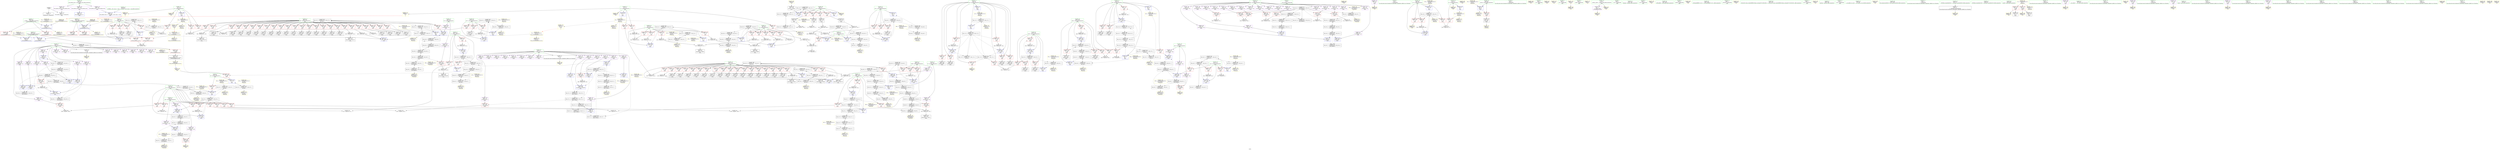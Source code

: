digraph "SVFG" {
	label="SVFG";

	Node0x55e8d4fe2a20 [shape=record,color=grey,label="{NodeID: 0\nNullPtr}"];
	Node0x55e8d4fe2a20 -> Node0x55e8d502abb0[style=solid];
	Node0x55e8d4fe2a20 -> Node0x55e8d503d350[style=solid];
	Node0x55e8d506a580 [shape=record,color=yellow,style=double,label="{NodeID: 692\n30V_1 = ENCHI(MR_30V_0)\npts\{98 \}\nFun[main]}"];
	Node0x55e8d506a580 -> Node0x55e8d5075dd0[style=dashed];
	Node0x55e8d50717d0 [shape=record,color=black,label="{NodeID: 609\nMR_40V_8 = PHI(MR_40V_4, MR_40V_3, )\npts\{108 \}\n}"];
	Node0x55e8d50717d0 -> Node0x55e8d50642c0[style=dashed];
	Node0x55e8d504aad0 [shape=record,color=grey,label="{NodeID: 526\n478 = Binary(477, 134, )\n}"];
	Node0x55e8d504aad0 -> Node0x55e8d5033330[style=solid];
	Node0x55e8d5042ae0 [shape=record,color=yellow,style=double,label="{NodeID: 443\nAPARM(16)\nCS[]}"];
	Node0x55e8d503c5a0 [shape=record,color=red,label="{NodeID: 360\n674\<--654\n\<--retval\n_ZSt3minIiERKT_S2_S2_\n}"];
	Node0x55e8d503c5a0 -> Node0x55e8d502f570[style=solid];
	Node0x55e8d5038230 [shape=record,color=red,label="{NodeID: 277\n304\<--99\n\<--i46\nmain\n}"];
	Node0x55e8d5038230 -> Node0x55e8d502bd80[style=solid];
	Node0x55e8d502bff0 [shape=record,color=purple,label="{NodeID: 194\n363\<--20\narrayidx113\<--ok\nmain\n}"];
	Node0x55e8d4fe9a40 [shape=record,color=black,label="{NodeID: 111\n375\<--374\nidxprom120\<--\nmain\n}"];
	Node0x55e8d4feb640 [shape=record,color=green,label="{NodeID: 28\n13\<--14\nm\<--m_field_insensitive\nGlob }"];
	Node0x55e8d4feb640 -> Node0x55e8d502d670[style=solid];
	Node0x55e8d4feb640 -> Node0x55e8d502d740[style=solid];
	Node0x55e8d4feb640 -> Node0x55e8d502d810[style=solid];
	Node0x55e8d4feb640 -> Node0x55e8d503cd50[style=solid];
	Node0x55e8d4feb640 -> Node0x55e8d5042ef0[style=solid];
	Node0x55e8d4feb640 -> Node0x55e8d5043230[style=solid];
	Node0x55e8d508a5f0 [shape=record,color=yellow,style=double,label="{NodeID: 720\nRETMU(12V_2)\npts\{34 \}\nFun[main]}"];
	Node0x55e8d507a3d0 [shape=record,color=black,label="{NodeID: 637\nMR_58V_2 = PHI(MR_58V_3, MR_58V_1, )\npts\{260000 \}\n}"];
	Node0x55e8d507a3d0 -> Node0x55e8d5065bc0[style=dashed];
	Node0x55e8d507a3d0 -> Node0x55e8d508ba10[style=dashed];
	Node0x55e8d504d4d0 [shape=record,color=grey,label="{NodeID: 554\n563 = cmp(561, 562, )\n}"];
	Node0x55e8d50441a0 [shape=record,color=yellow,style=double,label="{NodeID: 471\nAPARM(611)\nCS[]}"];
	Node0x55e8d5031fb0 [shape=record,color=blue,label="{NodeID: 388\n91\<--236\nj\<--inc\nmain\n}"];
	Node0x55e8d5031fb0 -> Node0x55e8d506d6d0[style=dashed];
	Node0x55e8d50398f0 [shape=record,color=red,label="{NodeID: 305\n356\<--101\n\<--j66\nmain\n}"];
	Node0x55e8d50398f0 -> Node0x55e8d4fe97d0[style=solid];
	Node0x55e8d502d740 [shape=record,color=red,label="{NodeID: 222\n261\<--13\n\<--m\nmain\n}"];
	Node0x55e8d502d740 -> Node0x55e8d504be50[style=solid];
	Node0x55e8d502f160 [shape=record,color=black,label="{NodeID: 139\n601\<--600\nidxprom252\<--\nmain\n}"];
	Node0x55e8d5029bc0 [shape=record,color=green,label="{NodeID: 56\n105\<--106\ni194\<--i194_field_insensitive\nmain\n}"];
	Node0x55e8d5029bc0 -> Node0x55e8d503a5f0[style=solid];
	Node0x55e8d5029bc0 -> Node0x55e8d503a6c0[style=solid];
	Node0x55e8d5029bc0 -> Node0x55e8d503a790[style=solid];
	Node0x55e8d5029bc0 -> Node0x55e8d503a860[style=solid];
	Node0x55e8d5029bc0 -> Node0x55e8d5033740[style=solid];
	Node0x55e8d5029bc0 -> Node0x55e8d5041ae0[style=solid];
	Node0x55e8d508bef0 [shape=record,color=yellow,style=double,label="{NodeID: 748\nCSMU(8V_1)\npts\{14 \}\nCS[]|{<s0>8}}"];
	Node0x55e8d508bef0:s0 -> Node0x55e8d50862f0[style=dashed,color=red];
	Node0x55e8d5082fd0 [shape=record,color=black,label="{NodeID: 665\nMR_68V_3 = PHI(MR_68V_4, MR_68V_2, )\npts\{655 \}\n}"];
	Node0x55e8d5082fd0 -> Node0x55e8d503c5a0[style=dashed];
	Node0x55e8d5082fd0 -> Node0x55e8d5089de0[style=dashed];
	Node0x55e8d50688c0 [shape=record,color=black,label="{NodeID: 582\nMR_36V_8 = PHI(MR_36V_9, MR_36V_7, )\npts\{104 \}\n}"];
	Node0x55e8d50688c0 -> Node0x55e8d503a380[style=dashed];
	Node0x55e8d50688c0 -> Node0x55e8d503a450[style=dashed];
	Node0x55e8d50688c0 -> Node0x55e8d503a520[style=dashed];
	Node0x55e8d50688c0 -> Node0x55e8d5033260[style=dashed];
	Node0x55e8d50688c0 -> Node0x55e8d50606c0[style=dashed];
	Node0x55e8d5034420 [shape=record,color=grey,label="{NodeID: 499\n392 = Binary(391, 134, )\n}"];
	Node0x55e8d5034420 -> Node0x55e8d4fe9d80[style=solid];
	Node0x55e8d5033670 [shape=record,color=blue,label="{NodeID: 416\n500\<--497\narrayidx193\<--\nmain\n}"];
	Node0x55e8d5033670 -> Node0x55e8d5072bd0[style=dashed];
	Node0x55e8d503afb0 [shape=record,color=red,label="{NodeID: 333\n604\<--111\n\<--cou\nmain\n}"];
	Node0x55e8d503afb0 -> Node0x55e8d50422c0[style=solid];
	Node0x55e8d5036c40 [shape=record,color=red,label="{NodeID: 250\n199\<--89\n\<--i\nmain\n}"];
	Node0x55e8d5036c40 -> Node0x55e8d502b490[style=solid];
	Node0x55e8d5030820 [shape=record,color=purple,label="{NodeID: 167\n272\<--18\narrayidx55\<--ma\nmain\n}"];
	Node0x55e8d5030820 -> Node0x55e8d503b970[style=solid];
	Node0x55e8d502b490 [shape=record,color=black,label="{NodeID: 84\n200\<--199\nidxprom\<--\nmain\n}"];
	Node0x55e8d4fe7d70 [shape=record,color=green,label="{NodeID: 1\n7\<--1\n__dso_handle\<--dummyObj\nGlob }"];
	Node0x55e8d506a660 [shape=record,color=yellow,style=double,label="{NodeID: 693\n32V_1 = ENCHI(MR_32V_0)\npts\{100 \}\nFun[main]}"];
	Node0x55e8d506a660 -> Node0x55e8d50762d0[style=dashed];
	Node0x55e8d5071cd0 [shape=record,color=black,label="{NodeID: 610\nMR_42V_9 = PHI(MR_42V_4, MR_42V_3, )\npts\{110 \}\n}"];
	Node0x55e8d5071cd0 -> Node0x55e8d50647c0[style=dashed];
	Node0x55e8d504ac50 [shape=record,color=grey,label="{NodeID: 527\n151 = cmp(149, 150, )\n}"];
	Node0x55e8d5042bb0 [shape=record,color=yellow,style=double,label="{NodeID: 444\nAPARM(36)\nCS[]}"];
	Node0x55e8d503c670 [shape=record,color=red,label="{NodeID: 361\n664\<--656\n\<--__a.addr\n_ZSt3minIiERKT_S2_S2_\n}"];
	Node0x55e8d503c670 -> Node0x55e8d503ca80[style=solid];
	Node0x55e8d5038300 [shape=record,color=red,label="{NodeID: 278\n311\<--99\n\<--i46\nmain\n}"];
	Node0x55e8d5038300 -> Node0x55e8d4fe8ee0[style=solid];
	Node0x55e8d502c0c0 [shape=record,color=purple,label="{NodeID: 195\n366\<--20\narrayidx115\<--ok\nmain\n}"];
	Node0x55e8d502c0c0 -> Node0x55e8d503bd80[style=solid];
	Node0x55e8d4fe9b10 [shape=record,color=black,label="{NodeID: 112\n378\<--377\nidxprom122\<--\nmain\n}"];
	Node0x55e8d4feb740 [shape=record,color=green,label="{NodeID: 29\n15\<--17\nf\<--f_field_insensitive\nGlob }"];
	Node0x55e8d4feb740 -> Node0x55e8d502acb0[style=solid];
	Node0x55e8d4feb740 -> Node0x55e8d502f710[style=solid];
	Node0x55e8d4feb740 -> Node0x55e8d502f7e0[style=solid];
	Node0x55e8d4feb740 -> Node0x55e8d502f8b0[style=solid];
	Node0x55e8d4feb740 -> Node0x55e8d502f980[style=solid];
	Node0x55e8d4feb740 -> Node0x55e8d502fa50[style=solid];
	Node0x55e8d4feb740 -> Node0x55e8d502fb20[style=solid];
	Node0x55e8d4feb740 -> Node0x55e8d502fbf0[style=solid];
	Node0x55e8d4feb740 -> Node0x55e8d502fcc0[style=solid];
	Node0x55e8d4feb740 -> Node0x55e8d502fd90[style=solid];
	Node0x55e8d4feb740 -> Node0x55e8d502fe60[style=solid];
	Node0x55e8d4feb740 -> Node0x55e8d502ff30[style=solid];
	Node0x55e8d4feb740 -> Node0x55e8d5030000[style=solid];
	Node0x55e8d4feb740 -> Node0x55e8d50300d0[style=solid];
	Node0x55e8d4feb740 -> Node0x55e8d50301a0[style=solid];
	Node0x55e8d4feb740 -> Node0x55e8d5030270[style=solid];
	Node0x55e8d4feb740 -> Node0x55e8d5030340[style=solid];
	Node0x55e8d508a6d0 [shape=record,color=yellow,style=double,label="{NodeID: 721\nRETMU(14V_2)\npts\{37 \}\nFun[main]}"];
	Node0x55e8d507a8d0 [shape=record,color=black,label="{NodeID: 638\nMR_60V_2 = PHI(MR_60V_3, MR_60V_1, )\npts\{280000 \}\n}"];
	Node0x55e8d507a8d0 -> Node0x55e8d50660c0[style=dashed];
	Node0x55e8d507a8d0 -> Node0x55e8d508baf0[style=dashed];
	Node0x55e8d50605d0 [shape=record,color=black,label="{NodeID: 555\nMR_10V_9 = PHI(MR_10V_8, MR_10V_6, )\npts\{24 \}\n}"];
	Node0x55e8d50605d0 -> Node0x55e8d50834d0[style=dashed];
	Node0x55e8d5044270 [shape=record,color=yellow,style=double,label="{NodeID: 472\nAPARM(630)\nCS[]}"];
	Node0x55e8d5032080 [shape=record,color=blue,label="{NodeID: 389\n89\<--241\ni\<--inc41\nmain\n}"];
	Node0x55e8d5032080 -> Node0x55e8d507d0d0[style=dashed];
	Node0x55e8d50399c0 [shape=record,color=red,label="{NodeID: 306\n364\<--101\n\<--j66\nmain\n}"];
	Node0x55e8d50399c0 -> Node0x55e8d4fe9970[style=solid];
	Node0x55e8d502d810 [shape=record,color=red,label="{NodeID: 223\n562\<--13\n\<--m\nmain\n}"];
	Node0x55e8d502d810 -> Node0x55e8d504d4d0[style=solid];
	Node0x55e8d502f230 [shape=record,color=black,label="{NodeID: 140\n606\<--605\nidxprom254\<--\nmain\n}"];
	Node0x55e8d5029c90 [shape=record,color=green,label="{NodeID: 57\n107\<--108\nx\<--x_field_insensitive\nmain\n}"];
	Node0x55e8d5029c90 -> Node0x55e8d503a930[style=solid];
	Node0x55e8d5029c90 -> Node0x55e8d503aa00[style=solid];
	Node0x55e8d5029c90 -> Node0x55e8d503aad0[style=solid];
	Node0x55e8d5029c90 -> Node0x55e8d5033810[style=solid];
	Node0x55e8d5029c90 -> Node0x55e8d5033b50[style=solid];
	Node0x55e8d50834d0 [shape=record,color=black,label="{NodeID: 666\nMR_10V_7 = PHI(MR_10V_9, MR_10V_6, )\npts\{24 \}\n}"];
	Node0x55e8d50834d0 -> Node0x55e8d50602c0[style=dashed];
	Node0x55e8d5068dc0 [shape=record,color=black,label="{NodeID: 583\nMR_52V_13 = PHI(MR_52V_14, MR_52V_12, )\npts\{170000 \}\n}"];
	Node0x55e8d5068dc0 -> Node0x55e8d5033190[style=dashed];
	Node0x55e8d5068dc0 -> Node0x55e8d5060bc0[style=dashed];
	Node0x55e8d50345a0 [shape=record,color=grey,label="{NodeID: 500\n591 = Binary(590, 134, )\n}"];
	Node0x55e8d50345a0 -> Node0x55e8d5042050[style=solid];
	Node0x55e8d5033740 [shape=record,color=blue,label="{NodeID: 417\n105\<--134\ni194\<--\nmain\n}"];
	Node0x55e8d5033740 -> Node0x55e8d507b7d0[style=dashed];
	Node0x55e8d503b080 [shape=record,color=red,label="{NodeID: 334\n561\<--113\n\<--i227\nmain\n}"];
	Node0x55e8d503b080 -> Node0x55e8d504d4d0[style=solid];
	Node0x55e8d5036d10 [shape=record,color=red,label="{NodeID: 251\n211\<--89\n\<--i\nmain\n}"];
	Node0x55e8d5036d10 -> Node0x55e8d502b630[style=solid];
	Node0x55e8d50308f0 [shape=record,color=purple,label="{NodeID: 168\n297\<--18\narrayidx71\<--ma\nmain\n}"];
	Node0x55e8d502b560 [shape=record,color=black,label="{NodeID: 85\n207\<--206\nidxprom25\<--add24\nmain\n}"];
	Node0x55e8d4fe7b50 [shape=record,color=green,label="{NodeID: 2\n9\<--1\n\<--dummyObj\nCan only get source location for instruction, argument, global var or function.}"];
	Node0x55e8d506a740 [shape=record,color=yellow,style=double,label="{NodeID: 694\n34V_1 = ENCHI(MR_34V_0)\npts\{102 \}\nFun[main]}"];
	Node0x55e8d506a740 -> Node0x55e8d50767d0[style=dashed];
	Node0x55e8d50721d0 [shape=record,color=black,label="{NodeID: 611\nMR_54V_14 = PHI(MR_54V_10, MR_54V_9, )\npts\{190000 \}\n}"];
	Node0x55e8d50721d0 -> Node0x55e8d50651c0[style=dashed];
	Node0x55e8d504add0 [shape=record,color=grey,label="{NodeID: 528\n138 = cmp(136, 137, )\n}"];
	Node0x55e8d5042c80 [shape=record,color=yellow,style=double,label="{NodeID: 445\nAPARM(253)\nCS[]}"];
	Node0x55e8d503c740 [shape=record,color=red,label="{NodeID: 362\n671\<--656\n\<--__a.addr\n_ZSt3minIiERKT_S2_S2_\n}"];
	Node0x55e8d503c740 -> Node0x55e8d5042870[style=solid];
	Node0x55e8d50383d0 [shape=record,color=red,label="{NodeID: 279\n319\<--99\n\<--i46\nmain\n}"];
	Node0x55e8d50383d0 -> Node0x55e8d4fe9080[style=solid];
	Node0x55e8d502c190 [shape=record,color=purple,label="{NodeID: 196\n450\<--20\narrayidx165\<--ok\nmain\n}"];
	Node0x55e8d4fe9be0 [shape=record,color=black,label="{NodeID: 113\n383\<--382\nidxprom125\<--sub124\nmain\n}"];
	Node0x55e8d4feb840 [shape=record,color=green,label="{NodeID: 30\n18\<--19\nma\<--ma_field_insensitive\nGlob }"];
	Node0x55e8d4feb840 -> Node0x55e8d5030410[style=solid];
	Node0x55e8d4feb840 -> Node0x55e8d50304e0[style=solid];
	Node0x55e8d4feb840 -> Node0x55e8d50305b0[style=solid];
	Node0x55e8d4feb840 -> Node0x55e8d5030680[style=solid];
	Node0x55e8d4feb840 -> Node0x55e8d5030750[style=solid];
	Node0x55e8d4feb840 -> Node0x55e8d5030820[style=solid];
	Node0x55e8d4feb840 -> Node0x55e8d50308f0[style=solid];
	Node0x55e8d4feb840 -> Node0x55e8d50309c0[style=solid];
	Node0x55e8d4feb840 -> Node0x55e8d5030a90[style=solid];
	Node0x55e8d4feb840 -> Node0x55e8d5030b60[style=solid];
	Node0x55e8d4feb840 -> Node0x55e8d5030c30[style=solid];
	Node0x55e8d4feb840 -> Node0x55e8d5030d00[style=solid];
	Node0x55e8d4feb840 -> Node0x55e8d5030dd0[style=solid];
	Node0x55e8d4feb840 -> Node0x55e8d5030ea0[style=solid];
	Node0x55e8d4feb840 -> Node0x55e8d5030f70[style=solid];
	Node0x55e8d4feb840 -> Node0x55e8d5031040[style=solid];
	Node0x55e8d4feb840 -> Node0x55e8d5031110[style=solid];
	Node0x55e8d4feb840 -> Node0x55e8d50311e0[style=solid];
	Node0x55e8d4feb840 -> Node0x55e8d50312b0[style=solid];
	Node0x55e8d4feb840 -> Node0x55e8d5031380[style=solid];
	Node0x55e8d508a7b0 [shape=record,color=yellow,style=double,label="{NodeID: 722\nRETMU(16V_2)\npts\{84 \}\nFun[main]}"];
	Node0x55e8d507add0 [shape=record,color=black,label="{NodeID: 639\nMR_62V_2 = PHI(MR_62V_7, MR_62V_1, )\npts\{300000 \}\n}"];
	Node0x55e8d507add0 -> Node0x55e8d50665c0[style=dashed];
	Node0x55e8d507add0 -> Node0x55e8d508bbd0[style=dashed];
	Node0x55e8d50606c0 [shape=record,color=black,label="{NodeID: 556\nMR_36V_10 = PHI(MR_36V_8, MR_36V_5, )\npts\{104 \}\n}"];
	Node0x55e8d50606c0 -> Node0x55e8d50839d0[style=dashed];
	Node0x55e8d5044340 [shape=record,color=yellow,style=double,label="{NodeID: 473\nAPARM(625)\nCS[]}"];
	Node0x55e8d5032150 [shape=record,color=blue,label="{NodeID: 390\n33\<--9\nall\<--\nmain\n}"];
	Node0x55e8d5032150 -> Node0x55e8d50624c0[style=dashed];
	Node0x55e8d5039a90 [shape=record,color=red,label="{NodeID: 307\n377\<--101\n\<--j66\nmain\n}"];
	Node0x55e8d5039a90 -> Node0x55e8d4fe9b10[style=solid];
	Node0x55e8d502d8e0 [shape=record,color=red,label="{NodeID: 224\n435\<--23\n\<--tot\nmain\n}"];
	Node0x55e8d502d8e0 -> Node0x55e8d5049d50[style=solid];
	Node0x55e8d502f300 [shape=record,color=black,label="{NodeID: 141\n623\<--622\nidxprom262\<--\nmain\n}"];
	Node0x55e8d5029d60 [shape=record,color=green,label="{NodeID: 58\n109\<--110\ny\<--y_field_insensitive\nmain\n}"];
	Node0x55e8d5029d60 -> Node0x55e8d503aba0[style=solid];
	Node0x55e8d5029d60 -> Node0x55e8d503ac70[style=solid];
	Node0x55e8d5029d60 -> Node0x55e8d503ad40[style=solid];
	Node0x55e8d5029d60 -> Node0x55e8d50338e0[style=solid];
	Node0x55e8d5029d60 -> Node0x55e8d5033a80[style=solid];
	Node0x55e8d50839d0 [shape=record,color=black,label="{NodeID: 667\nMR_36V_6 = PHI(MR_36V_10, MR_36V_5, )\npts\{104 \}\n}"];
	Node0x55e8d50839d0 -> Node0x55e8d50604a0[style=dashed];
	Node0x55e8d50692c0 [shape=record,color=black,label="{NodeID: 584\nMR_44V_4 = PHI(MR_44V_5, MR_44V_3, )\npts\{112 \}\n}"];
	Node0x55e8d50692c0 -> Node0x55e8d503aee0[style=dashed];
	Node0x55e8d50692c0 -> Node0x55e8d503afb0[style=dashed];
	Node0x55e8d50692c0 -> Node0x55e8d5067ec0[style=dashed];
	Node0x55e8d50692c0 -> Node0x55e8d50780d0[style=dashed];
	Node0x55e8d5034720 [shape=record,color=grey,label="{NodeID: 501\n215 = Binary(214, 161, )\n}"];
	Node0x55e8d5034720 -> Node0x55e8d5033e20[style=solid];
	Node0x55e8d5033810 [shape=record,color=blue,label="{NodeID: 418\n107\<--9\nx\<--\nmain\n}"];
	Node0x55e8d5033810 -> Node0x55e8d506ead0[style=dashed];
	Node0x55e8d503b150 [shape=record,color=red,label="{NodeID: 335\n571\<--113\n\<--i227\nmain\n}"];
	Node0x55e8d503b150 -> Node0x55e8d502efc0[style=solid];
	Node0x55e8d5036de0 [shape=record,color=red,label="{NodeID: 252\n240\<--89\n\<--i\nmain\n}"];
	Node0x55e8d5036de0 -> Node0x55e8d5034ea0[style=solid];
	Node0x55e8d50309c0 [shape=record,color=purple,label="{NodeID: 169\n300\<--18\narrayidx73\<--ma\nmain\n}"];
	Node0x55e8d50309c0 -> Node0x55e8d503ba40[style=solid];
	Node0x55e8d502b630 [shape=record,color=black,label="{NodeID: 86\n212\<--211\nidxprom28\<--\nmain\n}"];
	Node0x55e8d4fe7be0 [shape=record,color=green,label="{NodeID: 3\n36\<--1\n\<--dummyObj\nCan only get source location for instruction, argument, global var or function.}"];
	Node0x55e8d506a820 [shape=record,color=yellow,style=double,label="{NodeID: 695\n36V_1 = ENCHI(MR_36V_0)\npts\{104 \}\nFun[main]}"];
	Node0x55e8d506a820 -> Node0x55e8d5076cd0[style=dashed];
	Node0x55e8d50726d0 [shape=record,color=black,label="{NodeID: 612\nMR_62V_5 = PHI(MR_62V_4, MR_62V_3, )\npts\{300000 \}\n}"];
	Node0x55e8d50726d0 -> Node0x55e8d50665c0[style=dashed];
	Node0x55e8d504af50 [shape=record,color=grey,label="{NodeID: 529\n666 = cmp(663, 665, )\n}"];
	Node0x55e8d5042d50 [shape=record,color=yellow,style=double,label="{NodeID: 446\nAPARM(254)\nCS[]}"];
	Node0x55e8d503c810 [shape=record,color=red,label="{NodeID: 363\n662\<--658\n\<--__b.addr\n_ZSt3minIiERKT_S2_S2_\n}"];
	Node0x55e8d503c810 -> Node0x55e8d503c9b0[style=solid];
	Node0x55e8d50384a0 [shape=record,color=red,label="{NodeID: 280\n326\<--99\n\<--i46\nmain\n}"];
	Node0x55e8d50384a0 -> Node0x55e8d4fe9220[style=solid];
	Node0x55e8d502c260 [shape=record,color=purple,label="{NodeID: 197\n453\<--20\narrayidx167\<--ok\nmain\n}"];
	Node0x55e8d502c260 -> Node0x55e8d5032ff0[style=solid];
	Node0x55e8d4fe9cb0 [shape=record,color=black,label="{NodeID: 114\n386\<--385\nidxprom127\<--\nmain\n}"];
	Node0x55e8d4feb940 [shape=record,color=green,label="{NodeID: 31\n20\<--22\nok\<--ok_field_insensitive\nGlob }"];
	Node0x55e8d4feb940 -> Node0x55e8d502adb0[style=solid];
	Node0x55e8d4feb940 -> Node0x55e8d5031450[style=solid];
	Node0x55e8d4feb940 -> Node0x55e8d5031520[style=solid];
	Node0x55e8d4feb940 -> Node0x55e8d50315f0[style=solid];
	Node0x55e8d4feb940 -> Node0x55e8d50316c0[style=solid];
	Node0x55e8d4feb940 -> Node0x55e8d5031790[style=solid];
	Node0x55e8d4feb940 -> Node0x55e8d5031860[style=solid];
	Node0x55e8d4feb940 -> Node0x55e8d5031930[style=solid];
	Node0x55e8d4feb940 -> Node0x55e8d5031a00[style=solid];
	Node0x55e8d4feb940 -> Node0x55e8d5031ad0[style=solid];
	Node0x55e8d4feb940 -> Node0x55e8d5031ba0[style=solid];
	Node0x55e8d4feb940 -> Node0x55e8d502be50[style=solid];
	Node0x55e8d4feb940 -> Node0x55e8d502bf20[style=solid];
	Node0x55e8d4feb940 -> Node0x55e8d502bff0[style=solid];
	Node0x55e8d4feb940 -> Node0x55e8d502c0c0[style=solid];
	Node0x55e8d4feb940 -> Node0x55e8d502c190[style=solid];
	Node0x55e8d4feb940 -> Node0x55e8d502c260[style=solid];
	Node0x55e8d508a890 [shape=record,color=yellow,style=double,label="{NodeID: 723\nRETMU(18V_3)\npts\{86 \}\nFun[main]}"];
	Node0x55e8d507b2d0 [shape=record,color=black,label="{NodeID: 640\nMR_64V_2 = PHI(MR_64V_7, MR_64V_1, )\npts\{320000 \}\n}"];
	Node0x55e8d507b2d0 -> Node0x55e8d5066ac0[style=dashed];
	Node0x55e8d507b2d0 -> Node0x55e8d508bcb0[style=dashed];
	Node0x55e8d5060bc0 [shape=record,color=black,label="{NodeID: 557\nMR_52V_15 = PHI(MR_52V_13, MR_52V_12, )\npts\{170000 \}\n}"];
	Node0x55e8d5060bc0 -> Node0x55e8d5083ed0[style=dashed];
	Node0x55e8d5044410 [shape=record,color=yellow,style=double,label="{NodeID: 474\nAPARM(629)\nCS[]}"];
	Node0x55e8d5032220 [shape=record,color=blue,label="{NodeID: 391\n97\<--245\nle\<--\nmain\n}"];
	Node0x55e8d5032220 -> Node0x55e8d50629c0[style=dashed];
	Node0x55e8d5039b60 [shape=record,color=red,label="{NodeID: 308\n385\<--101\n\<--j66\nmain\n}"];
	Node0x55e8d5039b60 -> Node0x55e8d4fe9cb0[style=solid];
	Node0x55e8d502d9b0 [shape=record,color=red,label="{NodeID: 225\n439\<--23\n\<--tot\nmain\n}"];
	Node0x55e8d502d9b0 -> Node0x55e8d502e600[style=solid];
	Node0x55e8d502f3d0 [shape=record,color=black,label="{NodeID: 142\n627\<--626\nidxprom264\<--\nmain\n}"];
	Node0x55e8d5029e30 [shape=record,color=green,label="{NodeID: 59\n111\<--112\ncou\<--cou_field_insensitive\nmain\n}"];
	Node0x55e8d5029e30 -> Node0x55e8d503ae10[style=solid];
	Node0x55e8d5029e30 -> Node0x55e8d503aee0[style=solid];
	Node0x55e8d5029e30 -> Node0x55e8d503afb0[style=solid];
	Node0x55e8d5029e30 -> Node0x55e8d5041c40[style=solid];
	Node0x55e8d5029e30 -> Node0x55e8d5041eb0[style=solid];
	Node0x55e8d5083ed0 [shape=record,color=black,label="{NodeID: 668\nMR_52V_8 = PHI(MR_52V_15, MR_52V_7, )\npts\{170000 \}\n}"];
	Node0x55e8d5083ed0 -> Node0x55e8d506b900[style=dashed];
	Node0x55e8d50697c0 [shape=record,color=black,label="{NodeID: 585\nMR_46V_4 = PHI(MR_46V_5, MR_46V_3, )\npts\{114 \}\n}"];
	Node0x55e8d50697c0 -> Node0x55e8d503b080[style=dashed];
	Node0x55e8d50697c0 -> Node0x55e8d503b150[style=dashed];
	Node0x55e8d50697c0 -> Node0x55e8d503b220[style=dashed];
	Node0x55e8d50697c0 -> Node0x55e8d5042050[style=dashed];
	Node0x55e8d50697c0 -> Node0x55e8d50785d0[style=dashed];
	Node0x55e8d50348a0 [shape=record,color=grey,label="{NodeID: 502\n598 = Binary(597, 134, )\n}"];
	Node0x55e8d50348a0 -> Node0x55e8d5042120[style=solid];
	Node0x55e8d50338e0 [shape=record,color=blue,label="{NodeID: 419\n109\<--9\ny\<--\nmain\n}"];
	Node0x55e8d50338e0 -> Node0x55e8d50674c0[style=dashed];
	Node0x55e8d503b220 [shape=record,color=red,label="{NodeID: 336\n590\<--113\n\<--i227\nmain\n}"];
	Node0x55e8d503b220 -> Node0x55e8d50345a0[style=solid];
	Node0x55e8d5036eb0 [shape=record,color=red,label="{NodeID: 253\n158\<--91\n\<--j\nmain\n}"];
	Node0x55e8d5036eb0 -> Node0x55e8d504d1d0[style=solid];
	Node0x55e8d5030a90 [shape=record,color=purple,label="{NodeID: 170\n321\<--18\narrayidx86\<--ma\nmain\n}"];
	Node0x55e8d502b700 [shape=record,color=black,label="{NodeID: 87\n219\<--218\nidxprom33\<--add32\nmain\n}"];
	Node0x55e8d4fe7e60 [shape=record,color=green,label="{NodeID: 4\n38\<--1\n.str\<--dummyObj\nGlob }"];
	Node0x55e8d506a900 [shape=record,color=yellow,style=double,label="{NodeID: 696\n38V_1 = ENCHI(MR_38V_0)\npts\{106 \}\nFun[main]}"];
	Node0x55e8d506a900 -> Node0x55e8d50771d0[style=dashed];
	Node0x55e8d5072bd0 [shape=record,color=black,label="{NodeID: 613\nMR_64V_5 = PHI(MR_64V_4, MR_64V_3, )\npts\{320000 \}\n}"];
	Node0x55e8d5072bd0 -> Node0x55e8d5066ac0[style=dashed];
	Node0x55e8d504b0d0 [shape=record,color=grey,label="{NodeID: 530\n197 = cmp(196, 9, )\n}"];
	Node0x55e8d5042e20 [shape=record,color=yellow,style=double,label="{NodeID: 447\nAPARM(48)\nCS[]}"];
	Node0x55e8d503c8e0 [shape=record,color=red,label="{NodeID: 364\n668\<--658\n\<--__b.addr\n_ZSt3minIiERKT_S2_S2_\n}"];
	Node0x55e8d503c8e0 -> Node0x55e8d50427a0[style=solid];
	Node0x55e8d5038570 [shape=record,color=red,label="{NodeID: 281\n336\<--99\n\<--i46\nmain\n}"];
	Node0x55e8d5038570 -> Node0x55e8d4fe93c0[style=solid];
	Node0x55e8d502c330 [shape=record,color=purple,label="{NodeID: 198\n441\<--25\narrayidx161\<--fx\nmain\n}"];
	Node0x55e8d502c330 -> Node0x55e8d5032e50[style=solid];
	Node0x55e8d4fe9d80 [shape=record,color=black,label="{NodeID: 115\n393\<--392\nidxprom132\<--sub131\nmain\n}"];
	Node0x55e8d4feba40 [shape=record,color=green,label="{NodeID: 32\n23\<--24\ntot\<--tot_field_insensitive\nGlob }"];
	Node0x55e8d4feba40 -> Node0x55e8d502d8e0[style=solid];
	Node0x55e8d4feba40 -> Node0x55e8d502d9b0[style=solid];
	Node0x55e8d4feba40 -> Node0x55e8d502da80[style=solid];
	Node0x55e8d4feba40 -> Node0x55e8d502db50[style=solid];
	Node0x55e8d4feba40 -> Node0x55e8d502dc20[style=solid];
	Node0x55e8d4feba40 -> Node0x55e8d502dcf0[style=solid];
	Node0x55e8d4feba40 -> Node0x55e8d503ce50[style=solid];
	Node0x55e8d4feba40 -> Node0x55e8d50322f0[style=solid];
	Node0x55e8d4feba40 -> Node0x55e8d5032d80[style=solid];
	Node0x55e8d508a970 [shape=record,color=yellow,style=double,label="{NodeID: 724\nRETMU(20V_2)\npts\{88 \}\nFun[main]}"];
	Node0x55e8d507b7d0 [shape=record,color=black,label="{NodeID: 641\nMR_38V_5 = PHI(MR_38V_6, MR_38V_4, )\npts\{106 \}\n}"];
	Node0x55e8d507b7d0 -> Node0x55e8d503a5f0[style=dashed];
	Node0x55e8d507b7d0 -> Node0x55e8d503a6c0[style=dashed];
	Node0x55e8d507b7d0 -> Node0x55e8d503a790[style=dashed];
	Node0x55e8d507b7d0 -> Node0x55e8d503a860[style=dashed];
	Node0x55e8d507b7d0 -> Node0x55e8d5041ae0[style=dashed];
	Node0x55e8d507b7d0 -> Node0x55e8d50712d0[style=dashed];
	Node0x55e8d50610c0 [shape=record,color=black,label="{NodeID: 558\nMR_56V_13 = PHI(MR_56V_12, MR_56V_11, )\npts\{220000 \}\n}"];
	Node0x55e8d50610c0 -> Node0x55e8d50843d0[style=dashed];
	Node0x55e8d50444e0 [shape=record,color=yellow,style=double,label="{NodeID: 475\nARet(130)\nCS[]}"];
	Node0x55e8d50322f0 [shape=record,color=blue,label="{NodeID: 392\n23\<--9\ntot\<--\nmain\n}"];
	Node0x55e8d50322f0 -> Node0x55e8d507f8d0[style=dashed];
	Node0x55e8d5039c30 [shape=record,color=red,label="{NodeID: 309\n395\<--101\n\<--j66\nmain\n}"];
	Node0x55e8d5039c30 -> Node0x55e8d502deb0[style=solid];
	Node0x55e8d502da80 [shape=record,color=red,label="{NodeID: 226\n444\<--23\n\<--tot\nmain\n}"];
	Node0x55e8d502da80 -> Node0x55e8d502e6d0[style=solid];
	Node0x55e8d502f4a0 [shape=record,color=black,label="{NodeID: 143\n82\<--642\nmain_ret\<--\nmain\n}"];
	Node0x55e8d502f4a0 -> Node0x55e8d5045100[style=solid];
	Node0x55e8d5029f00 [shape=record,color=green,label="{NodeID: 60\n113\<--114\ni227\<--i227_field_insensitive\nmain\n}"];
	Node0x55e8d5029f00 -> Node0x55e8d503b080[style=solid];
	Node0x55e8d5029f00 -> Node0x55e8d503b150[style=solid];
	Node0x55e8d5029f00 -> Node0x55e8d503b220[style=solid];
	Node0x55e8d5029f00 -> Node0x55e8d5041d10[style=solid];
	Node0x55e8d5029f00 -> Node0x55e8d5042050[style=solid];
	Node0x55e8d50843d0 [shape=record,color=black,label="{NodeID: 669\nMR_56V_9 = PHI(MR_56V_13, MR_56V_8, )\npts\{220000 \}\n}"];
	Node0x55e8d50843d0 -> Node0x55e8d506bdd0[style=dashed];
	Node0x55e8d505fdc0 [shape=record,color=black,label="{NodeID: 586\nMR_48V_3 = PHI(MR_48V_5, MR_48V_2, )\npts\{116 \}\n}"];
	Node0x55e8d505fdc0 -> Node0x55e8d5041de0[style=dashed];
	Node0x55e8d505fdc0 -> Node0x55e8d5078ad0[style=dashed];
	Node0x55e8d5034a20 [shape=record,color=grey,label="{NodeID: 503\n217 = Binary(188, 216, )\n}"];
	Node0x55e8d5034a20 -> Node0x55e8d5033e20[style=solid];
	Node0x55e8d50339b0 [shape=record,color=blue,label="{NodeID: 420\n535\<--275\narrayidx213\<--\nmain\n}"];
	Node0x55e8d50339b0 -> Node0x55e8d50679c0[style=dashed];
	Node0x55e8d503b2f0 [shape=record,color=red,label="{NodeID: 337\n567\<--115\n\<--j231\nmain\n}"];
	Node0x55e8d503b2f0 -> Node0x55e8d504d350[style=solid];
	Node0x55e8d5036f80 [shape=record,color=red,label="{NodeID: 254\n202\<--91\n\<--j\nmain\n}"];
	Node0x55e8d5036f80 -> Node0x55e8d50454c0[style=solid];
	Node0x55e8d5030b60 [shape=record,color=purple,label="{NodeID: 171\n324\<--18\narrayidx88\<--ma\nmain\n}"];
	Node0x55e8d5030b60 -> Node0x55e8d503bb10[style=solid];
	Node0x55e8d502b7d0 [shape=record,color=black,label="{NodeID: 88\n232\<--229\nconv37\<--call36\nmain\n}"];
	Node0x55e8d502b7d0 -> Node0x55e8d5031ee0[style=solid];
	Node0x55e8d4fe7ef0 [shape=record,color=green,label="{NodeID: 5\n40\<--1\n.str.1\<--dummyObj\nGlob }"];
	Node0x55e8d506a9e0 [shape=record,color=yellow,style=double,label="{NodeID: 697\n40V_1 = ENCHI(MR_40V_0)\npts\{108 \}\nFun[main]}"];
	Node0x55e8d506a9e0 -> Node0x55e8d50776d0[style=dashed];
	Node0x55e8d50730d0 [shape=record,color=black,label="{NodeID: 614\nMR_10V_2 = PHI(MR_10V_3, MR_10V_1, )\npts\{24 \}\n}"];
	Node0x55e8d50730d0 -> Node0x55e8d5061fc0[style=dashed];
	Node0x55e8d50730d0 -> Node0x55e8d508a510[style=dashed];
	Node0x55e8d504b250 [shape=record,color=grey,label="{NodeID: 531\n620 = cmp(618, 619, )\n}"];
	Node0x55e8d5042ef0 [shape=record,color=yellow,style=double,label="{NodeID: 448\nAPARM(13)\nCS[]}"];
	Node0x55e8d503c9b0 [shape=record,color=red,label="{NodeID: 365\n663\<--662\n\<--\n_ZSt3minIiERKT_S2_S2_\n}"];
	Node0x55e8d503c9b0 -> Node0x55e8d504af50[style=solid];
	Node0x55e8d5038640 [shape=record,color=red,label="{NodeID: 282\n345\<--99\n\<--i46\nmain\n}"];
	Node0x55e8d5038640 -> Node0x55e8d4fe9560[style=solid];
	Node0x55e8d502c400 [shape=record,color=purple,label="{NodeID: 199\n522\<--25\narrayidx205\<--fx\nmain\n}"];
	Node0x55e8d502c400 -> Node0x55e8d503c190[style=solid];
	Node0x55e8d502deb0 [shape=record,color=black,label="{NodeID: 116\n396\<--395\nidxprom134\<--\nmain\n}"];
	Node0x55e8d4febb40 [shape=record,color=green,label="{NodeID: 33\n25\<--26\nfx\<--fx_field_insensitive\nGlob }"];
	Node0x55e8d4febb40 -> Node0x55e8d502c330[style=solid];
	Node0x55e8d4febb40 -> Node0x55e8d502c400[style=solid];
	Node0x55e8d508aa50 [shape=record,color=yellow,style=double,label="{NodeID: 725\nRETMU(22V_2)\npts\{90 \}\nFun[main]}"];
	Node0x55e8d507bcd0 [shape=record,color=black,label="{NodeID: 642\nMR_40V_4 = PHI(MR_40V_6, MR_40V_3, )\npts\{108 \}\n}"];
	Node0x55e8d507bcd0 -> Node0x55e8d5033810[style=dashed];
	Node0x55e8d507bcd0 -> Node0x55e8d50717d0[style=dashed];
	Node0x55e8d50615c0 [shape=record,color=black,label="{NodeID: 559\nMR_58V_8 = PHI(MR_58V_7, MR_58V_5, )\npts\{260000 \}\n}"];
	Node0x55e8d50615c0 -> Node0x55e8d50848d0[style=dashed];
	Node0x55e8d5044570 [shape=record,color=yellow,style=double,label="{NodeID: 476\nARet(140)\nCS[]}"];
	Node0x55e8d5044570 -> Node0x55e8d5042fc0[style=solid];
	Node0x55e8d50323c0 [shape=record,color=blue,label="{NodeID: 393\n99\<--9\ni46\<--\nmain\n}"];
	Node0x55e8d50323c0 -> Node0x55e8d507fdd0[style=dashed];
	Node0x55e8d5039d00 [shape=record,color=red,label="{NodeID: 310\n403\<--101\n\<--j66\nmain\n}"];
	Node0x55e8d5039d00 -> Node0x55e8d502e050[style=solid];
	Node0x55e8d502db50 [shape=record,color=red,label="{NodeID: 227\n486\<--23\n\<--tot\nmain\n}"];
	Node0x55e8d502db50 -> Node0x55e8d504c8d0[style=solid];
	Node0x55e8d502f570 [shape=record,color=black,label="{NodeID: 144\n651\<--674\n_ZSt3minIiERKT_S2_S2__ret\<--\n_ZSt3minIiERKT_S2_S2_\n}"];
	Node0x55e8d502f570 -> Node0x55e8d5044c00[style=solid];
	Node0x55e8d5029fd0 [shape=record,color=green,label="{NodeID: 61\n115\<--116\nj231\<--j231_field_insensitive\nmain\n}"];
	Node0x55e8d5029fd0 -> Node0x55e8d503b2f0[style=solid];
	Node0x55e8d5029fd0 -> Node0x55e8d503b3c0[style=solid];
	Node0x55e8d5029fd0 -> Node0x55e8d503b490[style=solid];
	Node0x55e8d5029fd0 -> Node0x55e8d5041de0[style=solid];
	Node0x55e8d5029fd0 -> Node0x55e8d5041f80[style=solid];
	Node0x55e8d50848d0 [shape=record,color=black,label="{NodeID: 670\nMR_58V_6 = PHI(MR_58V_8, MR_58V_5, )\npts\{260000 \}\n}"];
	Node0x55e8d50848d0 -> Node0x55e8d506c2d0[style=dashed];
	Node0x55e8d50602c0 [shape=record,color=black,label="{NodeID: 587\nMR_10V_6 = PHI(MR_10V_7, MR_10V_5, )\npts\{24 \}\n}"];
	Node0x55e8d50602c0 -> Node0x55e8d502d8e0[style=dashed];
	Node0x55e8d50602c0 -> Node0x55e8d5032d80[style=dashed];
	Node0x55e8d50602c0 -> Node0x55e8d50605d0[style=dashed];
	Node0x55e8d50602c0 -> Node0x55e8d507f8d0[style=dashed];
	Node0x55e8d50602c0 -> Node0x55e8d50834d0[style=dashed];
	Node0x55e8d5034ba0 [shape=record,color=grey,label="{NodeID: 504\n344 = Binary(343, 134, )\n}"];
	Node0x55e8d5034ba0 -> Node0x55e8d5032970[style=solid];
	Node0x55e8d5033a80 [shape=record,color=blue,label="{NodeID: 421\n109\<--539\ny\<--inc215\nmain\n}"];
	Node0x55e8d5033a80 -> Node0x55e8d50674c0[style=dashed];
	Node0x55e8d503b3c0 [shape=record,color=red,label="{NodeID: 338\n574\<--115\n\<--j231\nmain\n}"];
	Node0x55e8d503b3c0 -> Node0x55e8d502f090[style=solid];
	Node0x55e8d5037050 [shape=record,color=red,label="{NodeID: 255\n214\<--91\n\<--j\nmain\n}"];
	Node0x55e8d5037050 -> Node0x55e8d5034720[style=solid];
	Node0x55e8d5030c30 [shape=record,color=purple,label="{NodeID: 172\n328\<--18\narrayidx90\<--ma\nmain\n}"];
	Node0x55e8d502b8a0 [shape=record,color=black,label="{NodeID: 89\n265\<--264\nidxprom50\<--\nmain\n}"];
	Node0x55e8d4fe7f80 [shape=record,color=green,label="{NodeID: 6\n42\<--1\nstdin\<--dummyObj\nGlob }"];
	Node0x55e8d506aac0 [shape=record,color=yellow,style=double,label="{NodeID: 698\n42V_1 = ENCHI(MR_42V_0)\npts\{110 \}\nFun[main]}"];
	Node0x55e8d506aac0 -> Node0x55e8d5077bd0[style=dashed];
	Node0x55e8d50735d0 [shape=record,color=black,label="{NodeID: 615\nMR_12V_2 = PHI(MR_12V_8, MR_12V_1, )\npts\{34 \}\n}"];
	Node0x55e8d50735d0 -> Node0x55e8d5032150[style=dashed];
	Node0x55e8d50735d0 -> Node0x55e8d508a5f0[style=dashed];
	Node0x55e8d504b3d0 [shape=record,color=grey,label="{NodeID: 532\n512 = cmp(510, 511, )\n}"];
	Node0x55e8d5042fc0 [shape=record,color=yellow,style=double,label="{NodeID: 449\nAPARM(140)\nCS[]}"];
	Node0x55e8d503ca80 [shape=record,color=red,label="{NodeID: 366\n665\<--664\n\<--\n_ZSt3minIiERKT_S2_S2_\n}"];
	Node0x55e8d503ca80 -> Node0x55e8d504af50[style=solid];
	Node0x55e8d5038710 [shape=record,color=red,label="{NodeID: 283\n353\<--99\n\<--i46\nmain\n}"];
	Node0x55e8d5038710 -> Node0x55e8d4fe9700[style=solid];
	Node0x55e8d502c4d0 [shape=record,color=purple,label="{NodeID: 200\n446\<--27\narrayidx163\<--fy\nmain\n}"];
	Node0x55e8d502c4d0 -> Node0x55e8d5032f20[style=solid];
	Node0x55e8d502df80 [shape=record,color=black,label="{NodeID: 117\n401\<--400\nidxprom137\<--\nmain\n}"];
	Node0x55e8d4febc40 [shape=record,color=green,label="{NodeID: 34\n27\<--28\nfy\<--fy_field_insensitive\nGlob }"];
	Node0x55e8d4febc40 -> Node0x55e8d502c4d0[style=solid];
	Node0x55e8d4febc40 -> Node0x55e8d502c5a0[style=solid];
	Node0x55e8d508ab30 [shape=record,color=yellow,style=double,label="{NodeID: 726\nRETMU(24V_2)\npts\{92 \}\nFun[main]}"];
	Node0x55e8d507c1d0 [shape=record,color=black,label="{NodeID: 643\nMR_42V_4 = PHI(MR_42V_5, MR_42V_3, )\npts\{110 \}\n}"];
	Node0x55e8d507c1d0 -> Node0x55e8d506efd0[style=dashed];
	Node0x55e8d507c1d0 -> Node0x55e8d5071cd0[style=dashed];
	Node0x55e8d5061ac0 [shape=record,color=black,label="{NodeID: 560\nMR_60V_8 = PHI(MR_60V_7, MR_60V_5, )\npts\{280000 \}\n}"];
	Node0x55e8d5061ac0 -> Node0x55e8d5084dd0[style=dashed];
	Node0x55e8d5044600 [shape=record,color=yellow,style=double,label="{NodeID: 477\nARet(141)\nCS[]}"];
	Node0x55e8d5032490 [shape=record,color=blue,label="{NodeID: 394\n267\<--9\narrayidx52\<--\nmain\n}"];
	Node0x55e8d5032490 -> Node0x55e8d506b900[style=dashed];
	Node0x55e8d5039dd0 [shape=record,color=red,label="{NodeID: 311\n411\<--101\n\<--j66\nmain\n}"];
	Node0x55e8d5039dd0 -> Node0x55e8d502e1f0[style=solid];
	Node0x55e8d502dc20 [shape=record,color=red,label="{NodeID: 228\n497\<--23\n\<--tot\nmain\n}"];
	Node0x55e8d502dc20 -> Node0x55e8d5033670[style=solid];
	Node0x55e8d502f640 [shape=record,color=purple,label="{NodeID: 145\n64\<--4\n\<--_ZStL8__ioinit\n__cxx_global_var_init\n}"];
	Node0x55e8d502f640 -> Node0x55e8d5043640[style=solid];
	Node0x55e8d502a0a0 [shape=record,color=green,label="{NodeID: 62\n117\<--118\ni258\<--i258_field_insensitive\nmain\n}"];
	Node0x55e8d502a0a0 -> Node0x55e8d503b560[style=solid];
	Node0x55e8d502a0a0 -> Node0x55e8d503b630[style=solid];
	Node0x55e8d502a0a0 -> Node0x55e8d503b700[style=solid];
	Node0x55e8d502a0a0 -> Node0x55e8d503b7d0[style=solid];
	Node0x55e8d502a0a0 -> Node0x55e8d5042390[style=solid];
	Node0x55e8d502a0a0 -> Node0x55e8d5042460[style=solid];
	Node0x55e8d5084dd0 [shape=record,color=black,label="{NodeID: 671\nMR_60V_6 = PHI(MR_60V_8, MR_60V_5, )\npts\{280000 \}\n}"];
	Node0x55e8d5084dd0 -> Node0x55e8d506c7d0[style=dashed];
	Node0x55e8d50603b0 [shape=record,color=black,label="{NodeID: 588\nMR_34V_6 = PHI(MR_34V_7, MR_34V_5, )\npts\{102 \}\n}"];
	Node0x55e8d50603b0 -> Node0x55e8d5039270[style=dashed];
	Node0x55e8d50603b0 -> Node0x55e8d5039340[style=dashed];
	Node0x55e8d50603b0 -> Node0x55e8d5039410[style=dashed];
	Node0x55e8d50603b0 -> Node0x55e8d50394e0[style=dashed];
	Node0x55e8d50603b0 -> Node0x55e8d50395b0[style=dashed];
	Node0x55e8d50603b0 -> Node0x55e8d5039680[style=dashed];
	Node0x55e8d50603b0 -> Node0x55e8d5039750[style=dashed];
	Node0x55e8d50603b0 -> Node0x55e8d5039820[style=dashed];
	Node0x55e8d50603b0 -> Node0x55e8d50398f0[style=dashed];
	Node0x55e8d50603b0 -> Node0x55e8d50399c0[style=dashed];
	Node0x55e8d50603b0 -> Node0x55e8d5039a90[style=dashed];
	Node0x55e8d50603b0 -> Node0x55e8d5039b60[style=dashed];
	Node0x55e8d50603b0 -> Node0x55e8d5039c30[style=dashed];
	Node0x55e8d50603b0 -> Node0x55e8d5039d00[style=dashed];
	Node0x55e8d50603b0 -> Node0x55e8d5039dd0[style=dashed];
	Node0x55e8d50603b0 -> Node0x55e8d5039ea0[style=dashed];
	Node0x55e8d50603b0 -> Node0x55e8d5039f70[style=dashed];
	Node0x55e8d50603b0 -> Node0x55e8d503a040[style=dashed];
	Node0x55e8d50603b0 -> Node0x55e8d503a110[style=dashed];
	Node0x55e8d50603b0 -> Node0x55e8d503a1e0[style=dashed];
	Node0x55e8d50603b0 -> Node0x55e8d503a2b0[style=dashed];
	Node0x55e8d50603b0 -> Node0x55e8d5033330[style=dashed];
	Node0x55e8d50603b0 -> Node0x55e8d50802d0[style=dashed];
	Node0x55e8d5034d20 [shape=record,color=grey,label="{NodeID: 505\n330 = Binary(329, 134, )\n}"];
	Node0x55e8d5034d20 -> Node0x55e8d4fe92f0[style=solid];
	Node0x55e8d5033b50 [shape=record,color=blue,label="{NodeID: 422\n107\<--544\nx\<--inc218\nmain\n}"];
	Node0x55e8d5033b50 -> Node0x55e8d506ead0[style=dashed];
	Node0x55e8d503b490 [shape=record,color=red,label="{NodeID: 339\n585\<--115\n\<--j231\nmain\n}"];
	Node0x55e8d503b490 -> Node0x55e8d50342a0[style=solid];
	Node0x55e8d5037120 [shape=record,color=red,label="{NodeID: 256\n235\<--91\n\<--j\nmain\n}"];
	Node0x55e8d5037120 -> Node0x55e8d5035020[style=solid];
	Node0x55e8d5030d00 [shape=record,color=purple,label="{NodeID: 173\n332\<--18\narrayidx93\<--ma\nmain\n}"];
	Node0x55e8d5030d00 -> Node0x55e8d503bbe0[style=solid];
	Node0x55e8d502b970 [shape=record,color=black,label="{NodeID: 90\n270\<--269\nidxprom53\<--\nmain\n}"];
	Node0x55e8d4fe8010 [shape=record,color=green,label="{NodeID: 7\n43\<--1\n.str.2\<--dummyObj\nGlob }"];
	Node0x55e8d506aba0 [shape=record,color=yellow,style=double,label="{NodeID: 699\n44V_1 = ENCHI(MR_44V_0)\npts\{112 \}\nFun[main]}"];
	Node0x55e8d506aba0 -> Node0x55e8d50780d0[style=dashed];
	Node0x55e8d5073ad0 [shape=record,color=black,label="{NodeID: 616\nMR_14V_2 = PHI(MR_14V_3, MR_14V_1, )\npts\{37 \}\n}"];
	Node0x55e8d5073ad0 -> Node0x55e8d507cbd0[style=dashed];
	Node0x55e8d5073ad0 -> Node0x55e8d508a6d0[style=dashed];
	Node0x55e8d504b550 [shape=record,color=grey,label="{NodeID: 533\n518 = cmp(516, 517, )\n}"];
	Node0x55e8d5043090 [shape=record,color=yellow,style=double,label="{NodeID: 450\nAPARM(11)\nCS[]}"];
	Node0x55e8d503cb50 [shape=record,color=blue,label="{NodeID: 367\n8\<--9\ntt\<--\nGlob }"];
	Node0x55e8d503cb50 -> Node0x55e8d5086780[style=dashed];
	Node0x55e8d50387e0 [shape=record,color=red,label="{NodeID: 284\n361\<--99\n\<--i46\nmain\n}"];
	Node0x55e8d50387e0 -> Node0x55e8d4fe98a0[style=solid];
	Node0x55e8d502c5a0 [shape=record,color=purple,label="{NodeID: 201\n530\<--27\narrayidx210\<--fy\nmain\n}"];
	Node0x55e8d502c5a0 -> Node0x55e8d503c260[style=solid];
	Node0x55e8d502e050 [shape=record,color=black,label="{NodeID: 118\n404\<--403\nidxprom139\<--\nmain\n}"];
	Node0x55e8d4febd40 [shape=record,color=green,label="{NodeID: 35\n29\<--30\nhax\<--hax_field_insensitive\nGlob }"];
	Node0x55e8d4febd40 -> Node0x55e8d502c670[style=solid];
	Node0x55e8d4febd40 -> Node0x55e8d502c740[style=solid];
	Node0x55e8d4febd40 -> Node0x55e8d502c810[style=solid];
	Node0x55e8d508ac10 [shape=record,color=yellow,style=double,label="{NodeID: 727\nRETMU(26V_2)\npts\{94 \}\nFun[main]}"];
	Node0x55e8d507c6d0 [shape=record,color=black,label="{NodeID: 644\nMR_54V_10 = PHI(MR_54V_11, MR_54V_9, )\npts\{190000 \}\n}"];
	Node0x55e8d507c6d0 -> Node0x55e8d506f4d0[style=dashed];
	Node0x55e8d507c6d0 -> Node0x55e8d50721d0[style=dashed];
	Node0x55e8d5061fc0 [shape=record,color=black,label="{NodeID: 561\nMR_10V_3 = PHI(MR_10V_5, MR_10V_2, )\npts\{24 \}\n}"];
	Node0x55e8d5061fc0 -> Node0x55e8d50322f0[style=dashed];
	Node0x55e8d5061fc0 -> Node0x55e8d50730d0[style=dashed];
	Node0x55e8d5044690 [shape=record,color=yellow,style=double,label="{NodeID: 478\nARet(142)\nCS[]}"];
	Node0x55e8d5044690 -> Node0x55e8d503b8a0[style=solid];
	Node0x55e8d5032560 [shape=record,color=blue,label="{NodeID: 395\n280\<--134\narrayidx60\<--\nmain\n}"];
	Node0x55e8d5032560 -> Node0x55e8d507e9d0[style=dashed];
	Node0x55e8d5039ea0 [shape=record,color=red,label="{NodeID: 312\n420\<--101\n\<--j66\nmain\n}"];
	Node0x55e8d5039ea0 -> Node0x55e8d502e390[style=solid];
	Node0x55e8d502dcf0 [shape=record,color=red,label="{NodeID: 229\n505\<--23\n\<--tot\nmain\n}"];
	Node0x55e8d502dcf0 -> Node0x55e8d504b850[style=solid];
	Node0x55e8d502f710 [shape=record,color=purple,label="{NodeID: 146\n266\<--15\narrayidx51\<--f\nmain\n}"];
	Node0x55e8d502a170 [shape=record,color=green,label="{NodeID: 63\n124\<--125\nfreopen\<--freopen_field_insensitive\n}"];
	Node0x55e8d50852d0 [shape=record,color=black,label="{NodeID: 672\nMR_44V_7 = PHI(MR_44V_6, MR_44V_5, )\npts\{112 \}\n}"];
	Node0x55e8d50852d0 -> Node0x55e8d5067ec0[style=dashed];
	Node0x55e8d50604a0 [shape=record,color=black,label="{NodeID: 589\nMR_36V_5 = PHI(MR_36V_6, MR_36V_4, )\npts\{104 \}\n}"];
	Node0x55e8d50604a0 -> Node0x55e8d50330c0[style=dashed];
	Node0x55e8d50604a0 -> Node0x55e8d50606c0[style=dashed];
	Node0x55e8d50604a0 -> Node0x55e8d50807d0[style=dashed];
	Node0x55e8d50604a0 -> Node0x55e8d50839d0[style=dashed];
	Node0x55e8d5034ea0 [shape=record,color=grey,label="{NodeID: 506\n241 = Binary(240, 134, )\n}"];
	Node0x55e8d5034ea0 -> Node0x55e8d5032080[style=solid];
	Node0x55e8d5041ae0 [shape=record,color=blue,label="{NodeID: 423\n105\<--549\ni194\<--inc221\nmain\n}"];
	Node0x55e8d5041ae0 -> Node0x55e8d507b7d0[style=dashed];
	Node0x55e8d503b560 [shape=record,color=red,label="{NodeID: 340\n618\<--117\n\<--i258\nmain\n}"];
	Node0x55e8d503b560 -> Node0x55e8d504b250[style=solid];
	Node0x55e8d50371f0 [shape=record,color=red,label="{NodeID: 257\n193\<--93\n\<--a1\nmain\n}"];
	Node0x55e8d50371f0 -> Node0x55e8d5033ca0[style=solid];
	Node0x55e8d5030dd0 [shape=record,color=purple,label="{NodeID: 174\n376\<--18\narrayidx121\<--ma\nmain\n}"];
	Node0x55e8d502ba40 [shape=record,color=black,label="{NodeID: 91\n278\<--277\nidxprom58\<--\nmain\n}"];
	Node0x55e8d4fe2bc0 [shape=record,color=green,label="{NodeID: 8\n45\<--1\n.str.3\<--dummyObj\nGlob }"];
	Node0x55e8d5088a30 [shape=record,color=yellow,style=double,label="{NodeID: 700\n46V_1 = ENCHI(MR_46V_0)\npts\{114 \}\nFun[main]}"];
	Node0x55e8d5088a30 -> Node0x55e8d50785d0[style=dashed];
	Node0x55e8d5073fd0 [shape=record,color=black,label="{NodeID: 617\nMR_18V_3 = PHI(MR_18V_4, MR_18V_2, )\npts\{86 \}\n}"];
	Node0x55e8d5073fd0 -> Node0x55e8d5036830[style=dashed];
	Node0x55e8d5073fd0 -> Node0x55e8d5036900[style=dashed];
	Node0x55e8d5073fd0 -> Node0x55e8d50369d0[style=dashed];
	Node0x55e8d5073fd0 -> Node0x55e8d5042530[style=dashed];
	Node0x55e8d5073fd0 -> Node0x55e8d508a890[style=dashed];
	Node0x55e8d504b6d0 [shape=record,color=grey,label="{NodeID: 534\n389 = cmp(380, 388, )\n}"];
	Node0x55e8d5043160 [shape=record,color=yellow,style=double,label="{NodeID: 451\nAPARM(11)\nCS[]|{<s0>8}}"];
	Node0x55e8d5043160:s0 -> Node0x55e8d5044a20[style=solid,color=red];
	Node0x55e8d503cc50 [shape=record,color=blue,label="{NodeID: 368\n11\<--9\nn\<--\nGlob }"];
	Node0x55e8d503cc50 -> Node0x55e8d5086860[style=dashed];
	Node0x55e8d50388b0 [shape=record,color=red,label="{NodeID: 285\n371\<--99\n\<--i46\nmain\n}"];
	Node0x55e8d50388b0 -> Node0x55e8d504c5d0[style=solid];
	Node0x55e8d502c670 [shape=record,color=purple,label="{NodeID: 202\n495\<--29\narrayidx191\<--hax\nmain\n}"];
	Node0x55e8d502c670 -> Node0x55e8d50335a0[style=solid];
	Node0x55e8d502e120 [shape=record,color=black,label="{NodeID: 119\n409\<--408\nidxprom142\<--\nmain\n}"];
	Node0x55e8d4febe40 [shape=record,color=green,label="{NodeID: 36\n31\<--32\nhay\<--hay_field_insensitive\nGlob }"];
	Node0x55e8d4febe40 -> Node0x55e8d502c8e0[style=solid];
	Node0x55e8d4febe40 -> Node0x55e8d502c9b0[style=solid];
	Node0x55e8d4febe40 -> Node0x55e8d502ca80[style=solid];
	Node0x55e8d508acf0 [shape=record,color=yellow,style=double,label="{NodeID: 728\nRETMU(28V_2)\npts\{96 \}\nFun[main]}"];
	Node0x55e8d507cbd0 [shape=record,color=black,label="{NodeID: 645\nMR_14V_3 = PHI(MR_14V_4, MR_14V_2, )\npts\{37 \}\n}"];
	Node0x55e8d507cbd0 -> Node0x55e8d506d1d0[style=dashed];
	Node0x55e8d507cbd0 -> Node0x55e8d5073ad0[style=dashed];
	Node0x55e8d50624c0 [shape=record,color=black,label="{NodeID: 562\nMR_12V_4 = PHI(MR_12V_6, MR_12V_3, )\npts\{34 \}\n}"];
	Node0x55e8d50624c0 -> Node0x55e8d502ddc0[style=dashed];
	Node0x55e8d50624c0 -> Node0x55e8d5035e70[style=dashed];
	Node0x55e8d50624c0 -> Node0x55e8d50334d0[style=dashed];
	Node0x55e8d50624c0 -> Node0x55e8d5042120[style=dashed];
	Node0x55e8d50624c0 -> Node0x55e8d506fed0[style=dashed];
	Node0x55e8d50624c0 -> Node0x55e8d5070dd0[style=dashed];
	Node0x55e8d5044720 [shape=record,color=yellow,style=double,label="{NodeID: 479\nARet(153)\nCS[]}"];
	Node0x55e8d5032630 [shape=record,color=blue,label="{NodeID: 396\n286\<--9\narrayidx64\<--\nmain\n}"];
	Node0x55e8d5032630 -> Node0x55e8d507e9d0[style=dashed];
	Node0x55e8d5039f70 [shape=record,color=red,label="{NodeID: 313\n428\<--101\n\<--j66\nmain\n}"];
	Node0x55e8d5039f70 -> Node0x55e8d502e530[style=solid];
	Node0x55e8d502ddc0 [shape=record,color=red,label="{NodeID: 230\n489\<--33\n\<--all\nmain\n}"];
	Node0x55e8d502ddc0 -> Node0x55e8d504a1d0[style=solid];
	Node0x55e8d502f7e0 [shape=record,color=purple,label="{NodeID: 147\n267\<--15\narrayidx52\<--f\nmain\n}"];
	Node0x55e8d502f7e0 -> Node0x55e8d5032490[style=solid];
	Node0x55e8d502a240 [shape=record,color=green,label="{NodeID: 64\n131\<--132\n_ZNSirsERi\<--_ZNSirsERi_field_insensitive\n}"];
	Node0x55e8d50857d0 [shape=record,color=yellow,style=double,label="{NodeID: 673\n6V_1 = ENCHI(MR_6V_0)\npts\{12 \}\nFun[_ZSt3minIiERKT_S2_S2_]}"];
	Node0x55e8d50857d0 -> Node0x55e8d503ca80[style=dashed];
	Node0x55e8d50857d0 -> Node0x55e8d50892c0[style=dashed];
	Node0x55e8d506b900 [shape=record,color=black,label="{NodeID: 590\nMR_52V_6 = PHI(MR_52V_8, MR_52V_5, )\npts\{170000 \}\n}"];
	Node0x55e8d506b900 -> Node0x55e8d503bff0[style=dashed];
	Node0x55e8d506b900 -> Node0x55e8d50328a0[style=dashed];
	Node0x55e8d506b900 -> Node0x55e8d5032b10[style=dashed];
	Node0x55e8d506b900 -> Node0x55e8d5032be0[style=dashed];
	Node0x55e8d506b900 -> Node0x55e8d5032cb0[style=dashed];
	Node0x55e8d506b900 -> Node0x55e8d5080cd0[style=dashed];
	Node0x55e8d5035020 [shape=record,color=grey,label="{NodeID: 507\n236 = Binary(235, 134, )\n}"];
	Node0x55e8d5035020 -> Node0x55e8d5031fb0[style=solid];
	Node0x55e8d5041b70 [shape=record,color=blue,label="{NodeID: 424\n97\<--555\nle\<--dec225\nmain\n}"];
	Node0x55e8d5041b70 -> Node0x55e8d50629c0[style=dashed];
	Node0x55e8d503b630 [shape=record,color=red,label="{NodeID: 341\n622\<--117\n\<--i258\nmain\n}"];
	Node0x55e8d503b630 -> Node0x55e8d502f300[style=solid];
	Node0x55e8d50372c0 [shape=record,color=red,label="{NodeID: 258\n190\<--95\n\<--k\nmain\n}"];
	Node0x55e8d50372c0 -> Node0x55e8d504ca50[style=solid];
	Node0x55e8d5030ea0 [shape=record,color=purple,label="{NodeID: 175\n379\<--18\narrayidx123\<--ma\nmain\n}"];
	Node0x55e8d5030ea0 -> Node0x55e8d503be50[style=solid];
	Node0x55e8d502bb10 [shape=record,color=black,label="{NodeID: 92\n284\<--283\nidxprom62\<--\nmain\n}"];
	Node0x55e8d4fe2c50 [shape=record,color=green,label="{NodeID: 9\n47\<--1\nstdout\<--dummyObj\nGlob }"];
	Node0x55e8d5088ae0 [shape=record,color=yellow,style=double,label="{NodeID: 701\n48V_1 = ENCHI(MR_48V_0)\npts\{116 \}\nFun[main]}"];
	Node0x55e8d5088ae0 -> Node0x55e8d5078ad0[style=dashed];
	Node0x55e8d50744d0 [shape=record,color=black,label="{NodeID: 618\nMR_20V_2 = PHI(MR_20V_3, MR_20V_1, )\npts\{88 \}\n}"];
	Node0x55e8d50744d0 -> Node0x55e8d503d5f0[style=dashed];
	Node0x55e8d50744d0 -> Node0x55e8d508a970[style=dashed];
	Node0x55e8d504b850 [shape=record,color=grey,label="{NodeID: 535\n506 = cmp(504, 505, )\n}"];
	Node0x55e8d5043230 [shape=record,color=yellow,style=double,label="{NodeID: 452\nAPARM(13)\nCS[]|{<s0>8}}"];
	Node0x55e8d5043230:s0 -> Node0x55e8d5044b10[style=solid,color=red];
	Node0x55e8d503cd50 [shape=record,color=blue,label="{NodeID: 369\n13\<--9\nm\<--\nGlob }"];
	Node0x55e8d503cd50 -> Node0x55e8d5086940[style=dashed];
	Node0x55e8d5038980 [shape=record,color=red,label="{NodeID: 286\n374\<--99\n\<--i46\nmain\n}"];
	Node0x55e8d5038980 -> Node0x55e8d4fe9a40[style=solid];
	Node0x55e8d502c740 [shape=record,color=purple,label="{NodeID: 203\n602\<--29\narrayidx253\<--hax\nmain\n}"];
	Node0x55e8d502c740 -> Node0x55e8d50421f0[style=solid];
	Node0x55e8d502e1f0 [shape=record,color=black,label="{NodeID: 120\n412\<--411\nidxprom144\<--\nmain\n}"];
	Node0x55e8d4fe83a0 [shape=record,color=green,label="{NodeID: 37\n33\<--34\nall\<--all_field_insensitive\nGlob }"];
	Node0x55e8d4fe83a0 -> Node0x55e8d502ddc0[style=solid];
	Node0x55e8d4fe83a0 -> Node0x55e8d5035cd0[style=solid];
	Node0x55e8d4fe83a0 -> Node0x55e8d5035da0[style=solid];
	Node0x55e8d4fe83a0 -> Node0x55e8d5035e70[style=solid];
	Node0x55e8d4fe83a0 -> Node0x55e8d5035f40[style=solid];
	Node0x55e8d4fe83a0 -> Node0x55e8d5036010[style=solid];
	Node0x55e8d4fe83a0 -> Node0x55e8d50360e0[style=solid];
	Node0x55e8d4fe83a0 -> Node0x55e8d50361b0[style=solid];
	Node0x55e8d4fe83a0 -> Node0x55e8d503cf50[style=solid];
	Node0x55e8d4fe83a0 -> Node0x55e8d5032150[style=solid];
	Node0x55e8d4fe83a0 -> Node0x55e8d50334d0[style=solid];
	Node0x55e8d4fe83a0 -> Node0x55e8d5042120[style=solid];
	Node0x55e8d508add0 [shape=record,color=yellow,style=double,label="{NodeID: 729\nRETMU(30V_2)\npts\{98 \}\nFun[main]}"];
	Node0x55e8d507d0d0 [shape=record,color=black,label="{NodeID: 646\nMR_22V_4 = PHI(MR_22V_5, MR_22V_3, )\npts\{90 \}\n}"];
	Node0x55e8d507d0d0 -> Node0x55e8d5036b70[style=dashed];
	Node0x55e8d507d0d0 -> Node0x55e8d5036c40[style=dashed];
	Node0x55e8d507d0d0 -> Node0x55e8d5036d10[style=dashed];
	Node0x55e8d507d0d0 -> Node0x55e8d5036de0[style=dashed];
	Node0x55e8d507d0d0 -> Node0x55e8d5032080[style=dashed];
	Node0x55e8d507d0d0 -> Node0x55e8d50749d0[style=dashed];
	Node0x55e8d50629c0 [shape=record,color=black,label="{NodeID: 563\nMR_30V_4 = PHI(MR_30V_5, MR_30V_3, )\npts\{98 \}\n}"];
	Node0x55e8d50629c0 -> Node0x55e8d50376d0[style=dashed];
	Node0x55e8d50629c0 -> Node0x55e8d50377a0[style=dashed];
	Node0x55e8d50629c0 -> Node0x55e8d5037870[style=dashed];
	Node0x55e8d50629c0 -> Node0x55e8d5037940[style=dashed];
	Node0x55e8d50629c0 -> Node0x55e8d5037a10[style=dashed];
	Node0x55e8d50629c0 -> Node0x55e8d5037ae0[style=dashed];
	Node0x55e8d50629c0 -> Node0x55e8d5037bb0[style=dashed];
	Node0x55e8d50629c0 -> Node0x55e8d5037c80[style=dashed];
	Node0x55e8d50629c0 -> Node0x55e8d5041b70[style=dashed];
	Node0x55e8d50629c0 -> Node0x55e8d5075dd0[style=dashed];
	Node0x55e8d50447b0 [shape=record,color=yellow,style=double,label="{NodeID: 480\nARet(65)\nCS[]}"];
	Node0x55e8d5032700 [shape=record,color=blue,label="{NodeID: 397\n101\<--134\nj66\<--\nmain\n}"];
	Node0x55e8d5032700 -> Node0x55e8d50603b0[style=dashed];
	Node0x55e8d503a040 [shape=record,color=red,label="{NodeID: 314\n443\<--101\n\<--j66\nmain\n}"];
	Node0x55e8d503a040 -> Node0x55e8d5032f20[style=solid];
	Node0x55e8d5035cd0 [shape=record,color=red,label="{NodeID: 231\n493\<--33\n\<--all\nmain\n}"];
	Node0x55e8d5035cd0 -> Node0x55e8d502eae0[style=solid];
	Node0x55e8d502f8b0 [shape=record,color=purple,label="{NodeID: 148\n313\<--15\narrayidx81\<--f\nmain\n}"];
	Node0x55e8d502a340 [shape=record,color=green,label="{NodeID: 65\n143\<--144\n_ZSt3minIiERKT_S2_S2_\<--_ZSt3minIiERKT_S2_S2__field_insensitive\n}"];
	Node0x55e8d50862f0 [shape=record,color=yellow,style=double,label="{NodeID: 674\n8V_1 = ENCHI(MR_8V_0)\npts\{14 \}\nFun[_ZSt3minIiERKT_S2_S2_]}"];
	Node0x55e8d50862f0 -> Node0x55e8d503c9b0[style=dashed];
	Node0x55e8d50862f0 -> Node0x55e8d508a080[style=dashed];
	Node0x55e8d506bdd0 [shape=record,color=black,label="{NodeID: 591\nMR_56V_7 = PHI(MR_56V_9, MR_56V_6, )\npts\{220000 \}\n}"];
	Node0x55e8d506bdd0 -> Node0x55e8d503bcb0[style=dashed];
	Node0x55e8d506bdd0 -> Node0x55e8d50327d0[style=dashed];
	Node0x55e8d506bdd0 -> Node0x55e8d5032970[style=dashed];
	Node0x55e8d506bdd0 -> Node0x55e8d5032a40[style=dashed];
	Node0x55e8d506bdd0 -> Node0x55e8d50811d0[style=dashed];
	Node0x55e8d50351a0 [shape=record,color=grey,label="{NodeID: 508\n555 = Binary(554, 226, )\n}"];
	Node0x55e8d50351a0 -> Node0x55e8d5041b70[style=solid];
	Node0x55e8d5041c40 [shape=record,color=blue,label="{NodeID: 425\n111\<--9\ncou\<--\nmain\n}"];
	Node0x55e8d5041c40 -> Node0x55e8d50692c0[style=dashed];
	Node0x55e8d503b700 [shape=record,color=red,label="{NodeID: 342\n626\<--117\n\<--i258\nmain\n}"];
	Node0x55e8d503b700 -> Node0x55e8d502f3d0[style=solid];
	Node0x55e8d5037390 [shape=record,color=red,label="{NodeID: 259\n194\<--95\n\<--k\nmain\n}"];
	Node0x55e8d5037390 -> Node0x55e8d504a050[style=solid];
	Node0x55e8d5030f70 [shape=record,color=purple,label="{NodeID: 176\n384\<--18\narrayidx126\<--ma\nmain\n}"];
	Node0x55e8d502bbe0 [shape=record,color=black,label="{NodeID: 93\n296\<--295\nidxprom70\<--\nmain\n}"];
	Node0x55e8d4fe2d20 [shape=record,color=green,label="{NodeID: 10\n48\<--1\n_ZSt3cin\<--dummyObj\nGlob }"];
	Node0x55e8d5088bc0 [shape=record,color=yellow,style=double,label="{NodeID: 702\n50V_1 = ENCHI(MR_50V_0)\npts\{118 \}\nFun[main]}"];
	Node0x55e8d5088bc0 -> Node0x55e8d5078fd0[style=dashed];
	Node0x55e8d50749d0 [shape=record,color=black,label="{NodeID: 619\nMR_22V_2 = PHI(MR_22V_4, MR_22V_1, )\npts\{90 \}\n}"];
	Node0x55e8d50749d0 -> Node0x55e8d503d6c0[style=dashed];
	Node0x55e8d50749d0 -> Node0x55e8d508aa50[style=dashed];
	Node0x55e8d504b9d0 [shape=record,color=grey,label="{NodeID: 536\n595 = cmp(594, 9, )\n}"];
	Node0x55e8d5043300 [shape=record,color=yellow,style=double,label="{NodeID: 453\nAPARM(48)\nCS[]}"];
	Node0x55e8d503ce50 [shape=record,color=blue,label="{NodeID: 370\n23\<--9\ntot\<--\nGlob }"];
	Node0x55e8d503ce50 -> Node0x55e8d5069cc0[style=dashed];
	Node0x55e8d5038a50 [shape=record,color=red,label="{NodeID: 287\n381\<--99\n\<--i46\nmain\n}"];
	Node0x55e8d5038a50 -> Node0x55e8d504a350[style=solid];
	Node0x55e8d502c810 [shape=record,color=purple,label="{NodeID: 204\n624\<--29\narrayidx263\<--hax\nmain\n}"];
	Node0x55e8d502c810 -> Node0x55e8d503c400[style=solid];
	Node0x55e8d502e2c0 [shape=record,color=black,label="{NodeID: 121\n418\<--417\nidxprom148\<--\nmain\n}"];
	Node0x55e8d4fe84a0 [shape=record,color=green,label="{NodeID: 38\n35\<--37\nch\<--ch_field_insensitive\nGlob }"];
	Node0x55e8d4fe84a0 -> Node0x55e8d5036280[style=solid];
	Node0x55e8d4fe84a0 -> Node0x55e8d5036350[style=solid];
	Node0x55e8d4fe84a0 -> Node0x55e8d5036420[style=solid];
	Node0x55e8d4fe84a0 -> Node0x55e8d50364f0[style=solid];
	Node0x55e8d4fe84a0 -> Node0x55e8d503d050[style=solid];
	Node0x55e8d4fe84a0 -> Node0x55e8d5031ee0[style=solid];
	Node0x55e8d4fe84a0 -> Node0x55e8d50433d0[style=solid];
	Node0x55e8d508aeb0 [shape=record,color=yellow,style=double,label="{NodeID: 730\nRETMU(32V_2)\npts\{100 \}\nFun[main]}"];
	Node0x55e8d507d5d0 [shape=record,color=black,label="{NodeID: 647\nMR_24V_3 = PHI(MR_24V_5, MR_24V_2, )\npts\{92 \}\n}"];
	Node0x55e8d507d5d0 -> Node0x55e8d503d790[style=dashed];
	Node0x55e8d507d5d0 -> Node0x55e8d5074ed0[style=dashed];
	Node0x55e8d5062ec0 [shape=record,color=black,label="{NodeID: 564\nMR_32V_3 = PHI(MR_32V_5, MR_32V_2, )\npts\{100 \}\n}"];
	Node0x55e8d5062ec0 -> Node0x55e8d50323c0[style=dashed];
	Node0x55e8d5062ec0 -> Node0x55e8d50762d0[style=dashed];
	Node0x55e8d5044840 [shape=record,color=yellow,style=double,label="{NodeID: 481\nARet(229)\nCS[]}"];
	Node0x55e8d5044840 -> Node0x55e8d502b7d0[style=solid];
	Node0x55e8d50327d0 [shape=record,color=blue,label="{NodeID: 398\n309\<--9\narrayidx79\<--\nmain\n}"];
	Node0x55e8d50327d0 -> Node0x55e8d50843d0[style=dashed];
	Node0x55e8d503a110 [shape=record,color=red,label="{NodeID: 315\n451\<--101\n\<--j66\nmain\n}"];
	Node0x55e8d503a110 -> Node0x55e8d502e870[style=solid];
	Node0x55e8d5035da0 [shape=record,color=red,label="{NodeID: 232\n498\<--33\n\<--all\nmain\n}"];
	Node0x55e8d5035da0 -> Node0x55e8d502ebb0[style=solid];
	Node0x55e8d502f980 [shape=record,color=purple,label="{NodeID: 149\n316\<--15\narrayidx83\<--f\nmain\n}"];
	Node0x55e8d502f980 -> Node0x55e8d50328a0[style=solid];
	Node0x55e8d502a440 [shape=record,color=green,label="{NodeID: 66\n154\<--155\n_ZStrsIcSt11char_traitsIcEERSt13basic_istreamIT_T0_ES6_RS3_\<--_ZStrsIcSt11char_traitsIcEERSt13basic_istreamIT_T0_ES6_RS3__field_insensitive\n}"];
	Node0x55e8d50863d0 [shape=record,color=yellow,style=double,label="{NodeID: 675\n70V_1 = ENCHI(MR_70V_0)\npts\{657 \}\nFun[_ZSt3minIiERKT_S2_S2_]}"];
	Node0x55e8d50863d0 -> Node0x55e8d5042600[style=dashed];
	Node0x55e8d506c2d0 [shape=record,color=black,label="{NodeID: 592\nMR_58V_5 = PHI(MR_58V_6, MR_58V_4, )\npts\{260000 \}\n}"];
	Node0x55e8d506c2d0 -> Node0x55e8d5032e50[style=dashed];
	Node0x55e8d506c2d0 -> Node0x55e8d50615c0[style=dashed];
	Node0x55e8d506c2d0 -> Node0x55e8d50816d0[style=dashed];
	Node0x55e8d506c2d0 -> Node0x55e8d50848d0[style=dashed];
	Node0x55e8d5035320 [shape=record,color=grey,label="{NodeID: 509\n549 = Binary(548, 134, )\n}"];
	Node0x55e8d5035320 -> Node0x55e8d5041ae0[style=solid];
	Node0x55e8d5041d10 [shape=record,color=blue,label="{NodeID: 426\n113\<--9\ni227\<--\nmain\n}"];
	Node0x55e8d5041d10 -> Node0x55e8d50697c0[style=dashed];
	Node0x55e8d503b7d0 [shape=record,color=red,label="{NodeID: 343\n633\<--117\n\<--i258\nmain\n}"];
	Node0x55e8d503b7d0 -> Node0x55e8d50354a0[style=solid];
	Node0x55e8d5037460 [shape=record,color=red,label="{NodeID: 260\n204\<--95\n\<--k\nmain\n}"];
	Node0x55e8d5037460 -> Node0x55e8d5045640[style=solid];
	Node0x55e8d5031040 [shape=record,color=purple,label="{NodeID: 177\n387\<--18\narrayidx128\<--ma\nmain\n}"];
	Node0x55e8d5031040 -> Node0x55e8d503bf20[style=solid];
	Node0x55e8d502bcb0 [shape=record,color=black,label="{NodeID: 94\n299\<--298\nidxprom72\<--\nmain\n}"];
	Node0x55e8d4fe6b60 [shape=record,color=green,label="{NodeID: 11\n49\<--1\n.str.4\<--dummyObj\nGlob }"];
	Node0x55e8d5088ca0 [shape=record,color=yellow,style=double,label="{NodeID: 703\n52V_1 = ENCHI(MR_52V_0)\npts\{170000 \}\nFun[main]}"];
	Node0x55e8d5088ca0 -> Node0x55e8d50794d0[style=dashed];
	Node0x55e8d5074ed0 [shape=record,color=black,label="{NodeID: 620\nMR_24V_2 = PHI(MR_24V_3, MR_24V_1, )\npts\{92 \}\n}"];
	Node0x55e8d5074ed0 -> Node0x55e8d507d5d0[style=dashed];
	Node0x55e8d5074ed0 -> Node0x55e8d508ab30[style=dashed];
	Node0x55e8d504bb50 [shape=record,color=grey,label="{NodeID: 537\n302 = cmp(301, 275, )\n}"];
	Node0x55e8d50433d0 [shape=record,color=yellow,style=double,label="{NodeID: 454\nAPARM(35)\nCS[]}"];
	Node0x55e8d503cf50 [shape=record,color=blue,label="{NodeID: 371\n33\<--9\nall\<--\nGlob }"];
	Node0x55e8d503cf50 -> Node0x55e8d5069da0[style=dashed];
	Node0x55e8d5038b20 [shape=record,color=red,label="{NodeID: 288\n391\<--99\n\<--i46\nmain\n}"];
	Node0x55e8d5038b20 -> Node0x55e8d5034420[style=solid];
	Node0x55e8d502c8e0 [shape=record,color=purple,label="{NodeID: 205\n500\<--31\narrayidx193\<--hay\nmain\n}"];
	Node0x55e8d502c8e0 -> Node0x55e8d5033670[style=solid];
	Node0x55e8d502e390 [shape=record,color=black,label="{NodeID: 122\n421\<--420\nidxprom150\<--\nmain\n}"];
	Node0x55e8d4fe85a0 [shape=record,color=green,label="{NodeID: 39\n53\<--57\nllvm.global_ctors\<--llvm.global_ctors_field_insensitive\nGlob }"];
	Node0x55e8d4fe85a0 -> Node0x55e8d502d030[style=solid];
	Node0x55e8d4fe85a0 -> Node0x55e8d502d130[style=solid];
	Node0x55e8d4fe85a0 -> Node0x55e8d502d230[style=solid];
	Node0x55e8d508af90 [shape=record,color=yellow,style=double,label="{NodeID: 731\nRETMU(34V_2)\npts\{102 \}\nFun[main]}"];
	Node0x55e8d507dad0 [shape=record,color=black,label="{NodeID: 648\nMR_26V_3 = PHI(MR_26V_4, MR_26V_2, )\npts\{94 \}\n}"];
	Node0x55e8d507dad0 -> Node0x55e8d506dbd0[style=dashed];
	Node0x55e8d507dad0 -> Node0x55e8d50753d0[style=dashed];
	Node0x55e8d50633c0 [shape=record,color=black,label="{NodeID: 565\nMR_34V_3 = PHI(MR_34V_4, MR_34V_2, )\npts\{102 \}\n}"];
	Node0x55e8d50633c0 -> Node0x55e8d50767d0[style=dashed];
	Node0x55e8d50633c0 -> Node0x55e8d50802d0[style=dashed];
	Node0x55e8d50448d0 [shape=record,color=yellow,style=double,label="{NodeID: 482\nARet(613)\nCS[]}"];
	Node0x55e8d50328a0 [shape=record,color=blue,label="{NodeID: 399\n316\<--9\narrayidx83\<--\nmain\n}"];
	Node0x55e8d50328a0 -> Node0x55e8d5083ed0[style=dashed];
	Node0x55e8d503a1e0 [shape=record,color=red,label="{NodeID: 316\n464\<--101\n\<--j66\nmain\n}"];
	Node0x55e8d503a1e0 -> Node0x55e8d504a7d0[style=solid];
	Node0x55e8d5035e70 [shape=record,color=red,label="{NodeID: 233\n597\<--33\n\<--all\nmain\n}"];
	Node0x55e8d5035e70 -> Node0x55e8d50348a0[style=solid];
	Node0x55e8d502fa50 [shape=record,color=purple,label="{NodeID: 150\n394\<--15\narrayidx133\<--f\nmain\n}"];
	Node0x55e8d502a540 [shape=record,color=green,label="{NodeID: 67\n230\<--231\ngetchar\<--getchar_field_insensitive\n}"];
	Node0x55e8d50864b0 [shape=record,color=yellow,style=double,label="{NodeID: 676\n72V_1 = ENCHI(MR_72V_0)\npts\{659 \}\nFun[_ZSt3minIiERKT_S2_S2_]}"];
	Node0x55e8d50864b0 -> Node0x55e8d50426d0[style=dashed];
	Node0x55e8d506c7d0 [shape=record,color=black,label="{NodeID: 593\nMR_60V_5 = PHI(MR_60V_6, MR_60V_4, )\npts\{280000 \}\n}"];
	Node0x55e8d506c7d0 -> Node0x55e8d5032f20[style=dashed];
	Node0x55e8d506c7d0 -> Node0x55e8d5061ac0[style=dashed];
	Node0x55e8d506c7d0 -> Node0x55e8d5081bd0[style=dashed];
	Node0x55e8d506c7d0 -> Node0x55e8d5084dd0[style=dashed];
	Node0x55e8d50354a0 [shape=record,color=grey,label="{NodeID: 510\n634 = Binary(633, 134, )\n}"];
	Node0x55e8d50354a0 -> Node0x55e8d5042460[style=solid];
	Node0x55e8d5041de0 [shape=record,color=blue,label="{NodeID: 427\n115\<--9\nj231\<--\nmain\n}"];
	Node0x55e8d5041de0 -> Node0x55e8d50683c0[style=dashed];
	Node0x55e8d503b8a0 [shape=record,color=red,label="{NodeID: 344\n145\<--142\n\<--call5\nmain\n}"];
	Node0x55e8d503b8a0 -> Node0x55e8d503d5f0[style=solid];
	Node0x55e8d5037530 [shape=record,color=red,label="{NodeID: 261\n216\<--95\n\<--k\nmain\n}"];
	Node0x55e8d5037530 -> Node0x55e8d5034a20[style=solid];
	Node0x55e8d5031110 [shape=record,color=purple,label="{NodeID: 178\n527\<--18\narrayidx208\<--ma\nmain\n}"];
	Node0x55e8d502bd80 [shape=record,color=black,label="{NodeID: 95\n305\<--304\nidxprom76\<--\nmain\n}"];
	Node0x55e8d4fe6c30 [shape=record,color=green,label="{NodeID: 12\n51\<--1\n.str.5\<--dummyObj\nGlob }"];
	Node0x55e8d5088d80 [shape=record,color=yellow,style=double,label="{NodeID: 704\n54V_1 = ENCHI(MR_54V_0)\npts\{190000 \}\nFun[main]}"];
	Node0x55e8d5088d80 -> Node0x55e8d50799d0[style=dashed];
	Node0x55e8d50753d0 [shape=record,color=black,label="{NodeID: 621\nMR_26V_2 = PHI(MR_26V_3, MR_26V_1, )\npts\{94 \}\n}"];
	Node0x55e8d50753d0 -> Node0x55e8d507dad0[style=dashed];
	Node0x55e8d50753d0 -> Node0x55e8d508ac10[style=dashed];
	Node0x55e8d504bcd0 [shape=record,color=grey,label="{NodeID: 538\n249 = cmp(248, 134, )\n}"];
	Node0x55e8d50434a0 [shape=record,color=yellow,style=double,label="{NodeID: 455\nAPARM(4)\nCS[]}"];
	Node0x55e8d503d050 [shape=record,color=blue,label="{NodeID: 372\n35\<--36\nch\<--\nGlob }"];
	Node0x55e8d503d050 -> Node0x55e8d5069e80[style=dashed];
	Node0x55e8d5038bf0 [shape=record,color=red,label="{NodeID: 289\n400\<--99\n\<--i46\nmain\n}"];
	Node0x55e8d5038bf0 -> Node0x55e8d502df80[style=solid];
	Node0x55e8d502c9b0 [shape=record,color=purple,label="{NodeID: 206\n607\<--31\narrayidx255\<--hay\nmain\n}"];
	Node0x55e8d502c9b0 -> Node0x55e8d50422c0[style=solid];
	Node0x55e8d502e460 [shape=record,color=black,label="{NodeID: 123\n426\<--425\nidxprom153\<--\nmain\n}"];
	Node0x55e8d4fe86a0 [shape=record,color=green,label="{NodeID: 40\n58\<--59\n__cxx_global_var_init\<--__cxx_global_var_init_field_insensitive\n}"];
	Node0x55e8d508b070 [shape=record,color=yellow,style=double,label="{NodeID: 732\nRETMU(36V_2)\npts\{104 \}\nFun[main]}"];
	Node0x55e8d507dfd0 [shape=record,color=black,label="{NodeID: 649\nMR_28V_3 = PHI(MR_28V_4, MR_28V_2, )\npts\{96 \}\n}"];
	Node0x55e8d507dfd0 -> Node0x55e8d506e0d0[style=dashed];
	Node0x55e8d507dfd0 -> Node0x55e8d50758d0[style=dashed];
	Node0x55e8d50638c0 [shape=record,color=black,label="{NodeID: 566\nMR_36V_3 = PHI(MR_36V_4, MR_36V_2, )\npts\{104 \}\n}"];
	Node0x55e8d50638c0 -> Node0x55e8d5076cd0[style=dashed];
	Node0x55e8d50638c0 -> Node0x55e8d50807d0[style=dashed];
	Node0x55e8d5044960 [shape=record,color=yellow,style=double,label="{NodeID: 483\nARet(631)\nCS[]}"];
	Node0x55e8d5032970 [shape=record,color=blue,label="{NodeID: 400\n350\<--344\narrayidx105\<--add101\nmain\n}"];
	Node0x55e8d5032970 -> Node0x55e8d5066fc0[style=dashed];
	Node0x55e8d503a2b0 [shape=record,color=red,label="{NodeID: 317\n477\<--101\n\<--j66\nmain\n}"];
	Node0x55e8d503a2b0 -> Node0x55e8d504aad0[style=solid];
	Node0x55e8d5035f40 [shape=record,color=red,label="{NodeID: 234\n600\<--33\n\<--all\nmain\n}"];
	Node0x55e8d5035f40 -> Node0x55e8d502f160[style=solid];
	Node0x55e8d502fb20 [shape=record,color=purple,label="{NodeID: 151\n397\<--15\narrayidx135\<--f\nmain\n}"];
	Node0x55e8d502fb20 -> Node0x55e8d503bff0[style=solid];
	Node0x55e8d502a640 [shape=record,color=green,label="{NodeID: 68\n255\<--256\nllvm.memset.p0i8.i64\<--llvm.memset.p0i8.i64_field_insensitive\n}"];
	Node0x55e8d5086590 [shape=record,color=yellow,style=double,label="{NodeID: 677\n68V_1 = ENCHI(MR_68V_0)\npts\{655 \}\nFun[_ZSt3minIiERKT_S2_S2_]}"];
	Node0x55e8d5086590 -> Node0x55e8d50427a0[style=dashed];
	Node0x55e8d5086590 -> Node0x55e8d5042870[style=dashed];
	Node0x55e8d506ccd0 [shape=record,color=black,label="{NodeID: 594\nMR_52V_12 = PHI(MR_52V_16, MR_52V_10, )\npts\{170000 \}\n}"];
	Node0x55e8d506ccd0 -> Node0x55e8d503c0c0[style=dashed];
	Node0x55e8d506ccd0 -> Node0x55e8d5060bc0[style=dashed];
	Node0x55e8d506ccd0 -> Node0x55e8d5068dc0[style=dashed];
	Node0x55e8d5035620 [shape=record,color=grey,label="{NodeID: 511\n399 = Binary(398, 134, )\n}"];
	Node0x55e8d5035620 -> Node0x55e8d5032b10[style=solid];
	Node0x55e8d5041eb0 [shape=record,color=blue,label="{NodeID: 428\n111\<--581\ncou\<--inc241\nmain\n}"];
	Node0x55e8d5041eb0 -> Node0x55e8d50852d0[style=dashed];
	Node0x55e8d503b970 [shape=record,color=red,label="{NodeID: 345\n273\<--272\n\<--arrayidx55\nmain\n}"];
	Node0x55e8d503b970 -> Node0x55e8d504c750[style=solid];
	Node0x55e8d5037600 [shape=record,color=red,label="{NodeID: 262\n224\<--95\n\<--k\nmain\n}"];
	Node0x55e8d5037600 -> Node0x55e8d5034120[style=solid];
	Node0x55e8d50311e0 [shape=record,color=purple,label="{NodeID: 179\n535\<--18\narrayidx213\<--ma\nmain\n}"];
	Node0x55e8d50311e0 -> Node0x55e8d50339b0[style=solid];
	Node0x55e8d4fe8e10 [shape=record,color=black,label="{NodeID: 96\n308\<--307\nidxprom78\<--\nmain\n}"];
	Node0x55e8d4fe6d00 [shape=record,color=green,label="{NodeID: 13\n54\<--1\n\<--dummyObj\nCan only get source location for instruction, argument, global var or function.}"];
	Node0x55e8d5088e60 [shape=record,color=yellow,style=double,label="{NodeID: 705\n56V_1 = ENCHI(MR_56V_0)\npts\{220000 \}\nFun[main]}"];
	Node0x55e8d5088e60 -> Node0x55e8d5079ed0[style=dashed];
	Node0x55e8d50758d0 [shape=record,color=black,label="{NodeID: 622\nMR_28V_2 = PHI(MR_28V_3, MR_28V_1, )\npts\{96 \}\n}"];
	Node0x55e8d50758d0 -> Node0x55e8d507dfd0[style=dashed];
	Node0x55e8d50758d0 -> Node0x55e8d508acf0[style=dashed];
	Node0x55e8d504be50 [shape=record,color=grey,label="{NodeID: 539\n262 = cmp(260, 261, )\n}"];
	Node0x55e8d5043570 [shape=record,color=yellow,style=double,label="{NodeID: 456\nAPARM(66)\nCS[]}"];
	Node0x55e8d503d150 [shape=record,color=blue,label="{NodeID: 373\n692\<--54\nllvm.global_ctors_0\<--\nGlob }"];
	Node0x55e8d5038cc0 [shape=record,color=red,label="{NodeID: 290\n408\<--99\n\<--i46\nmain\n}"];
	Node0x55e8d5038cc0 -> Node0x55e8d502e120[style=solid];
	Node0x55e8d502ca80 [shape=record,color=purple,label="{NodeID: 207\n628\<--31\narrayidx265\<--hay\nmain\n}"];
	Node0x55e8d502ca80 -> Node0x55e8d503c4d0[style=solid];
	Node0x55e8d502e530 [shape=record,color=black,label="{NodeID: 124\n429\<--428\nidxprom155\<--\nmain\n}"];
	Node0x55e8d4fe87a0 [shape=record,color=green,label="{NodeID: 41\n62\<--63\n_ZNSt8ios_base4InitC1Ev\<--_ZNSt8ios_base4InitC1Ev_field_insensitive\n}"];
	Node0x55e8d508b150 [shape=record,color=yellow,style=double,label="{NodeID: 733\nRETMU(38V_2)\npts\{106 \}\nFun[main]}"];
	Node0x55e8d507e4d0 [shape=record,color=black,label="{NodeID: 650\nMR_54V_3 = PHI(MR_54V_4, MR_54V_2, )\npts\{190000 \}\n}"];
	Node0x55e8d507e4d0 -> Node0x55e8d50651c0[style=dashed];
	Node0x55e8d507e4d0 -> Node0x55e8d506e5d0[style=dashed];
	Node0x55e8d5063dc0 [shape=record,color=black,label="{NodeID: 567\nMR_38V_3 = PHI(MR_38V_7, MR_38V_2, )\npts\{106 \}\n}"];
	Node0x55e8d5063dc0 -> Node0x55e8d5033740[style=dashed];
	Node0x55e8d5063dc0 -> Node0x55e8d50712d0[style=dashed];
	Node0x55e8d5063dc0 -> Node0x55e8d50771d0[style=dashed];
	Node0x55e8d5044a20 [shape=record,color=yellow,style=double,label="{NodeID: 484\nFPARM(652)\nFun[_ZSt3minIiERKT_S2_S2_]}"];
	Node0x55e8d5044a20 -> Node0x55e8d5042600[style=solid];
	Node0x55e8d5032a40 [shape=record,color=blue,label="{NodeID: 401\n358\<--134\narrayidx110\<--\nmain\n}"];
	Node0x55e8d5032a40 -> Node0x55e8d5066fc0[style=dashed];
	Node0x55e8d503a380 [shape=record,color=red,label="{NodeID: 318\n457\<--103\n\<--k168\nmain\n}"];
	Node0x55e8d503a380 -> Node0x55e8d504c150[style=solid];
	Node0x55e8d5036010 [shape=record,color=red,label="{NodeID: 235\n605\<--33\n\<--all\nmain\n}"];
	Node0x55e8d5036010 -> Node0x55e8d502f230[style=solid];
	Node0x55e8d502fbf0 [shape=record,color=purple,label="{NodeID: 152\n402\<--15\narrayidx138\<--f\nmain\n}"];
	Node0x55e8d502a740 [shape=record,color=green,label="{NodeID: 69\n614\<--615\nprintf\<--printf_field_insensitive\n}"];
	Node0x55e8d5086670 [shape=record,color=yellow,style=double,label="{NodeID: 678\n2V_1 = ENCHI(MR_2V_0)\npts\{1 \}\nFun[main]}"];
	Node0x55e8d5086670 -> Node0x55e8d50365c0[style=dashed];
	Node0x55e8d5086670 -> Node0x55e8d5036690[style=dashed];
	Node0x55e8d5086670 -> Node0x55e8d508a160[style=dashed];
	Node0x55e8d506d1d0 [shape=record,color=black,label="{NodeID: 595\nMR_14V_4 = PHI(MR_14V_5, MR_14V_3, )\npts\{37 \}\n}"];
	Node0x55e8d506d1d0 -> Node0x55e8d5036280[style=dashed];
	Node0x55e8d506d1d0 -> Node0x55e8d5036350[style=dashed];
	Node0x55e8d506d1d0 -> Node0x55e8d5036420[style=dashed];
	Node0x55e8d506d1d0 -> Node0x55e8d50364f0[style=dashed];
	Node0x55e8d506d1d0 -> Node0x55e8d5031ee0[style=dashed];
	Node0x55e8d506d1d0 -> Node0x55e8d507cbd0[style=dashed];
	Node0x55e8d50357a0 [shape=record,color=grey,label="{NodeID: 512\n539 = Binary(538, 134, )\n}"];
	Node0x55e8d50357a0 -> Node0x55e8d5033a80[style=solid];
	Node0x55e8d5041f80 [shape=record,color=blue,label="{NodeID: 429\n115\<--586\nj231\<--inc244\nmain\n}"];
	Node0x55e8d5041f80 -> Node0x55e8d50683c0[style=dashed];
	Node0x55e8d503ba40 [shape=record,color=red,label="{NodeID: 346\n301\<--300\n\<--arrayidx73\nmain\n}"];
	Node0x55e8d503ba40 -> Node0x55e8d504bb50[style=solid];
	Node0x55e8d50376d0 [shape=record,color=red,label="{NodeID: 263\n248\<--97\n\<--le\nmain\n}"];
	Node0x55e8d50376d0 -> Node0x55e8d504bcd0[style=solid];
	Node0x55e8d50312b0 [shape=record,color=purple,label="{NodeID: 180\n573\<--18\narrayidx236\<--ma\nmain\n}"];
	Node0x55e8d4fe8ee0 [shape=record,color=black,label="{NodeID: 97\n312\<--311\nidxprom80\<--\nmain\n}"];
	Node0x55e8d4fea590 [shape=record,color=green,label="{NodeID: 14\n134\<--1\n\<--dummyObj\nCan only get source location for instruction, argument, global var or function.}"];
	Node0x55e8d5088f40 [shape=record,color=yellow,style=double,label="{NodeID: 706\n58V_1 = ENCHI(MR_58V_0)\npts\{260000 \}\nFun[main]}"];
	Node0x55e8d5088f40 -> Node0x55e8d507a3d0[style=dashed];
	Node0x55e8d5075dd0 [shape=record,color=black,label="{NodeID: 623\nMR_30V_2 = PHI(MR_30V_4, MR_30V_1, )\npts\{98 \}\n}"];
	Node0x55e8d5075dd0 -> Node0x55e8d5032220[style=dashed];
	Node0x55e8d5075dd0 -> Node0x55e8d508add0[style=dashed];
	Node0x55e8d504bfd0 [shape=record,color=grey,label="{NodeID: 540\n334 = cmp(325, 333, )\n}"];
	Node0x55e8d5043640 [shape=record,color=yellow,style=double,label="{NodeID: 457\nAPARM(64)\nCS[]}"];
	Node0x55e8d503d250 [shape=record,color=blue,label="{NodeID: 374\n693\<--55\nllvm.global_ctors_1\<--_GLOBAL__sub_I_onp_2_1.cpp\nGlob }"];
	Node0x55e8d5038d90 [shape=record,color=red,label="{NodeID: 291\n417\<--99\n\<--i46\nmain\n}"];
	Node0x55e8d5038d90 -> Node0x55e8d502e2c0[style=solid];
	Node0x55e8d502cb50 [shape=record,color=purple,label="{NodeID: 208\n121\<--38\n\<--.str\nmain\n}"];
	Node0x55e8d502cb50 -> Node0x55e8d50437e0[style=solid];
	Node0x55e8d502e600 [shape=record,color=black,label="{NodeID: 125\n440\<--439\nidxprom160\<--\nmain\n}"];
	Node0x55e8d4fe88a0 [shape=record,color=green,label="{NodeID: 42\n68\<--69\n__cxa_atexit\<--__cxa_atexit_field_insensitive\n}"];
	Node0x55e8d508b230 [shape=record,color=yellow,style=double,label="{NodeID: 734\nRETMU(40V_2)\npts\{108 \}\nFun[main]}"];
	Node0x55e8d507e9d0 [shape=record,color=black,label="{NodeID: 651\nMR_56V_6 = PHI(MR_56V_15, MR_56V_5, )\npts\{220000 \}\n}"];
	Node0x55e8d507e9d0 -> Node0x55e8d506bdd0[style=dashed];
	Node0x55e8d50642c0 [shape=record,color=black,label="{NodeID: 568\nMR_40V_3 = PHI(MR_40V_8, MR_40V_2, )\npts\{108 \}\n}"];
	Node0x55e8d50642c0 -> Node0x55e8d50717d0[style=dashed];
	Node0x55e8d50642c0 -> Node0x55e8d50776d0[style=dashed];
	Node0x55e8d50642c0 -> Node0x55e8d507bcd0[style=dashed];
	Node0x55e8d5044b10 [shape=record,color=yellow,style=double,label="{NodeID: 485\nFPARM(653)\nFun[_ZSt3minIiERKT_S2_S2_]}"];
	Node0x55e8d5044b10 -> Node0x55e8d50426d0[style=solid];
	Node0x55e8d5032b10 [shape=record,color=blue,label="{NodeID: 402\n405\<--399\narrayidx140\<--add136\nmain\n}"];
	Node0x55e8d5032b10 -> Node0x55e8d507f3d0[style=dashed];
	Node0x55e8d503a450 [shape=record,color=red,label="{NodeID: 319\n465\<--103\n\<--k168\nmain\n}"];
	Node0x55e8d503a450 -> Node0x55e8d504a7d0[style=solid];
	Node0x55e8d50360e0 [shape=record,color=red,label="{NodeID: 236\n611\<--33\n\<--all\nmain\n}"];
	Node0x55e8d50360e0 -> Node0x55e8d50441a0[style=solid];
	Node0x55e8d502fcc0 [shape=record,color=purple,label="{NodeID: 153\n405\<--15\narrayidx140\<--f\nmain\n}"];
	Node0x55e8d502fcc0 -> Node0x55e8d5032b10[style=solid];
	Node0x55e8d502a840 [shape=record,color=green,label="{NodeID: 70\n654\<--655\nretval\<--retval_field_insensitive\n_ZSt3minIiERKT_S2_S2_\n}"];
	Node0x55e8d502a840 -> Node0x55e8d503c5a0[style=solid];
	Node0x55e8d502a840 -> Node0x55e8d50427a0[style=solid];
	Node0x55e8d502a840 -> Node0x55e8d5042870[style=solid];
	Node0x55e8d5086780 [shape=record,color=yellow,style=double,label="{NodeID: 679\n4V_1 = ENCHI(MR_4V_0)\npts\{10 \}\nFun[main]}"];
	Node0x55e8d5086780 -> Node0x55e8d502d330[style=dashed];
	Node0x55e8d5086780 -> Node0x55e8d508a270[style=dashed];
	Node0x55e8d506d6d0 [shape=record,color=black,label="{NodeID: 596\nMR_24V_5 = PHI(MR_24V_6, MR_24V_4, )\npts\{92 \}\n}"];
	Node0x55e8d506d6d0 -> Node0x55e8d5036eb0[style=dashed];
	Node0x55e8d506d6d0 -> Node0x55e8d5036f80[style=dashed];
	Node0x55e8d506d6d0 -> Node0x55e8d5037050[style=dashed];
	Node0x55e8d506d6d0 -> Node0x55e8d5037120[style=dashed];
	Node0x55e8d506d6d0 -> Node0x55e8d5031fb0[style=dashed];
	Node0x55e8d506d6d0 -> Node0x55e8d507d5d0[style=dashed];
	Node0x55e8d5035920 [shape=record,color=grey,label="{NodeID: 513\n340 = Binary(339, 134, )\n}"];
	Node0x55e8d5035920 -> Node0x55e8d4fe9490[style=solid];
	Node0x55e8d5042050 [shape=record,color=blue,label="{NodeID: 430\n113\<--591\ni227\<--inc247\nmain\n}"];
	Node0x55e8d5042050 -> Node0x55e8d50697c0[style=dashed];
	Node0x55e8d503bb10 [shape=record,color=red,label="{NodeID: 347\n325\<--324\n\<--arrayidx88\nmain\n}"];
	Node0x55e8d503bb10 -> Node0x55e8d504bfd0[style=solid];
	Node0x55e8d50377a0 [shape=record,color=red,label="{NodeID: 264\n368\<--97\n\<--le\nmain\n}"];
	Node0x55e8d50377a0 -> Node0x55e8d504c450[style=solid];
	Node0x55e8d5031380 [shape=record,color=purple,label="{NodeID: 181\n576\<--18\narrayidx238\<--ma\nmain\n}"];
	Node0x55e8d5031380 -> Node0x55e8d503c330[style=solid];
	Node0x55e8d4fe8fb0 [shape=record,color=black,label="{NodeID: 98\n315\<--314\nidxprom82\<--\nmain\n}"];
	Node0x55e8d4fea660 [shape=record,color=green,label="{NodeID: 15\n161\<--1\n\<--dummyObj\nCan only get source location for instruction, argument, global var or function.}"];
	Node0x55e8d5089020 [shape=record,color=yellow,style=double,label="{NodeID: 707\n60V_1 = ENCHI(MR_60V_0)\npts\{280000 \}\nFun[main]}"];
	Node0x55e8d5089020 -> Node0x55e8d507a8d0[style=dashed];
	Node0x55e8d50762d0 [shape=record,color=black,label="{NodeID: 624\nMR_32V_2 = PHI(MR_32V_3, MR_32V_1, )\npts\{100 \}\n}"];
	Node0x55e8d50762d0 -> Node0x55e8d5062ec0[style=dashed];
	Node0x55e8d50762d0 -> Node0x55e8d508aeb0[style=dashed];
	Node0x55e8d504c150 [shape=record,color=grey,label="{NodeID: 541\n459 = cmp(457, 458, )\n}"];
	Node0x55e8d5043710 [shape=record,color=yellow,style=double,label="{NodeID: 458\nAPARM(7)\nCS[]}"];
	Node0x55e8d503d350 [shape=record,color=blue, style = dotted,label="{NodeID: 375\n694\<--3\nllvm.global_ctors_2\<--dummyVal\nGlob }"];
	Node0x55e8d5038e60 [shape=record,color=red,label="{NodeID: 292\n425\<--99\n\<--i46\nmain\n}"];
	Node0x55e8d5038e60 -> Node0x55e8d502e460[style=solid];
	Node0x55e8d502cc20 [shape=record,color=purple,label="{NodeID: 209\n122\<--40\n\<--.str.1\nmain\n}"];
	Node0x55e8d502cc20 -> Node0x55e8d50438b0[style=solid];
	Node0x55e8d502e6d0 [shape=record,color=black,label="{NodeID: 126\n445\<--444\nidxprom162\<--\nmain\n}"];
	Node0x55e8d4fe89a0 [shape=record,color=green,label="{NodeID: 43\n67\<--73\n_ZNSt8ios_base4InitD1Ev\<--_ZNSt8ios_base4InitD1Ev_field_insensitive\n}"];
	Node0x55e8d4fe89a0 -> Node0x55e8d502aeb0[style=solid];
	Node0x55e8d508b310 [shape=record,color=yellow,style=double,label="{NodeID: 735\nRETMU(42V_2)\npts\{110 \}\nFun[main]}"];
	Node0x55e8d507eed0 [shape=record,color=black,label="{NodeID: 652\nMR_54V_7 = PHI(MR_54V_8, MR_54V_6, )\npts\{190000 \}\n}"];
	Node0x55e8d507eed0 -> Node0x55e8d50825d0[style=dashed];
	Node0x55e8d50647c0 [shape=record,color=black,label="{NodeID: 569\nMR_42V_3 = PHI(MR_42V_9, MR_42V_2, )\npts\{110 \}\n}"];
	Node0x55e8d50647c0 -> Node0x55e8d5071cd0[style=dashed];
	Node0x55e8d50647c0 -> Node0x55e8d5077bd0[style=dashed];
	Node0x55e8d50647c0 -> Node0x55e8d507c1d0[style=dashed];
	Node0x55e8d5044c00 [shape=record,color=yellow,style=double,label="{NodeID: 486\nFRet(651)\nFun[_ZSt3minIiERKT_S2_S2_]|{<s0>8}}"];
	Node0x55e8d5044c00:s0 -> Node0x55e8d5044690[style=solid,color=blue];
	Node0x55e8d5032be0 [shape=record,color=blue,label="{NodeID: 403\n413\<--134\narrayidx145\<--\nmain\n}"];
	Node0x55e8d5032be0 -> Node0x55e8d507f3d0[style=dashed];
	Node0x55e8d503a520 [shape=record,color=red,label="{NodeID: 320\n471\<--103\n\<--k168\nmain\n}"];
	Node0x55e8d503a520 -> Node0x55e8d504a650[style=solid];
	Node0x55e8d50361b0 [shape=record,color=red,label="{NodeID: 237\n619\<--33\n\<--all\nmain\n}"];
	Node0x55e8d50361b0 -> Node0x55e8d504b250[style=solid];
	Node0x55e8d502fd90 [shape=record,color=purple,label="{NodeID: 154\n410\<--15\narrayidx143\<--f\nmain\n}"];
	Node0x55e8d502a910 [shape=record,color=green,label="{NodeID: 71\n656\<--657\n__a.addr\<--__a.addr_field_insensitive\n_ZSt3minIiERKT_S2_S2_\n}"];
	Node0x55e8d502a910 -> Node0x55e8d503c670[style=solid];
	Node0x55e8d502a910 -> Node0x55e8d503c740[style=solid];
	Node0x55e8d502a910 -> Node0x55e8d5042600[style=solid];
	Node0x55e8d5086860 [shape=record,color=yellow,style=double,label="{NodeID: 680\n6V_1 = ENCHI(MR_6V_0)\npts\{12 \}\nFun[main]}"];
	Node0x55e8d5086860 -> Node0x55e8d502d400[style=dashed];
	Node0x55e8d5086860 -> Node0x55e8d502d4d0[style=dashed];
	Node0x55e8d5086860 -> Node0x55e8d502d5a0[style=dashed];
	Node0x55e8d5086860 -> Node0x55e8d503b8a0[style=dashed];
	Node0x55e8d5086860 -> Node0x55e8d508a350[style=dashed];
	Node0x55e8d5086860 -> Node0x55e8d508bd90[style=dashed];
	Node0x55e8d506dbd0 [shape=record,color=black,label="{NodeID: 597\nMR_26V_4 = PHI(MR_26V_6, MR_26V_3, )\npts\{94 \}\n}"];
	Node0x55e8d506dbd0 -> Node0x55e8d503d860[style=dashed];
	Node0x55e8d506dbd0 -> Node0x55e8d503d930[style=dashed];
	Node0x55e8d506dbd0 -> Node0x55e8d507dad0[style=dashed];
	Node0x55e8d5035aa0 [shape=record,color=grey,label="{NodeID: 514\n544 = Binary(543, 134, )\n}"];
	Node0x55e8d5035aa0 -> Node0x55e8d5033b50[style=solid];
	Node0x55e8d5042120 [shape=record,color=blue,label="{NodeID: 431\n33\<--598\nall\<--inc251\nmain\n}"];
	Node0x55e8d5042120 -> Node0x55e8d5035f40[style=dashed];
	Node0x55e8d5042120 -> Node0x55e8d5036010[style=dashed];
	Node0x55e8d5042120 -> Node0x55e8d506fed0[style=dashed];
	Node0x55e8d503bbe0 [shape=record,color=red,label="{NodeID: 348\n333\<--332\n\<--arrayidx93\nmain\n}"];
	Node0x55e8d503bbe0 -> Node0x55e8d504bfd0[style=solid];
	Node0x55e8d5037870 [shape=record,color=red,label="{NodeID: 265\n432\<--97\n\<--le\nmain\n}"];
	Node0x55e8d5037870 -> Node0x55e8d504c2d0[style=solid];
	Node0x55e8d5031450 [shape=record,color=purple,label="{NodeID: 182\n279\<--20\narrayidx59\<--ok\nmain\n}"];
	Node0x55e8d4fe9080 [shape=record,color=black,label="{NodeID: 99\n320\<--319\nidxprom85\<--\nmain\n}"];
	Node0x55e8d4fea730 [shape=record,color=green,label="{NodeID: 16\n167\<--1\n\<--dummyObj\nCan only get source location for instruction, argument, global var or function.}"];
	Node0x55e8d5089100 [shape=record,color=yellow,style=double,label="{NodeID: 708\n62V_1 = ENCHI(MR_62V_0)\npts\{300000 \}\nFun[main]}"];
	Node0x55e8d5089100 -> Node0x55e8d507add0[style=dashed];
	Node0x55e8d50767d0 [shape=record,color=black,label="{NodeID: 625\nMR_34V_2 = PHI(MR_34V_3, MR_34V_1, )\npts\{102 \}\n}"];
	Node0x55e8d50767d0 -> Node0x55e8d50633c0[style=dashed];
	Node0x55e8d50767d0 -> Node0x55e8d508af90[style=dashed];
	Node0x55e8d504c2d0 [shape=record,color=grey,label="{NodeID: 542\n433 = cmp(431, 432, )\n}"];
	Node0x55e8d50437e0 [shape=record,color=yellow,style=double,label="{NodeID: 459\nAPARM(121)\nCS[]}"];
	Node0x55e8d503d450 [shape=record,color=blue,label="{NodeID: 376\n83\<--9\nretval\<--\nmain\n}"];
	Node0x55e8d503d450 -> Node0x55e8d5036760[style=dashed];
	Node0x55e8d503d450 -> Node0x55e8d508a7b0[style=dashed];
	Node0x55e8d5038f30 [shape=record,color=red,label="{NodeID: 293\n438\<--99\n\<--i46\nmain\n}"];
	Node0x55e8d5038f30 -> Node0x55e8d5032e50[style=solid];
	Node0x55e8d502ccf0 [shape=record,color=purple,label="{NodeID: 210\n127\<--43\n\<--.str.2\nmain\n}"];
	Node0x55e8d502ccf0 -> Node0x55e8d5043a50[style=solid];
	Node0x55e8d502e7a0 [shape=record,color=black,label="{NodeID: 127\n449\<--448\nidxprom164\<--\nmain\n}"];
	Node0x55e8d4fe8aa0 [shape=record,color=green,label="{NodeID: 44\n80\<--81\nmain\<--main_field_insensitive\n}"];
	Node0x55e8d508b3f0 [shape=record,color=yellow,style=double,label="{NodeID: 736\nRETMU(44V_2)\npts\{112 \}\nFun[main]}"];
	Node0x55e8d507f3d0 [shape=record,color=black,label="{NodeID: 653\nMR_52V_10 = PHI(MR_52V_11, MR_52V_9, )\npts\{170000 \}\n}"];
	Node0x55e8d507f3d0 -> Node0x55e8d506ccd0[style=dashed];
	Node0x55e8d5064cc0 [shape=record,color=black,label="{NodeID: 570\nMR_52V_3 = PHI(MR_52V_4, MR_52V_2, )\npts\{170000 \}\n}"];
	Node0x55e8d5064cc0 -> Node0x55e8d50794d0[style=dashed];
	Node0x55e8d5064cc0 -> Node0x55e8d5080cd0[style=dashed];
	Node0x55e8d5045100 [shape=record,color=yellow,style=double,label="{NodeID: 487\nFRet(82)\nFun[main]}"];
	Node0x55e8d5032cb0 [shape=record,color=blue,label="{NodeID: 404\n422\<--9\narrayidx151\<--\nmain\n}"];
	Node0x55e8d5032cb0 -> Node0x55e8d506ccd0[style=dashed];
	Node0x55e8d503a5f0 [shape=record,color=red,label="{NodeID: 321\n504\<--105\n\<--i194\nmain\n}"];
	Node0x55e8d503a5f0 -> Node0x55e8d504b850[style=solid];
	Node0x55e8d5036280 [shape=record,color=red,label="{NodeID: 238\n164\<--35\n\<--ch\nmain\n}"];
	Node0x55e8d5036280 -> Node0x55e8d502b150[style=solid];
	Node0x55e8d502fe60 [shape=record,color=purple,label="{NodeID: 155\n413\<--15\narrayidx145\<--f\nmain\n}"];
	Node0x55e8d502fe60 -> Node0x55e8d5032be0[style=solid];
	Node0x55e8d502a9e0 [shape=record,color=green,label="{NodeID: 72\n658\<--659\n__b.addr\<--__b.addr_field_insensitive\n_ZSt3minIiERKT_S2_S2_\n}"];
	Node0x55e8d502a9e0 -> Node0x55e8d503c810[style=solid];
	Node0x55e8d502a9e0 -> Node0x55e8d503c8e0[style=solid];
	Node0x55e8d502a9e0 -> Node0x55e8d50426d0[style=solid];
	Node0x55e8d5086940 [shape=record,color=yellow,style=double,label="{NodeID: 681\n8V_1 = ENCHI(MR_8V_0)\npts\{14 \}\nFun[main]}"];
	Node0x55e8d5086940 -> Node0x55e8d502d670[style=dashed];
	Node0x55e8d5086940 -> Node0x55e8d502d740[style=dashed];
	Node0x55e8d5086940 -> Node0x55e8d502d810[style=dashed];
	Node0x55e8d5086940 -> Node0x55e8d503b8a0[style=dashed];
	Node0x55e8d5086940 -> Node0x55e8d508a430[style=dashed];
	Node0x55e8d5086940 -> Node0x55e8d508bef0[style=dashed];
	Node0x55e8d506e0d0 [shape=record,color=black,label="{NodeID: 598\nMR_28V_4 = PHI(MR_28V_6, MR_28V_3, )\npts\{96 \}\n}"];
	Node0x55e8d506e0d0 -> Node0x55e8d503da00[style=dashed];
	Node0x55e8d506e0d0 -> Node0x55e8d507dfd0[style=dashed];
	Node0x55e8d5049a90 [shape=record,color=grey,label="{NodeID: 515\n639 = Binary(638, 134, )\n}"];
	Node0x55e8d5049a90 -> Node0x55e8d5042530[style=solid];
	Node0x55e8d50421f0 [shape=record,color=blue,label="{NodeID: 432\n602\<--134\narrayidx253\<--\nmain\n}"];
	Node0x55e8d50421f0 -> Node0x55e8d50703d0[style=dashed];
	Node0x55e8d503bcb0 [shape=record,color=red,label="{NodeID: 349\n343\<--342\n\<--arrayidx100\nmain\n}"];
	Node0x55e8d503bcb0 -> Node0x55e8d5034ba0[style=solid];
	Node0x55e8d5037940 [shape=record,color=red,label="{NodeID: 266\n458\<--97\n\<--le\nmain\n}"];
	Node0x55e8d5037940 -> Node0x55e8d504c150[style=solid];
	Node0x55e8d5031520 [shape=record,color=purple,label="{NodeID: 183\n280\<--20\narrayidx60\<--ok\nmain\n}"];
	Node0x55e8d5031520 -> Node0x55e8d5032560[style=solid];
	Node0x55e8d4fe9150 [shape=record,color=black,label="{NodeID: 100\n323\<--322\nidxprom87\<--\nmain\n}"];
	Node0x55e8d4fea800 [shape=record,color=green,label="{NodeID: 17\n172\<--1\n\<--dummyObj\nCan only get source location for instruction, argument, global var or function.}"];
	Node0x55e8d50891e0 [shape=record,color=yellow,style=double,label="{NodeID: 709\n64V_1 = ENCHI(MR_64V_0)\npts\{320000 \}\nFun[main]}"];
	Node0x55e8d50891e0 -> Node0x55e8d507b2d0[style=dashed];
	Node0x55e8d5076cd0 [shape=record,color=black,label="{NodeID: 626\nMR_36V_2 = PHI(MR_36V_3, MR_36V_1, )\npts\{104 \}\n}"];
	Node0x55e8d5076cd0 -> Node0x55e8d50638c0[style=dashed];
	Node0x55e8d5076cd0 -> Node0x55e8d508b070[style=dashed];
	Node0x55e8d504c450 [shape=record,color=grey,label="{NodeID: 543\n369 = cmp(367, 368, )\n}"];
	Node0x55e8d50438b0 [shape=record,color=yellow,style=double,label="{NodeID: 460\nAPARM(122)\nCS[]}"];
	Node0x55e8d503d520 [shape=record,color=blue,label="{NodeID: 377\n85\<--134\nca\<--\nmain\n}"];
	Node0x55e8d503d520 -> Node0x55e8d5073fd0[style=dashed];
	Node0x55e8d5039000 [shape=record,color=red,label="{NodeID: 294\n448\<--99\n\<--i46\nmain\n}"];
	Node0x55e8d5039000 -> Node0x55e8d502e7a0[style=solid];
	Node0x55e8d502cdc0 [shape=record,color=purple,label="{NodeID: 211\n128\<--45\n\<--.str.3\nmain\n}"];
	Node0x55e8d502cdc0 -> Node0x55e8d5043b20[style=solid];
	Node0x55e8d502e870 [shape=record,color=black,label="{NodeID: 128\n452\<--451\nidxprom166\<--\nmain\n}"];
	Node0x55e8d4fe8ba0 [shape=record,color=green,label="{NodeID: 45\n83\<--84\nretval\<--retval_field_insensitive\nmain\n}"];
	Node0x55e8d4fe8ba0 -> Node0x55e8d5036760[style=solid];
	Node0x55e8d4fe8ba0 -> Node0x55e8d503d450[style=solid];
	Node0x55e8d508b4d0 [shape=record,color=yellow,style=double,label="{NodeID: 737\nRETMU(46V_2)\npts\{114 \}\nFun[main]}"];
	Node0x55e8d507f8d0 [shape=record,color=black,label="{NodeID: 654\nMR_10V_5 = PHI(MR_10V_6, MR_10V_4, )\npts\{24 \}\n}"];
	Node0x55e8d507f8d0 -> Node0x55e8d502db50[style=dashed];
	Node0x55e8d507f8d0 -> Node0x55e8d502dc20[style=dashed];
	Node0x55e8d507f8d0 -> Node0x55e8d502dcf0[style=dashed];
	Node0x55e8d507f8d0 -> Node0x55e8d5061fc0[style=dashed];
	Node0x55e8d507f8d0 -> Node0x55e8d50602c0[style=dashed];
	Node0x55e8d50651c0 [shape=record,color=black,label="{NodeID: 571\nMR_54V_9 = PHI(MR_54V_14, MR_54V_3, )\npts\{190000 \}\n}"];
	Node0x55e8d50651c0 -> Node0x55e8d503b970[style=dashed];
	Node0x55e8d50651c0 -> Node0x55e8d503ba40[style=dashed];
	Node0x55e8d50651c0 -> Node0x55e8d503bb10[style=dashed];
	Node0x55e8d50651c0 -> Node0x55e8d503bbe0[style=dashed];
	Node0x55e8d50651c0 -> Node0x55e8d503be50[style=dashed];
	Node0x55e8d50651c0 -> Node0x55e8d503bf20[style=dashed];
	Node0x55e8d50651c0 -> Node0x55e8d503c330[style=dashed];
	Node0x55e8d50651c0 -> Node0x55e8d50721d0[style=dashed];
	Node0x55e8d50651c0 -> Node0x55e8d50799d0[style=dashed];
	Node0x55e8d50651c0 -> Node0x55e8d507c6d0[style=dashed];
	Node0x55e8d50451c0 [shape=record,color=grey,label="{NodeID: 488\n533 = Binary(531, 532, )\n}"];
	Node0x55e8d50451c0 -> Node0x55e8d502eef0[style=solid];
	Node0x55e8d5032d80 [shape=record,color=blue,label="{NodeID: 405\n23\<--436\ntot\<--inc159\nmain\n}"];
	Node0x55e8d5032d80 -> Node0x55e8d502d9b0[style=dashed];
	Node0x55e8d5032d80 -> Node0x55e8d502da80[style=dashed];
	Node0x55e8d5032d80 -> Node0x55e8d50605d0[style=dashed];
	Node0x55e8d503a6c0 [shape=record,color=red,label="{NodeID: 322\n520\<--105\n\<--i194\nmain\n}"];
	Node0x55e8d503a6c0 -> Node0x55e8d502ec80[style=solid];
	Node0x55e8d5036350 [shape=record,color=red,label="{NodeID: 239\n169\<--35\n\<--ch\nmain\n}"];
	Node0x55e8d5036350 -> Node0x55e8d502b220[style=solid];
	Node0x55e8d502ff30 [shape=record,color=purple,label="{NodeID: 156\n419\<--15\narrayidx149\<--f\nmain\n}"];
	Node0x55e8d502aab0 [shape=record,color=green,label="{NodeID: 73\n55\<--688\n_GLOBAL__sub_I_onp_2_1.cpp\<--_GLOBAL__sub_I_onp_2_1.cpp_field_insensitive\n}"];
	Node0x55e8d502aab0 -> Node0x55e8d503d250[style=solid];
	Node0x55e8d5069cc0 [shape=record,color=yellow,style=double,label="{NodeID: 682\n10V_1 = ENCHI(MR_10V_0)\npts\{24 \}\nFun[main]}"];
	Node0x55e8d5069cc0 -> Node0x55e8d50730d0[style=dashed];
	Node0x55e8d506e5d0 [shape=record,color=black,label="{NodeID: 599\nMR_54V_4 = PHI(MR_54V_5, MR_54V_3, )\npts\{190000 \}\n}"];
	Node0x55e8d506e5d0 -> Node0x55e8d507e4d0[style=dashed];
	Node0x55e8d506e5d0 -> Node0x55e8d50825d0[style=dashed];
	Node0x55e8d5049bd0 [shape=record,color=grey,label="{NodeID: 516\n181 = Binary(180, 182, )\n}"];
	Node0x55e8d5049bd0 -> Node0x55e8d504a4d0[style=solid];
	Node0x55e8d50422c0 [shape=record,color=blue,label="{NodeID: 433\n607\<--604\narrayidx255\<--\nmain\n}"];
	Node0x55e8d50422c0 -> Node0x55e8d50708d0[style=dashed];
	Node0x55e8d503bd80 [shape=record,color=red,label="{NodeID: 350\n367\<--366\n\<--arrayidx115\nmain\n}"];
	Node0x55e8d503bd80 -> Node0x55e8d504c450[style=solid];
	Node0x55e8d5037a10 [shape=record,color=red,label="{NodeID: 267\n492\<--97\n\<--le\nmain\n}"];
	Node0x55e8d5037a10 -> Node0x55e8d50335a0[style=solid];
	Node0x55e8d50315f0 [shape=record,color=purple,label="{NodeID: 184\n285\<--20\narrayidx63\<--ok\nmain\n}"];
	Node0x55e8d4fe9220 [shape=record,color=black,label="{NodeID: 101\n327\<--326\nidxprom89\<--\nmain\n}"];
	Node0x55e8d4fea8d0 [shape=record,color=green,label="{NodeID: 18\n182\<--1\n\<--dummyObj\nCan only get source location for instruction, argument, global var or function.}"];
	Node0x55e8d50892c0 [shape=record,color=yellow,style=double,label="{NodeID: 710\nRETMU(6V_1)\npts\{12 \}\nFun[_ZSt3minIiERKT_S2_S2_]}"];
	Node0x55e8d50771d0 [shape=record,color=black,label="{NodeID: 627\nMR_38V_2 = PHI(MR_38V_3, MR_38V_1, )\npts\{106 \}\n}"];
	Node0x55e8d50771d0 -> Node0x55e8d5063dc0[style=dashed];
	Node0x55e8d50771d0 -> Node0x55e8d508b150[style=dashed];
	Node0x55e8d504c5d0 [shape=record,color=grey,label="{NodeID: 544\n372 = cmp(371, 9, )\n}"];
	Node0x55e8d5043980 [shape=record,color=yellow,style=double,label="{NodeID: 461\nAPARM(120)\nCS[]}"];
	Node0x55e8d503d5f0 [shape=record,color=blue,label="{NodeID: 378\n87\<--145\nbi\<--\nmain\n}"];
	Node0x55e8d503d5f0 -> Node0x55e8d5036aa0[style=dashed];
	Node0x55e8d503d5f0 -> Node0x55e8d50744d0[style=dashed];
	Node0x55e8d50390d0 [shape=record,color=red,label="{NodeID: 295\n461\<--99\n\<--i46\nmain\n}"];
	Node0x55e8d50390d0 -> Node0x55e8d502e940[style=solid];
	Node0x55e8d502ce90 [shape=record,color=purple,label="{NodeID: 212\n612\<--49\n\<--.str.4\nmain\n}"];
	Node0x55e8d502ce90 -> Node0x55e8d5044000[style=solid];
	Node0x55e8d502e940 [shape=record,color=black,label="{NodeID: 129\n462\<--461\nidxprom172\<--\nmain\n}"];
	Node0x55e8d4fe8c70 [shape=record,color=green,label="{NodeID: 46\n85\<--86\nca\<--ca_field_insensitive\nmain\n}"];
	Node0x55e8d4fe8c70 -> Node0x55e8d5036830[style=solid];
	Node0x55e8d4fe8c70 -> Node0x55e8d5036900[style=solid];
	Node0x55e8d4fe8c70 -> Node0x55e8d50369d0[style=solid];
	Node0x55e8d4fe8c70 -> Node0x55e8d503d520[style=solid];
	Node0x55e8d4fe8c70 -> Node0x55e8d5042530[style=solid];
	Node0x55e8d508b5b0 [shape=record,color=yellow,style=double,label="{NodeID: 738\nRETMU(48V_2)\npts\{116 \}\nFun[main]}"];
	Node0x55e8d507fdd0 [shape=record,color=black,label="{NodeID: 655\nMR_32V_5 = PHI(MR_32V_6, MR_32V_4, )\npts\{100 \}\n}"];
	Node0x55e8d507fdd0 -> Node0x55e8d5037d50[style=dashed];
	Node0x55e8d507fdd0 -> Node0x55e8d5037e20[style=dashed];
	Node0x55e8d507fdd0 -> Node0x55e8d5037ef0[style=dashed];
	Node0x55e8d507fdd0 -> Node0x55e8d5037fc0[style=dashed];
	Node0x55e8d507fdd0 -> Node0x55e8d5038090[style=dashed];
	Node0x55e8d507fdd0 -> Node0x55e8d5038160[style=dashed];
	Node0x55e8d507fdd0 -> Node0x55e8d5038230[style=dashed];
	Node0x55e8d507fdd0 -> Node0x55e8d5038300[style=dashed];
	Node0x55e8d507fdd0 -> Node0x55e8d50383d0[style=dashed];
	Node0x55e8d507fdd0 -> Node0x55e8d50384a0[style=dashed];
	Node0x55e8d507fdd0 -> Node0x55e8d5038570[style=dashed];
	Node0x55e8d507fdd0 -> Node0x55e8d5038640[style=dashed];
	Node0x55e8d507fdd0 -> Node0x55e8d5038710[style=dashed];
	Node0x55e8d507fdd0 -> Node0x55e8d50387e0[style=dashed];
	Node0x55e8d507fdd0 -> Node0x55e8d50388b0[style=dashed];
	Node0x55e8d507fdd0 -> Node0x55e8d5038980[style=dashed];
	Node0x55e8d507fdd0 -> Node0x55e8d5038a50[style=dashed];
	Node0x55e8d507fdd0 -> Node0x55e8d5038b20[style=dashed];
	Node0x55e8d507fdd0 -> Node0x55e8d5038bf0[style=dashed];
	Node0x55e8d507fdd0 -> Node0x55e8d5038cc0[style=dashed];
	Node0x55e8d507fdd0 -> Node0x55e8d5038d90[style=dashed];
	Node0x55e8d507fdd0 -> Node0x55e8d5038e60[style=dashed];
	Node0x55e8d507fdd0 -> Node0x55e8d5038f30[style=dashed];
	Node0x55e8d507fdd0 -> Node0x55e8d5039000[style=dashed];
	Node0x55e8d507fdd0 -> Node0x55e8d50390d0[style=dashed];
	Node0x55e8d507fdd0 -> Node0x55e8d50391a0[style=dashed];
	Node0x55e8d507fdd0 -> Node0x55e8d5033400[style=dashed];
	Node0x55e8d507fdd0 -> Node0x55e8d5062ec0[style=dashed];
	Node0x55e8d50656c0 [shape=record,color=black,label="{NodeID: 572\nMR_56V_3 = PHI(MR_56V_4, MR_56V_2, )\npts\{220000 \}\n}"];
	Node0x55e8d50656c0 -> Node0x55e8d5079ed0[style=dashed];
	Node0x55e8d50656c0 -> Node0x55e8d50811d0[style=dashed];
	Node0x55e8d5045340 [shape=record,color=grey,label="{NodeID: 489\n160 = Binary(159, 161, )\n}"];
	Node0x55e8d5045340 -> Node0x55e8d504d1d0[style=solid];
	Node0x55e8d5032e50 [shape=record,color=blue,label="{NodeID: 406\n441\<--438\narrayidx161\<--\nmain\n}"];
	Node0x55e8d5032e50 -> Node0x55e8d50615c0[style=dashed];
	Node0x55e8d503a790 [shape=record,color=red,label="{NodeID: 323\n528\<--105\n\<--i194\nmain\n}"];
	Node0x55e8d503a790 -> Node0x55e8d502ee20[style=solid];
	Node0x55e8d5036420 [shape=record,color=red,label="{NodeID: 240\n174\<--35\n\<--ch\nmain\n}"];
	Node0x55e8d5036420 -> Node0x55e8d502b2f0[style=solid];
	Node0x55e8d5030000 [shape=record,color=purple,label="{NodeID: 157\n422\<--15\narrayidx151\<--f\nmain\n}"];
	Node0x55e8d5030000 -> Node0x55e8d5032cb0[style=solid];
	Node0x55e8d502abb0 [shape=record,color=black,label="{NodeID: 74\n2\<--3\ndummyVal\<--dummyVal\n}"];
	Node0x55e8d5069da0 [shape=record,color=yellow,style=double,label="{NodeID: 683\n12V_1 = ENCHI(MR_12V_0)\npts\{34 \}\nFun[main]}"];
	Node0x55e8d5069da0 -> Node0x55e8d50735d0[style=dashed];
	Node0x55e8d506ead0 [shape=record,color=black,label="{NodeID: 600\nMR_40V_6 = PHI(MR_40V_7, MR_40V_5, )\npts\{108 \}\n}"];
	Node0x55e8d506ead0 -> Node0x55e8d503a930[style=dashed];
	Node0x55e8d506ead0 -> Node0x55e8d503aa00[style=dashed];
	Node0x55e8d506ead0 -> Node0x55e8d503aad0[style=dashed];
	Node0x55e8d506ead0 -> Node0x55e8d5033b50[style=dashed];
	Node0x55e8d506ead0 -> Node0x55e8d507bcd0[style=dashed];
	Node0x55e8d5049d50 [shape=record,color=grey,label="{NodeID: 517\n436 = Binary(435, 134, )\n}"];
	Node0x55e8d5049d50 -> Node0x55e8d5032d80[style=solid];
	Node0x55e8d5042390 [shape=record,color=blue,label="{NodeID: 434\n117\<--134\ni258\<--\nmain\n}"];
	Node0x55e8d5042390 -> Node0x55e8d506f9d0[style=dashed];
	Node0x55e8d503be50 [shape=record,color=red,label="{NodeID: 351\n380\<--379\n\<--arrayidx123\nmain\n}"];
	Node0x55e8d503be50 -> Node0x55e8d504b6d0[style=solid];
	Node0x55e8d5037ae0 [shape=record,color=red,label="{NodeID: 268\n511\<--97\n\<--le\nmain\n}"];
	Node0x55e8d5037ae0 -> Node0x55e8d504b3d0[style=solid];
	Node0x55e8d50316c0 [shape=record,color=purple,label="{NodeID: 185\n286\<--20\narrayidx64\<--ok\nmain\n}"];
	Node0x55e8d50316c0 -> Node0x55e8d5032630[style=solid];
	Node0x55e8d4fe92f0 [shape=record,color=black,label="{NodeID: 102\n331\<--330\nidxprom92\<--sub91\nmain\n}"];
	Node0x55e8d4fe7280 [shape=record,color=green,label="{NodeID: 19\n184\<--1\n\<--dummyObj\nCan only get source location for instruction, argument, global var or function.}"];
	Node0x55e8d5089de0 [shape=record,color=yellow,style=double,label="{NodeID: 711\nRETMU(68V_3)\npts\{655 \}\nFun[_ZSt3minIiERKT_S2_S2_]}"];
	Node0x55e8d50776d0 [shape=record,color=black,label="{NodeID: 628\nMR_40V_2 = PHI(MR_40V_3, MR_40V_1, )\npts\{108 \}\n}"];
	Node0x55e8d50776d0 -> Node0x55e8d50642c0[style=dashed];
	Node0x55e8d50776d0 -> Node0x55e8d508b230[style=dashed];
	Node0x55e8d504c750 [shape=record,color=grey,label="{NodeID: 545\n274 = cmp(273, 275, )\n}"];
	Node0x55e8d5043a50 [shape=record,color=yellow,style=double,label="{NodeID: 462\nAPARM(127)\nCS[]}"];
	Node0x55e8d503d6c0 [shape=record,color=blue,label="{NodeID: 379\n89\<--9\ni\<--\nmain\n}"];
	Node0x55e8d503d6c0 -> Node0x55e8d507d0d0[style=dashed];
	Node0x55e8d50391a0 [shape=record,color=red,label="{NodeID: 296\n482\<--99\n\<--i46\nmain\n}"];
	Node0x55e8d50391a0 -> Node0x55e8d504a950[style=solid];
	Node0x55e8d502cf60 [shape=record,color=purple,label="{NodeID: 213\n630\<--51\n\<--.str.5\nmain\n}"];
	Node0x55e8d502cf60 -> Node0x55e8d5044270[style=solid];
	Node0x55e8d502ea10 [shape=record,color=black,label="{NodeID: 130\n467\<--466\nidxprom175\<--sub174\nmain\n}"];
	Node0x55e8d4fe8d40 [shape=record,color=green,label="{NodeID: 47\n87\<--88\nbi\<--bi_field_insensitive\nmain\n}"];
	Node0x55e8d4fe8d40 -> Node0x55e8d5036aa0[style=solid];
	Node0x55e8d4fe8d40 -> Node0x55e8d503d5f0[style=solid];
	Node0x55e8d508b690 [shape=record,color=yellow,style=double,label="{NodeID: 739\nRETMU(50V_2)\npts\{118 \}\nFun[main]}"];
	Node0x55e8d50802d0 [shape=record,color=black,label="{NodeID: 656\nMR_34V_4 = PHI(MR_34V_6, MR_34V_3, )\npts\{102 \}\n}"];
	Node0x55e8d50802d0 -> Node0x55e8d5032700[style=dashed];
	Node0x55e8d50802d0 -> Node0x55e8d50633c0[style=dashed];
	Node0x55e8d5065bc0 [shape=record,color=black,label="{NodeID: 573\nMR_58V_3 = PHI(MR_58V_4, MR_58V_2, )\npts\{260000 \}\n}"];
	Node0x55e8d5065bc0 -> Node0x55e8d507a3d0[style=dashed];
	Node0x55e8d5065bc0 -> Node0x55e8d50816d0[style=dashed];
	Node0x55e8d50454c0 [shape=record,color=grey,label="{NodeID: 490\n203 = Binary(202, 161, )\n}"];
	Node0x55e8d50454c0 -> Node0x55e8d50457c0[style=solid];
	Node0x55e8d5032f20 [shape=record,color=blue,label="{NodeID: 407\n446\<--443\narrayidx163\<--\nmain\n}"];
	Node0x55e8d5032f20 -> Node0x55e8d5061ac0[style=dashed];
	Node0x55e8d503a860 [shape=record,color=red,label="{NodeID: 324\n548\<--105\n\<--i194\nmain\n}"];
	Node0x55e8d503a860 -> Node0x55e8d5035320[style=solid];
	Node0x55e8d50364f0 [shape=record,color=red,label="{NodeID: 241\n179\<--35\n\<--ch\nmain\n}"];
	Node0x55e8d50364f0 -> Node0x55e8d502b3c0[style=solid];
	Node0x55e8d50300d0 [shape=record,color=purple,label="{NodeID: 158\n427\<--15\narrayidx154\<--f\nmain\n}"];
	Node0x55e8d502acb0 [shape=record,color=black,label="{NodeID: 75\n16\<--15\n\<--f\nCan only get source location for instruction, argument, global var or function.}"];
	Node0x55e8d502acb0 -> Node0x55e8d5042ae0[style=solid];
	Node0x55e8d5069e80 [shape=record,color=yellow,style=double,label="{NodeID: 684\n14V_1 = ENCHI(MR_14V_0)\npts\{37 \}\nFun[main]}"];
	Node0x55e8d5069e80 -> Node0x55e8d5073ad0[style=dashed];
	Node0x55e8d506efd0 [shape=record,color=black,label="{NodeID: 601\nMR_42V_5 = PHI(MR_42V_7, MR_42V_4, )\npts\{110 \}\n}"];
	Node0x55e8d506efd0 -> Node0x55e8d50338e0[style=dashed];
	Node0x55e8d506efd0 -> Node0x55e8d507c1d0[style=dashed];
	Node0x55e8d5049ed0 [shape=record,color=grey,label="{NodeID: 518\n176 = Binary(175, 167, )\n}"];
	Node0x55e8d5049ed0 -> Node0x55e8d503d860[style=solid];
	Node0x55e8d5042460 [shape=record,color=blue,label="{NodeID: 435\n117\<--634\ni258\<--inc268\nmain\n}"];
	Node0x55e8d5042460 -> Node0x55e8d506f9d0[style=dashed];
	Node0x55e8d503bf20 [shape=record,color=red,label="{NodeID: 352\n388\<--387\n\<--arrayidx128\nmain\n}"];
	Node0x55e8d503bf20 -> Node0x55e8d504b6d0[style=solid];
	Node0x55e8d5037bb0 [shape=record,color=red,label="{NodeID: 269\n517\<--97\n\<--le\nmain\n}"];
	Node0x55e8d5037bb0 -> Node0x55e8d504b550[style=solid];
	Node0x55e8d5031790 [shape=record,color=purple,label="{NodeID: 186\n306\<--20\narrayidx77\<--ok\nmain\n}"];
	Node0x55e8d4fe93c0 [shape=record,color=black,label="{NodeID: 103\n337\<--336\nidxprom96\<--\nmain\n}"];
	Node0x55e8d4fe7350 [shape=record,color=green,label="{NodeID: 20\n188\<--1\n\<--dummyObj\nCan only get source location for instruction, argument, global var or function.}"];
	Node0x55e8d5089ec0 [shape=record,color=yellow,style=double,label="{NodeID: 712\nRETMU(70V_2)\npts\{657 \}\nFun[_ZSt3minIiERKT_S2_S2_]}"];
	Node0x55e8d5077bd0 [shape=record,color=black,label="{NodeID: 629\nMR_42V_2 = PHI(MR_42V_3, MR_42V_1, )\npts\{110 \}\n}"];
	Node0x55e8d5077bd0 -> Node0x55e8d50647c0[style=dashed];
	Node0x55e8d5077bd0 -> Node0x55e8d508b310[style=dashed];
	Node0x55e8d504c8d0 [shape=record,color=grey,label="{NodeID: 546\n487 = cmp(486, 9, )\n}"];
	Node0x55e8d5043b20 [shape=record,color=yellow,style=double,label="{NodeID: 463\nAPARM(128)\nCS[]}"];
	Node0x55e8d503d790 [shape=record,color=blue,label="{NodeID: 380\n91\<--9\nj\<--\nmain\n}"];
	Node0x55e8d503d790 -> Node0x55e8d506d6d0[style=dashed];
	Node0x55e8d5039270 [shape=record,color=red,label="{NodeID: 297\n291\<--101\n\<--j66\nmain\n}"];
	Node0x55e8d5039270 -> Node0x55e8d504cbd0[style=solid];
	Node0x55e8d502d030 [shape=record,color=purple,label="{NodeID: 214\n692\<--53\nllvm.global_ctors_0\<--llvm.global_ctors\nGlob }"];
	Node0x55e8d502d030 -> Node0x55e8d503d150[style=solid];
	Node0x55e8d502eae0 [shape=record,color=black,label="{NodeID: 131\n494\<--493\nidxprom190\<--\nmain\n}"];
	Node0x55e8d4fe9e30 [shape=record,color=green,label="{NodeID: 48\n89\<--90\ni\<--i_field_insensitive\nmain\n}"];
	Node0x55e8d4fe9e30 -> Node0x55e8d5036b70[style=solid];
	Node0x55e8d4fe9e30 -> Node0x55e8d5036c40[style=solid];
	Node0x55e8d4fe9e30 -> Node0x55e8d5036d10[style=solid];
	Node0x55e8d4fe9e30 -> Node0x55e8d5036de0[style=solid];
	Node0x55e8d4fe9e30 -> Node0x55e8d503d6c0[style=solid];
	Node0x55e8d4fe9e30 -> Node0x55e8d5032080[style=solid];
	Node0x55e8d508b770 [shape=record,color=yellow,style=double,label="{NodeID: 740\nRETMU(52V_2)\npts\{170000 \}\nFun[main]}"];
	Node0x55e8d50807d0 [shape=record,color=black,label="{NodeID: 657\nMR_36V_4 = PHI(MR_36V_5, MR_36V_3, )\npts\{104 \}\n}"];
	Node0x55e8d50807d0 -> Node0x55e8d50638c0[style=dashed];
	Node0x55e8d50807d0 -> Node0x55e8d50604a0[style=dashed];
	Node0x55e8d50660c0 [shape=record,color=black,label="{NodeID: 574\nMR_60V_3 = PHI(MR_60V_4, MR_60V_2, )\npts\{280000 \}\n}"];
	Node0x55e8d50660c0 -> Node0x55e8d507a8d0[style=dashed];
	Node0x55e8d50660c0 -> Node0x55e8d5081bd0[style=dashed];
	Node0x55e8d5045640 [shape=record,color=grey,label="{NodeID: 491\n205 = Binary(188, 204, )\n}"];
	Node0x55e8d5045640 -> Node0x55e8d50457c0[style=solid];
	Node0x55e8d5032ff0 [shape=record,color=blue,label="{NodeID: 408\n453\<--9\narrayidx167\<--\nmain\n}"];
	Node0x55e8d5032ff0 -> Node0x55e8d50610c0[style=dashed];
	Node0x55e8d503a930 [shape=record,color=red,label="{NodeID: 325\n510\<--107\n\<--x\nmain\n}"];
	Node0x55e8d503a930 -> Node0x55e8d504b3d0[style=solid];
	Node0x55e8d50365c0 [shape=record,color=red,label="{NodeID: 242\n120\<--42\n\<--stdin\nmain\n}"];
	Node0x55e8d50365c0 -> Node0x55e8d502afb0[style=solid];
	Node0x55e8d50365c0 -> Node0x55e8d5043980[style=solid];
	Node0x55e8d50301a0 [shape=record,color=purple,label="{NodeID: 159\n430\<--15\narrayidx156\<--f\nmain\n}"];
	Node0x55e8d50301a0 -> Node0x55e8d503c0c0[style=solid];
	Node0x55e8d502adb0 [shape=record,color=black,label="{NodeID: 76\n21\<--20\n\<--ok\nCan only get source location for instruction, argument, global var or function.}"];
	Node0x55e8d502adb0 -> Node0x55e8d5043cc0[style=solid];
	Node0x55e8d5069f60 [shape=record,color=yellow,style=double,label="{NodeID: 685\n16V_1 = ENCHI(MR_16V_0)\npts\{84 \}\nFun[main]}"];
	Node0x55e8d5069f60 -> Node0x55e8d503d450[style=dashed];
	Node0x55e8d506f4d0 [shape=record,color=black,label="{NodeID: 602\nMR_54V_11 = PHI(MR_54V_12, MR_54V_10, )\npts\{190000 \}\n}"];
	Node0x55e8d506f4d0 -> Node0x55e8d50679c0[style=dashed];
	Node0x55e8d506f4d0 -> Node0x55e8d507c6d0[style=dashed];
	Node0x55e8d504a050 [shape=record,color=grey,label="{NodeID: 519\n195 = Binary(134, 194, )\n}"];
	Node0x55e8d504a050 -> Node0x55e8d5033ca0[style=solid];
	Node0x55e8d5042530 [shape=record,color=blue,label="{NodeID: 436\n85\<--639\nca\<--inc271\nmain\n}"];
	Node0x55e8d5042530 -> Node0x55e8d5073fd0[style=dashed];
	Node0x55e8d503bff0 [shape=record,color=red,label="{NodeID: 353\n398\<--397\n\<--arrayidx135\nmain\n}"];
	Node0x55e8d503bff0 -> Node0x55e8d5035620[style=solid];
	Node0x55e8d5037c80 [shape=record,color=red,label="{NodeID: 270\n554\<--97\n\<--le\nmain\n}"];
	Node0x55e8d5037c80 -> Node0x55e8d50351a0[style=solid];
	Node0x55e8d5031860 [shape=record,color=purple,label="{NodeID: 187\n309\<--20\narrayidx79\<--ok\nmain\n}"];
	Node0x55e8d5031860 -> Node0x55e8d50327d0[style=solid];
	Node0x55e8d4fe9490 [shape=record,color=black,label="{NodeID: 104\n341\<--340\nidxprom99\<--sub98\nmain\n}"];
	Node0x55e8d4fe7420 [shape=record,color=green,label="{NodeID: 21\n226\<--1\n\<--dummyObj\nCan only get source location for instruction, argument, global var or function.}"];
	Node0x55e8d5089fa0 [shape=record,color=yellow,style=double,label="{NodeID: 713\nRETMU(72V_2)\npts\{659 \}\nFun[_ZSt3minIiERKT_S2_S2_]}"];
	Node0x55e8d50780d0 [shape=record,color=black,label="{NodeID: 630\nMR_44V_2 = PHI(MR_44V_4, MR_44V_1, )\npts\{112 \}\n}"];
	Node0x55e8d50780d0 -> Node0x55e8d5041c40[style=dashed];
	Node0x55e8d50780d0 -> Node0x55e8d508b3f0[style=dashed];
	Node0x55e8d504ca50 [shape=record,color=grey,label="{NodeID: 547\n191 = cmp(190, 9, )\n}"];
	Node0x55e8d5043bf0 [shape=record,color=yellow,style=double,label="{NodeID: 464\nAPARM(126)\nCS[]}"];
	Node0x55e8d503d860 [shape=record,color=blue,label="{NodeID: 381\n93\<--176\na1\<--sub\nmain\n}"];
	Node0x55e8d503d860 -> Node0x55e8d5082ad0[style=dashed];
	Node0x55e8d5039340 [shape=record,color=red,label="{NodeID: 298\n298\<--101\n\<--j66\nmain\n}"];
	Node0x55e8d5039340 -> Node0x55e8d502bcb0[style=solid];
	Node0x55e8d502d130 [shape=record,color=purple,label="{NodeID: 215\n693\<--53\nllvm.global_ctors_1\<--llvm.global_ctors\nGlob }"];
	Node0x55e8d502d130 -> Node0x55e8d503d250[style=solid];
	Node0x55e8d502ebb0 [shape=record,color=black,label="{NodeID: 132\n499\<--498\nidxprom192\<--\nmain\n}"];
	Node0x55e8d4fe9f00 [shape=record,color=green,label="{NodeID: 49\n91\<--92\nj\<--j_field_insensitive\nmain\n}"];
	Node0x55e8d4fe9f00 -> Node0x55e8d5036eb0[style=solid];
	Node0x55e8d4fe9f00 -> Node0x55e8d5036f80[style=solid];
	Node0x55e8d4fe9f00 -> Node0x55e8d5037050[style=solid];
	Node0x55e8d4fe9f00 -> Node0x55e8d5037120[style=solid];
	Node0x55e8d4fe9f00 -> Node0x55e8d503d790[style=solid];
	Node0x55e8d4fe9f00 -> Node0x55e8d5031fb0[style=solid];
	Node0x55e8d508b850 [shape=record,color=yellow,style=double,label="{NodeID: 741\nRETMU(54V_2)\npts\{190000 \}\nFun[main]}"];
	Node0x55e8d5080cd0 [shape=record,color=black,label="{NodeID: 658\nMR_52V_4 = PHI(MR_52V_6, MR_52V_3, )\npts\{170000 \}\n}"];
	Node0x55e8d5080cd0 -> Node0x55e8d5032490[style=dashed];
	Node0x55e8d5080cd0 -> Node0x55e8d5064cc0[style=dashed];
	Node0x55e8d50665c0 [shape=record,color=black,label="{NodeID: 575\nMR_62V_3 = PHI(MR_62V_5, MR_62V_2, )\npts\{300000 \}\n}"];
	Node0x55e8d50665c0 -> Node0x55e8d50335a0[style=dashed];
	Node0x55e8d50665c0 -> Node0x55e8d50421f0[style=dashed];
	Node0x55e8d50665c0 -> Node0x55e8d50703d0[style=dashed];
	Node0x55e8d50665c0 -> Node0x55e8d50726d0[style=dashed];
	Node0x55e8d50457c0 [shape=record,color=grey,label="{NodeID: 492\n206 = Binary(203, 205, )\n}"];
	Node0x55e8d50457c0 -> Node0x55e8d502b560[style=solid];
	Node0x55e8d50330c0 [shape=record,color=blue,label="{NodeID: 409\n103\<--9\nk168\<--\nmain\n}"];
	Node0x55e8d50330c0 -> Node0x55e8d50688c0[style=dashed];
	Node0x55e8d503aa00 [shape=record,color=red,label="{NodeID: 326\n524\<--107\n\<--x\nmain\n}"];
	Node0x55e8d503aa00 -> Node0x55e8d5045940[style=solid];
	Node0x55e8d5036690 [shape=record,color=red,label="{NodeID: 243\n126\<--47\n\<--stdout\nmain\n}"];
	Node0x55e8d5036690 -> Node0x55e8d502b080[style=solid];
	Node0x55e8d5036690 -> Node0x55e8d5043bf0[style=solid];
	Node0x55e8d5030270 [shape=record,color=purple,label="{NodeID: 160\n463\<--15\narrayidx173\<--f\nmain\n}"];
	Node0x55e8d502aeb0 [shape=record,color=black,label="{NodeID: 77\n66\<--67\n\<--_ZNSt8ios_base4InitD1Ev\nCan only get source location for instruction, argument, global var or function.}"];
	Node0x55e8d502aeb0 -> Node0x55e8d5043570[style=solid];
	Node0x55e8d506a040 [shape=record,color=yellow,style=double,label="{NodeID: 686\n18V_1 = ENCHI(MR_18V_0)\npts\{86 \}\nFun[main]}"];
	Node0x55e8d506a040 -> Node0x55e8d503d520[style=dashed];
	Node0x55e8d506f9d0 [shape=record,color=black,label="{NodeID: 603\nMR_50V_4 = PHI(MR_50V_5, MR_50V_3, )\npts\{118 \}\n}"];
	Node0x55e8d506f9d0 -> Node0x55e8d503b560[style=dashed];
	Node0x55e8d506f9d0 -> Node0x55e8d503b630[style=dashed];
	Node0x55e8d506f9d0 -> Node0x55e8d503b700[style=dashed];
	Node0x55e8d506f9d0 -> Node0x55e8d503b7d0[style=dashed];
	Node0x55e8d506f9d0 -> Node0x55e8d5042460[style=dashed];
	Node0x55e8d506f9d0 -> Node0x55e8d5078fd0[style=dashed];
	Node0x55e8d504a1d0 [shape=record,color=grey,label="{NodeID: 520\n490 = Binary(489, 134, )\n}"];
	Node0x55e8d504a1d0 -> Node0x55e8d50334d0[style=solid];
	Node0x55e8d5042600 [shape=record,color=blue,label="{NodeID: 437\n656\<--652\n__a.addr\<--__a\n_ZSt3minIiERKT_S2_S2_\n}"];
	Node0x55e8d5042600 -> Node0x55e8d503c670[style=dashed];
	Node0x55e8d5042600 -> Node0x55e8d503c740[style=dashed];
	Node0x55e8d5042600 -> Node0x55e8d5089ec0[style=dashed];
	Node0x55e8d503c0c0 [shape=record,color=red,label="{NodeID: 354\n431\<--430\n\<--arrayidx156\nmain\n}"];
	Node0x55e8d503c0c0 -> Node0x55e8d504c2d0[style=solid];
	Node0x55e8d5037d50 [shape=record,color=red,label="{NodeID: 271\n260\<--99\n\<--i46\nmain\n}"];
	Node0x55e8d5037d50 -> Node0x55e8d504be50[style=solid];
	Node0x55e8d5031930 [shape=record,color=purple,label="{NodeID: 188\n338\<--20\narrayidx97\<--ok\nmain\n}"];
	Node0x55e8d4fe9560 [shape=record,color=black,label="{NodeID: 105\n346\<--345\nidxprom102\<--\nmain\n}"];
	Node0x55e8d4fe74f0 [shape=record,color=green,label="{NodeID: 22\n253\<--1\n\<--dummyObj\nCan only get source location for instruction, argument, global var or function.}"];
	Node0x55e8d508a080 [shape=record,color=yellow,style=double,label="{NodeID: 714\nRETMU(8V_1)\npts\{14 \}\nFun[_ZSt3minIiERKT_S2_S2_]}"];
	Node0x55e8d50785d0 [shape=record,color=black,label="{NodeID: 631\nMR_46V_2 = PHI(MR_46V_4, MR_46V_1, )\npts\{114 \}\n}"];
	Node0x55e8d50785d0 -> Node0x55e8d5041d10[style=dashed];
	Node0x55e8d50785d0 -> Node0x55e8d508b4d0[style=dashed];
	Node0x55e8d504cbd0 [shape=record,color=grey,label="{NodeID: 548\n293 = cmp(291, 292, )\n}"];
	Node0x55e8d5043cc0 [shape=record,color=yellow,style=double,label="{NodeID: 465\nAPARM(21)\nCS[]}"];
	Node0x55e8d503d930 [shape=record,color=blue,label="{NodeID: 382\n93\<--183\na1\<--add\nmain\n}"];
	Node0x55e8d503d930 -> Node0x55e8d5082ad0[style=dashed];
	Node0x55e8d5039410 [shape=record,color=red,label="{NodeID: 299\n307\<--101\n\<--j66\nmain\n}"];
	Node0x55e8d5039410 -> Node0x55e8d4fe8e10[style=solid];
	Node0x55e8d502d230 [shape=record,color=purple,label="{NodeID: 216\n694\<--53\nllvm.global_ctors_2\<--llvm.global_ctors\nGlob }"];
	Node0x55e8d502d230 -> Node0x55e8d503d350[style=solid];
	Node0x55e8d502ec80 [shape=record,color=black,label="{NodeID: 133\n521\<--520\nidxprom204\<--\nmain\n}"];
	Node0x55e8d4fe9fd0 [shape=record,color=green,label="{NodeID: 50\n93\<--94\na1\<--a1_field_insensitive\nmain\n}"];
	Node0x55e8d4fe9fd0 -> Node0x55e8d50371f0[style=solid];
	Node0x55e8d4fe9fd0 -> Node0x55e8d503d860[style=solid];
	Node0x55e8d4fe9fd0 -> Node0x55e8d503d930[style=solid];
	Node0x55e8d508b930 [shape=record,color=yellow,style=double,label="{NodeID: 742\nRETMU(56V_2)\npts\{220000 \}\nFun[main]}"];
	Node0x55e8d50811d0 [shape=record,color=black,label="{NodeID: 659\nMR_56V_4 = PHI(MR_56V_7, MR_56V_3, )\npts\{220000 \}\n}"];
	Node0x55e8d50811d0 -> Node0x55e8d5032560[style=dashed];
	Node0x55e8d50811d0 -> Node0x55e8d5032630[style=dashed];
	Node0x55e8d50811d0 -> Node0x55e8d50656c0[style=dashed];
	Node0x55e8d5066ac0 [shape=record,color=black,label="{NodeID: 576\nMR_64V_3 = PHI(MR_64V_5, MR_64V_2, )\npts\{320000 \}\n}"];
	Node0x55e8d5066ac0 -> Node0x55e8d5033670[style=dashed];
	Node0x55e8d5066ac0 -> Node0x55e8d50422c0[style=dashed];
	Node0x55e8d5066ac0 -> Node0x55e8d50708d0[style=dashed];
	Node0x55e8d5066ac0 -> Node0x55e8d5072bd0[style=dashed];
	Node0x55e8d5045940 [shape=record,color=grey,label="{NodeID: 493\n525 = Binary(523, 524, )\n}"];
	Node0x55e8d5045940 -> Node0x55e8d502ed50[style=solid];
	Node0x55e8d5033190 [shape=record,color=blue,label="{NodeID: 410\n468\<--9\narrayidx176\<--\nmain\n}"];
	Node0x55e8d5033190 -> Node0x55e8d5068dc0[style=dashed];
	Node0x55e8d503aad0 [shape=record,color=red,label="{NodeID: 327\n543\<--107\n\<--x\nmain\n}"];
	Node0x55e8d503aad0 -> Node0x55e8d5035aa0[style=solid];
	Node0x55e8d5036760 [shape=record,color=red,label="{NodeID: 244\n642\<--83\n\<--retval\nmain\n}"];
	Node0x55e8d5036760 -> Node0x55e8d502f4a0[style=solid];
	Node0x55e8d5030340 [shape=record,color=purple,label="{NodeID: 161\n468\<--15\narrayidx176\<--f\nmain\n}"];
	Node0x55e8d5030340 -> Node0x55e8d5033190[style=solid];
	Node0x55e8d502afb0 [shape=record,color=black,label="{NodeID: 78\n123\<--120\ncall\<--\nmain\n}"];
	Node0x55e8d506a120 [shape=record,color=yellow,style=double,label="{NodeID: 687\n20V_1 = ENCHI(MR_20V_0)\npts\{88 \}\nFun[main]}"];
	Node0x55e8d506a120 -> Node0x55e8d50744d0[style=dashed];
	Node0x55e8d506fed0 [shape=record,color=black,label="{NodeID: 604\nMR_12V_8 = PHI(MR_12V_7, MR_12V_4, )\npts\{34 \}\n}"];
	Node0x55e8d506fed0 -> Node0x55e8d50360e0[style=dashed];
	Node0x55e8d506fed0 -> Node0x55e8d50361b0[style=dashed];
	Node0x55e8d506fed0 -> Node0x55e8d50735d0[style=dashed];
	Node0x55e8d504a350 [shape=record,color=grey,label="{NodeID: 521\n382 = Binary(381, 134, )\n}"];
	Node0x55e8d504a350 -> Node0x55e8d4fe9be0[style=solid];
	Node0x55e8d50426d0 [shape=record,color=blue,label="{NodeID: 438\n658\<--653\n__b.addr\<--__b\n_ZSt3minIiERKT_S2_S2_\n}"];
	Node0x55e8d50426d0 -> Node0x55e8d503c810[style=dashed];
	Node0x55e8d50426d0 -> Node0x55e8d503c8e0[style=dashed];
	Node0x55e8d50426d0 -> Node0x55e8d5089fa0[style=dashed];
	Node0x55e8d503c190 [shape=record,color=red,label="{NodeID: 355\n523\<--522\n\<--arrayidx205\nmain\n}"];
	Node0x55e8d503c190 -> Node0x55e8d5045940[style=solid];
	Node0x55e8d5037e20 [shape=record,color=red,label="{NodeID: 272\n264\<--99\n\<--i46\nmain\n}"];
	Node0x55e8d5037e20 -> Node0x55e8d502b8a0[style=solid];
	Node0x55e8d5031a00 [shape=record,color=purple,label="{NodeID: 189\n342\<--20\narrayidx100\<--ok\nmain\n}"];
	Node0x55e8d5031a00 -> Node0x55e8d503bcb0[style=solid];
	Node0x55e8d4fe9630 [shape=record,color=black,label="{NodeID: 106\n349\<--348\nidxprom104\<--\nmain\n}"];
	Node0x55e8d4fe75c0 [shape=record,color=green,label="{NodeID: 23\n254\<--1\n\<--dummyObj\nCan only get source location for instruction, argument, global var or function.}"];
	Node0x55e8d508a160 [shape=record,color=yellow,style=double,label="{NodeID: 715\nRETMU(2V_1)\npts\{1 \}\nFun[main]}"];
	Node0x55e8d5078ad0 [shape=record,color=black,label="{NodeID: 632\nMR_48V_2 = PHI(MR_48V_3, MR_48V_1, )\npts\{116 \}\n}"];
	Node0x55e8d5078ad0 -> Node0x55e8d505fdc0[style=dashed];
	Node0x55e8d5078ad0 -> Node0x55e8d508b5b0[style=dashed];
	Node0x55e8d504cd50 [shape=record,color=grey,label="{NodeID: 549\n166 = cmp(167, 165, )\n}"];
	Node0x55e8d5043d90 [shape=record,color=yellow,style=double,label="{NodeID: 466\nAPARM(36)\nCS[]}"];
	Node0x55e8d503da00 [shape=record,color=blue,label="{NodeID: 383\n95\<--188\nk\<--\nmain\n}"];
	Node0x55e8d503da00 -> Node0x55e8d50820d0[style=dashed];
	Node0x55e8d50394e0 [shape=record,color=red,label="{NodeID: 300\n314\<--101\n\<--j66\nmain\n}"];
	Node0x55e8d50394e0 -> Node0x55e8d4fe8fb0[style=solid];
	Node0x55e8d502d330 [shape=record,color=red,label="{NodeID: 217\n137\<--8\n\<--tt\nmain\n}"];
	Node0x55e8d502d330 -> Node0x55e8d504add0[style=solid];
	Node0x55e8d502ed50 [shape=record,color=black,label="{NodeID: 134\n526\<--525\nidxprom207\<--sub206\nmain\n}"];
	Node0x55e8d4fea0a0 [shape=record,color=green,label="{NodeID: 51\n95\<--96\nk\<--k_field_insensitive\nmain\n}"];
	Node0x55e8d4fea0a0 -> Node0x55e8d50372c0[style=solid];
	Node0x55e8d4fea0a0 -> Node0x55e8d5037390[style=solid];
	Node0x55e8d4fea0a0 -> Node0x55e8d5037460[style=solid];
	Node0x55e8d4fea0a0 -> Node0x55e8d5037530[style=solid];
	Node0x55e8d4fea0a0 -> Node0x55e8d5037600[style=solid];
	Node0x55e8d4fea0a0 -> Node0x55e8d503da00[style=solid];
	Node0x55e8d4fea0a0 -> Node0x55e8d5031e10[style=solid];
	Node0x55e8d508ba10 [shape=record,color=yellow,style=double,label="{NodeID: 743\nRETMU(58V_2)\npts\{260000 \}\nFun[main]}"];
	Node0x55e8d50816d0 [shape=record,color=black,label="{NodeID: 660\nMR_58V_4 = PHI(MR_58V_5, MR_58V_3, )\npts\{260000 \}\n}"];
	Node0x55e8d50816d0 -> Node0x55e8d503c190[style=dashed];
	Node0x55e8d50816d0 -> Node0x55e8d5065bc0[style=dashed];
	Node0x55e8d50816d0 -> Node0x55e8d506c2d0[style=dashed];
	Node0x55e8d5066fc0 [shape=record,color=black,label="{NodeID: 577\nMR_56V_11 = PHI(MR_56V_14, MR_56V_10, )\npts\{220000 \}\n}"];
	Node0x55e8d5066fc0 -> Node0x55e8d503bd80[style=dashed];
	Node0x55e8d5066fc0 -> Node0x55e8d5032ff0[style=dashed];
	Node0x55e8d5066fc0 -> Node0x55e8d50610c0[style=dashed];
	Node0x55e8d5033ca0 [shape=record,color=grey,label="{NodeID: 494\n196 = Binary(193, 195, )\n}"];
	Node0x55e8d5033ca0 -> Node0x55e8d504b0d0[style=solid];
	Node0x55e8d5033260 [shape=record,color=blue,label="{NodeID: 411\n103\<--472\nk168\<--inc178\nmain\n}"];
	Node0x55e8d5033260 -> Node0x55e8d50688c0[style=dashed];
	Node0x55e8d503aba0 [shape=record,color=red,label="{NodeID: 328\n516\<--109\n\<--y\nmain\n}"];
	Node0x55e8d503aba0 -> Node0x55e8d504b550[style=solid];
	Node0x55e8d5036830 [shape=record,color=red,label="{NodeID: 245\n136\<--85\n\<--ca\nmain\n}"];
	Node0x55e8d5036830 -> Node0x55e8d504add0[style=solid];
	Node0x55e8d5030410 [shape=record,color=purple,label="{NodeID: 162\n201\<--18\narrayidx\<--ma\nmain\n}"];
	Node0x55e8d502b080 [shape=record,color=black,label="{NodeID: 79\n129\<--126\ncall1\<--\nmain\n}"];
	Node0x55e8d506a200 [shape=record,color=yellow,style=double,label="{NodeID: 688\n22V_1 = ENCHI(MR_22V_0)\npts\{90 \}\nFun[main]}"];
	Node0x55e8d506a200 -> Node0x55e8d50749d0[style=dashed];
	Node0x55e8d50703d0 [shape=record,color=black,label="{NodeID: 605\nMR_62V_7 = PHI(MR_62V_6, MR_62V_3, )\npts\{300000 \}\n}"];
	Node0x55e8d50703d0 -> Node0x55e8d503c400[style=dashed];
	Node0x55e8d50703d0 -> Node0x55e8d507add0[style=dashed];
	Node0x55e8d504a4d0 [shape=record,color=grey,label="{NodeID: 522\n183 = Binary(181, 184, )\n}"];
	Node0x55e8d504a4d0 -> Node0x55e8d503d930[style=solid];
	Node0x55e8d50427a0 [shape=record,color=blue,label="{NodeID: 439\n654\<--668\nretval\<--\n_ZSt3minIiERKT_S2_S2_\n}"];
	Node0x55e8d50427a0 -> Node0x55e8d5082fd0[style=dashed];
	Node0x55e8d503c260 [shape=record,color=red,label="{NodeID: 356\n531\<--530\n\<--arrayidx210\nmain\n}"];
	Node0x55e8d503c260 -> Node0x55e8d50451c0[style=solid];
	Node0x55e8d5037ef0 [shape=record,color=red,label="{NodeID: 273\n269\<--99\n\<--i46\nmain\n}"];
	Node0x55e8d5037ef0 -> Node0x55e8d502b970[style=solid];
	Node0x55e8d5031ad0 [shape=record,color=purple,label="{NodeID: 190\n347\<--20\narrayidx103\<--ok\nmain\n}"];
	Node0x55e8d4fe9700 [shape=record,color=black,label="{NodeID: 107\n354\<--353\nidxprom107\<--\nmain\n}"];
	Node0x55e8d4feb240 [shape=record,color=green,label="{NodeID: 24\n275\<--1\n\<--dummyObj\nCan only get source location for instruction, argument, global var or function.}"];
	Node0x55e8d508a270 [shape=record,color=yellow,style=double,label="{NodeID: 716\nRETMU(4V_1)\npts\{10 \}\nFun[main]}"];
	Node0x55e8d5078fd0 [shape=record,color=black,label="{NodeID: 633\nMR_50V_2 = PHI(MR_50V_4, MR_50V_1, )\npts\{118 \}\n}"];
	Node0x55e8d5078fd0 -> Node0x55e8d5042390[style=dashed];
	Node0x55e8d5078fd0 -> Node0x55e8d508b690[style=dashed];
	Node0x55e8d504ced0 [shape=record,color=grey,label="{NodeID: 550\n171 = cmp(170, 172, )\n}"];
	Node0x55e8d5043e60 [shape=record,color=yellow,style=double,label="{NodeID: 467\nAPARM(253)\nCS[]}"];
	Node0x55e8d5031c70 [shape=record,color=blue,label="{NodeID: 384\n208\<--134\narrayidx26\<--\nmain\n}"];
	Node0x55e8d5031c70 -> Node0x55e8d507eed0[style=dashed];
	Node0x55e8d50395b0 [shape=record,color=red,label="{NodeID: 301\n322\<--101\n\<--j66\nmain\n}"];
	Node0x55e8d50395b0 -> Node0x55e8d4fe9150[style=solid];
	Node0x55e8d502d400 [shape=record,color=red,label="{NodeID: 218\n159\<--11\n\<--n\nmain\n}"];
	Node0x55e8d502d400 -> Node0x55e8d5045340[style=solid];
	Node0x55e8d502ee20 [shape=record,color=black,label="{NodeID: 135\n529\<--528\nidxprom209\<--\nmain\n}"];
	Node0x55e8d5029980 [shape=record,color=green,label="{NodeID: 52\n97\<--98\nle\<--le_field_insensitive\nmain\n}"];
	Node0x55e8d5029980 -> Node0x55e8d50376d0[style=solid];
	Node0x55e8d5029980 -> Node0x55e8d50377a0[style=solid];
	Node0x55e8d5029980 -> Node0x55e8d5037870[style=solid];
	Node0x55e8d5029980 -> Node0x55e8d5037940[style=solid];
	Node0x55e8d5029980 -> Node0x55e8d5037a10[style=solid];
	Node0x55e8d5029980 -> Node0x55e8d5037ae0[style=solid];
	Node0x55e8d5029980 -> Node0x55e8d5037bb0[style=solid];
	Node0x55e8d5029980 -> Node0x55e8d5037c80[style=solid];
	Node0x55e8d5029980 -> Node0x55e8d5032220[style=solid];
	Node0x55e8d5029980 -> Node0x55e8d5041b70[style=solid];
	Node0x55e8d508baf0 [shape=record,color=yellow,style=double,label="{NodeID: 744\nRETMU(60V_2)\npts\{280000 \}\nFun[main]}"];
	Node0x55e8d5081bd0 [shape=record,color=black,label="{NodeID: 661\nMR_60V_4 = PHI(MR_60V_5, MR_60V_3, )\npts\{280000 \}\n}"];
	Node0x55e8d5081bd0 -> Node0x55e8d503c260[style=dashed];
	Node0x55e8d5081bd0 -> Node0x55e8d50660c0[style=dashed];
	Node0x55e8d5081bd0 -> Node0x55e8d506c7d0[style=dashed];
	Node0x55e8d50674c0 [shape=record,color=black,label="{NodeID: 578\nMR_42V_7 = PHI(MR_42V_8, MR_42V_6, )\npts\{110 \}\n}"];
	Node0x55e8d50674c0 -> Node0x55e8d503aba0[style=dashed];
	Node0x55e8d50674c0 -> Node0x55e8d503ac70[style=dashed];
	Node0x55e8d50674c0 -> Node0x55e8d503ad40[style=dashed];
	Node0x55e8d50674c0 -> Node0x55e8d5033a80[style=dashed];
	Node0x55e8d50674c0 -> Node0x55e8d506efd0[style=dashed];
	Node0x55e8d5033e20 [shape=record,color=grey,label="{NodeID: 495\n218 = Binary(215, 217, )\n}"];
	Node0x55e8d5033e20 -> Node0x55e8d502b700[style=solid];
	Node0x55e8d5033330 [shape=record,color=blue,label="{NodeID: 412\n101\<--478\nj66\<--inc182\nmain\n}"];
	Node0x55e8d5033330 -> Node0x55e8d50603b0[style=dashed];
	Node0x55e8d503ac70 [shape=record,color=red,label="{NodeID: 329\n532\<--109\n\<--y\nmain\n}"];
	Node0x55e8d503ac70 -> Node0x55e8d50451c0[style=solid];
	Node0x55e8d5036900 [shape=record,color=red,label="{NodeID: 246\n610\<--85\n\<--ca\nmain\n}"];
	Node0x55e8d5036900 -> Node0x55e8d50440d0[style=solid];
	Node0x55e8d50304e0 [shape=record,color=purple,label="{NodeID: 163\n208\<--18\narrayidx26\<--ma\nmain\n}"];
	Node0x55e8d50304e0 -> Node0x55e8d5031c70[style=solid];
	Node0x55e8d502b150 [shape=record,color=black,label="{NodeID: 80\n165\<--164\nconv\<--\nmain\n}"];
	Node0x55e8d502b150 -> Node0x55e8d504cd50[style=solid];
	Node0x55e8d506a2e0 [shape=record,color=yellow,style=double,label="{NodeID: 689\n24V_1 = ENCHI(MR_24V_0)\npts\{92 \}\nFun[main]}"];
	Node0x55e8d506a2e0 -> Node0x55e8d5074ed0[style=dashed];
	Node0x55e8d50708d0 [shape=record,color=black,label="{NodeID: 606\nMR_64V_7 = PHI(MR_64V_6, MR_64V_3, )\npts\{320000 \}\n}"];
	Node0x55e8d50708d0 -> Node0x55e8d503c4d0[style=dashed];
	Node0x55e8d50708d0 -> Node0x55e8d507b2d0[style=dashed];
	Node0x55e8d504a650 [shape=record,color=grey,label="{NodeID: 523\n472 = Binary(471, 134, )\n}"];
	Node0x55e8d504a650 -> Node0x55e8d5033260[style=solid];
	Node0x55e8d5042870 [shape=record,color=blue,label="{NodeID: 440\n654\<--671\nretval\<--\n_ZSt3minIiERKT_S2_S2_\n}"];
	Node0x55e8d5042870 -> Node0x55e8d5082fd0[style=dashed];
	Node0x55e8d503c330 [shape=record,color=red,label="{NodeID: 357\n577\<--576\n\<--arrayidx238\nmain\n}"];
	Node0x55e8d503c330 -> Node0x55e8d504d050[style=solid];
	Node0x55e8d5037fc0 [shape=record,color=red,label="{NodeID: 274\n277\<--99\n\<--i46\nmain\n}"];
	Node0x55e8d5037fc0 -> Node0x55e8d502ba40[style=solid];
	Node0x55e8d5031ba0 [shape=record,color=purple,label="{NodeID: 191\n350\<--20\narrayidx105\<--ok\nmain\n}"];
	Node0x55e8d5031ba0 -> Node0x55e8d5032970[style=solid];
	Node0x55e8d4fe97d0 [shape=record,color=black,label="{NodeID: 108\n357\<--356\nidxprom109\<--\nmain\n}"];
	Node0x55e8d4feb340 [shape=record,color=green,label="{NodeID: 25\n4\<--6\n_ZStL8__ioinit\<--_ZStL8__ioinit_field_insensitive\nGlob }"];
	Node0x55e8d4feb340 -> Node0x55e8d502f640[style=solid];
	Node0x55e8d4feb340 -> Node0x55e8d50434a0[style=solid];
	Node0x55e8d508a350 [shape=record,color=yellow,style=double,label="{NodeID: 717\nRETMU(6V_1)\npts\{12 \}\nFun[main]}"];
	Node0x55e8d50794d0 [shape=record,color=black,label="{NodeID: 634\nMR_52V_2 = PHI(MR_52V_3, MR_52V_1, )\npts\{170000 \}\n}"];
	Node0x55e8d50794d0 -> Node0x55e8d5064cc0[style=dashed];
	Node0x55e8d50794d0 -> Node0x55e8d508b770[style=dashed];
	Node0x55e8d504d050 [shape=record,color=grey,label="{NodeID: 551\n578 = cmp(577, 275, )\n}"];
	Node0x55e8d5043f30 [shape=record,color=yellow,style=double,label="{NodeID: 468\nAPARM(254)\nCS[]}"];
	Node0x55e8d5031d40 [shape=record,color=blue,label="{NodeID: 385\n220\<--9\narrayidx34\<--\nmain\n}"];
	Node0x55e8d5031d40 -> Node0x55e8d507eed0[style=dashed];
	Node0x55e8d5039680 [shape=record,color=red,label="{NodeID: 302\n329\<--101\n\<--j66\nmain\n}"];
	Node0x55e8d5039680 -> Node0x55e8d5034d20[style=solid];
	Node0x55e8d502d4d0 [shape=record,color=red,label="{NodeID: 219\n292\<--11\n\<--n\nmain\n}"];
	Node0x55e8d502d4d0 -> Node0x55e8d504cbd0[style=solid];
	Node0x55e8d502eef0 [shape=record,color=black,label="{NodeID: 136\n534\<--533\nidxprom212\<--sub211\nmain\n}"];
	Node0x55e8d5029a10 [shape=record,color=green,label="{NodeID: 53\n99\<--100\ni46\<--i46_field_insensitive\nmain\n}"];
	Node0x55e8d5029a10 -> Node0x55e8d5037d50[style=solid];
	Node0x55e8d5029a10 -> Node0x55e8d5037e20[style=solid];
	Node0x55e8d5029a10 -> Node0x55e8d5037ef0[style=solid];
	Node0x55e8d5029a10 -> Node0x55e8d5037fc0[style=solid];
	Node0x55e8d5029a10 -> Node0x55e8d5038090[style=solid];
	Node0x55e8d5029a10 -> Node0x55e8d5038160[style=solid];
	Node0x55e8d5029a10 -> Node0x55e8d5038230[style=solid];
	Node0x55e8d5029a10 -> Node0x55e8d5038300[style=solid];
	Node0x55e8d5029a10 -> Node0x55e8d50383d0[style=solid];
	Node0x55e8d5029a10 -> Node0x55e8d50384a0[style=solid];
	Node0x55e8d5029a10 -> Node0x55e8d5038570[style=solid];
	Node0x55e8d5029a10 -> Node0x55e8d5038640[style=solid];
	Node0x55e8d5029a10 -> Node0x55e8d5038710[style=solid];
	Node0x55e8d5029a10 -> Node0x55e8d50387e0[style=solid];
	Node0x55e8d5029a10 -> Node0x55e8d50388b0[style=solid];
	Node0x55e8d5029a10 -> Node0x55e8d5038980[style=solid];
	Node0x55e8d5029a10 -> Node0x55e8d5038a50[style=solid];
	Node0x55e8d5029a10 -> Node0x55e8d5038b20[style=solid];
	Node0x55e8d5029a10 -> Node0x55e8d5038bf0[style=solid];
	Node0x55e8d5029a10 -> Node0x55e8d5038cc0[style=solid];
	Node0x55e8d5029a10 -> Node0x55e8d5038d90[style=solid];
	Node0x55e8d5029a10 -> Node0x55e8d5038e60[style=solid];
	Node0x55e8d5029a10 -> Node0x55e8d5038f30[style=solid];
	Node0x55e8d5029a10 -> Node0x55e8d5039000[style=solid];
	Node0x55e8d5029a10 -> Node0x55e8d50390d0[style=solid];
	Node0x55e8d5029a10 -> Node0x55e8d50391a0[style=solid];
	Node0x55e8d5029a10 -> Node0x55e8d50323c0[style=solid];
	Node0x55e8d5029a10 -> Node0x55e8d5033400[style=solid];
	Node0x55e8d508bbd0 [shape=record,color=yellow,style=double,label="{NodeID: 745\nRETMU(62V_2)\npts\{300000 \}\nFun[main]}"];
	Node0x55e8d50820d0 [shape=record,color=black,label="{NodeID: 662\nMR_28V_6 = PHI(MR_28V_7, MR_28V_5, )\npts\{96 \}\n}"];
	Node0x55e8d50820d0 -> Node0x55e8d50372c0[style=dashed];
	Node0x55e8d50820d0 -> Node0x55e8d5037390[style=dashed];
	Node0x55e8d50820d0 -> Node0x55e8d5037460[style=dashed];
	Node0x55e8d50820d0 -> Node0x55e8d5037530[style=dashed];
	Node0x55e8d50820d0 -> Node0x55e8d5037600[style=dashed];
	Node0x55e8d50820d0 -> Node0x55e8d5031e10[style=dashed];
	Node0x55e8d50820d0 -> Node0x55e8d506e0d0[style=dashed];
	Node0x55e8d50679c0 [shape=record,color=black,label="{NodeID: 579\nMR_54V_12 = PHI(MR_54V_13, MR_54V_11, )\npts\{190000 \}\n}"];
	Node0x55e8d50679c0 -> Node0x55e8d50339b0[style=dashed];
	Node0x55e8d50679c0 -> Node0x55e8d506f4d0[style=dashed];
	Node0x55e8d5033fa0 [shape=record,color=grey,label="{NodeID: 496\n581 = Binary(580, 134, )\n}"];
	Node0x55e8d5033fa0 -> Node0x55e8d5041eb0[style=solid];
	Node0x55e8d5033400 [shape=record,color=blue,label="{NodeID: 413\n99\<--483\ni46\<--inc185\nmain\n}"];
	Node0x55e8d5033400 -> Node0x55e8d507fdd0[style=dashed];
	Node0x55e8d503ad40 [shape=record,color=red,label="{NodeID: 330\n538\<--109\n\<--y\nmain\n}"];
	Node0x55e8d503ad40 -> Node0x55e8d50357a0[style=solid];
	Node0x55e8d50369d0 [shape=record,color=red,label="{NodeID: 247\n638\<--85\n\<--ca\nmain\n}"];
	Node0x55e8d50369d0 -> Node0x55e8d5049a90[style=solid];
	Node0x55e8d50305b0 [shape=record,color=purple,label="{NodeID: 164\n213\<--18\narrayidx29\<--ma\nmain\n}"];
	Node0x55e8d502b220 [shape=record,color=black,label="{NodeID: 81\n170\<--169\nconv14\<--\nmain\n}"];
	Node0x55e8d502b220 -> Node0x55e8d504ced0[style=solid];
	Node0x55e8d506a3c0 [shape=record,color=yellow,style=double,label="{NodeID: 690\n26V_1 = ENCHI(MR_26V_0)\npts\{94 \}\nFun[main]}"];
	Node0x55e8d506a3c0 -> Node0x55e8d50753d0[style=dashed];
	Node0x55e8d5070dd0 [shape=record,color=black,label="{NodeID: 607\nMR_12V_6 = PHI(MR_12V_5, MR_12V_4, )\npts\{34 \}\n}"];
	Node0x55e8d5070dd0 -> Node0x55e8d50624c0[style=dashed];
	Node0x55e8d504a7d0 [shape=record,color=grey,label="{NodeID: 524\n466 = Binary(464, 465, )\n}"];
	Node0x55e8d504a7d0 -> Node0x55e8d502ea10[style=solid];
	Node0x55e8d5042940 [shape=record,color=yellow,style=double,label="{NodeID: 441\nAPARM(48)\nCS[]}"];
	Node0x55e8d503c400 [shape=record,color=red,label="{NodeID: 358\n625\<--624\n\<--arrayidx263\nmain\n}"];
	Node0x55e8d503c400 -> Node0x55e8d5044340[style=solid];
	Node0x55e8d5038090 [shape=record,color=red,label="{NodeID: 275\n283\<--99\n\<--i46\nmain\n}"];
	Node0x55e8d5038090 -> Node0x55e8d502bb10[style=solid];
	Node0x55e8d502be50 [shape=record,color=purple,label="{NodeID: 192\n355\<--20\narrayidx108\<--ok\nmain\n}"];
	Node0x55e8d4fe98a0 [shape=record,color=black,label="{NodeID: 109\n362\<--361\nidxprom112\<--\nmain\n}"];
	Node0x55e8d4feb440 [shape=record,color=green,label="{NodeID: 26\n8\<--10\ntt\<--tt_field_insensitive\nGlob }"];
	Node0x55e8d4feb440 -> Node0x55e8d502d330[style=solid];
	Node0x55e8d4feb440 -> Node0x55e8d503cb50[style=solid];
	Node0x55e8d4feb440 -> Node0x55e8d5042a10[style=solid];
	Node0x55e8d508a430 [shape=record,color=yellow,style=double,label="{NodeID: 718\nRETMU(8V_1)\npts\{14 \}\nFun[main]}"];
	Node0x55e8d50799d0 [shape=record,color=black,label="{NodeID: 635\nMR_54V_2 = PHI(MR_54V_9, MR_54V_1, )\npts\{190000 \}\n}"];
	Node0x55e8d50799d0 -> Node0x55e8d507e4d0[style=dashed];
	Node0x55e8d50799d0 -> Node0x55e8d508b850[style=dashed];
	Node0x55e8d504d1d0 [shape=record,color=grey,label="{NodeID: 552\n162 = cmp(158, 160, )\n}"];
	Node0x55e8d5044000 [shape=record,color=yellow,style=double,label="{NodeID: 469\nAPARM(612)\nCS[]}"];
	Node0x55e8d5031e10 [shape=record,color=blue,label="{NodeID: 386\n95\<--225\nk\<--dec\nmain\n}"];
	Node0x55e8d5031e10 -> Node0x55e8d50820d0[style=dashed];
	Node0x55e8d5039750 [shape=record,color=red,label="{NodeID: 303\n339\<--101\n\<--j66\nmain\n}"];
	Node0x55e8d5039750 -> Node0x55e8d5035920[style=solid];
	Node0x55e8d502d5a0 [shape=record,color=red,label="{NodeID: 220\n568\<--11\n\<--n\nmain\n}"];
	Node0x55e8d502d5a0 -> Node0x55e8d504d350[style=solid];
	Node0x55e8d502efc0 [shape=record,color=black,label="{NodeID: 137\n572\<--571\nidxprom235\<--\nmain\n}"];
	Node0x55e8d5029aa0 [shape=record,color=green,label="{NodeID: 54\n101\<--102\nj66\<--j66_field_insensitive\nmain\n}"];
	Node0x55e8d5029aa0 -> Node0x55e8d5039270[style=solid];
	Node0x55e8d5029aa0 -> Node0x55e8d5039340[style=solid];
	Node0x55e8d5029aa0 -> Node0x55e8d5039410[style=solid];
	Node0x55e8d5029aa0 -> Node0x55e8d50394e0[style=solid];
	Node0x55e8d5029aa0 -> Node0x55e8d50395b0[style=solid];
	Node0x55e8d5029aa0 -> Node0x55e8d5039680[style=solid];
	Node0x55e8d5029aa0 -> Node0x55e8d5039750[style=solid];
	Node0x55e8d5029aa0 -> Node0x55e8d5039820[style=solid];
	Node0x55e8d5029aa0 -> Node0x55e8d50398f0[style=solid];
	Node0x55e8d5029aa0 -> Node0x55e8d50399c0[style=solid];
	Node0x55e8d5029aa0 -> Node0x55e8d5039a90[style=solid];
	Node0x55e8d5029aa0 -> Node0x55e8d5039b60[style=solid];
	Node0x55e8d5029aa0 -> Node0x55e8d5039c30[style=solid];
	Node0x55e8d5029aa0 -> Node0x55e8d5039d00[style=solid];
	Node0x55e8d5029aa0 -> Node0x55e8d5039dd0[style=solid];
	Node0x55e8d5029aa0 -> Node0x55e8d5039ea0[style=solid];
	Node0x55e8d5029aa0 -> Node0x55e8d5039f70[style=solid];
	Node0x55e8d5029aa0 -> Node0x55e8d503a040[style=solid];
	Node0x55e8d5029aa0 -> Node0x55e8d503a110[style=solid];
	Node0x55e8d5029aa0 -> Node0x55e8d503a1e0[style=solid];
	Node0x55e8d5029aa0 -> Node0x55e8d503a2b0[style=solid];
	Node0x55e8d5029aa0 -> Node0x55e8d5032700[style=solid];
	Node0x55e8d5029aa0 -> Node0x55e8d5033330[style=solid];
	Node0x55e8d508bcb0 [shape=record,color=yellow,style=double,label="{NodeID: 746\nRETMU(64V_2)\npts\{320000 \}\nFun[main]}"];
	Node0x55e8d50825d0 [shape=record,color=black,label="{NodeID: 663\nMR_54V_5 = PHI(MR_54V_7, MR_54V_4, )\npts\{190000 \}\n}"];
	Node0x55e8d50825d0 -> Node0x55e8d5031c70[style=dashed];
	Node0x55e8d50825d0 -> Node0x55e8d5031d40[style=dashed];
	Node0x55e8d50825d0 -> Node0x55e8d506e5d0[style=dashed];
	Node0x55e8d5067ec0 [shape=record,color=black,label="{NodeID: 580\nMR_44V_5 = PHI(MR_44V_7, MR_44V_4, )\npts\{112 \}\n}"];
	Node0x55e8d5067ec0 -> Node0x55e8d503ae10[style=dashed];
	Node0x55e8d5067ec0 -> Node0x55e8d5041eb0[style=dashed];
	Node0x55e8d5067ec0 -> Node0x55e8d50692c0[style=dashed];
	Node0x55e8d5067ec0 -> Node0x55e8d50852d0[style=dashed];
	Node0x55e8d5034120 [shape=record,color=grey,label="{NodeID: 497\n225 = Binary(224, 226, )\n}"];
	Node0x55e8d5034120 -> Node0x55e8d5031e10[style=solid];
	Node0x55e8d50334d0 [shape=record,color=blue,label="{NodeID: 414\n33\<--490\nall\<--inc189\nmain\n}"];
	Node0x55e8d50334d0 -> Node0x55e8d5035cd0[style=dashed];
	Node0x55e8d50334d0 -> Node0x55e8d5035da0[style=dashed];
	Node0x55e8d50334d0 -> Node0x55e8d5070dd0[style=dashed];
	Node0x55e8d503ae10 [shape=record,color=red,label="{NodeID: 331\n580\<--111\n\<--cou\nmain\n}"];
	Node0x55e8d503ae10 -> Node0x55e8d5033fa0[style=solid];
	Node0x55e8d5036aa0 [shape=record,color=red,label="{NodeID: 248\n245\<--87\n\<--bi\nmain\n}"];
	Node0x55e8d5036aa0 -> Node0x55e8d5032220[style=solid];
	Node0x55e8d5030680 [shape=record,color=purple,label="{NodeID: 165\n220\<--18\narrayidx34\<--ma\nmain\n}"];
	Node0x55e8d5030680 -> Node0x55e8d5031d40[style=solid];
	Node0x55e8d502b2f0 [shape=record,color=black,label="{NodeID: 82\n175\<--174\nconv16\<--\nmain\n}"];
	Node0x55e8d502b2f0 -> Node0x55e8d5049ed0[style=solid];
	Node0x55e8d506a4a0 [shape=record,color=yellow,style=double,label="{NodeID: 691\n28V_1 = ENCHI(MR_28V_0)\npts\{96 \}\nFun[main]}"];
	Node0x55e8d506a4a0 -> Node0x55e8d50758d0[style=dashed];
	Node0x55e8d50712d0 [shape=record,color=black,label="{NodeID: 608\nMR_38V_7 = PHI(MR_38V_5, MR_38V_3, )\npts\{106 \}\n}"];
	Node0x55e8d50712d0 -> Node0x55e8d5063dc0[style=dashed];
	Node0x55e8d504a950 [shape=record,color=grey,label="{NodeID: 525\n483 = Binary(482, 134, )\n}"];
	Node0x55e8d504a950 -> Node0x55e8d5033400[style=solid];
	Node0x55e8d5042a10 [shape=record,color=yellow,style=double,label="{NodeID: 442\nAPARM(8)\nCS[]}"];
	Node0x55e8d503c4d0 [shape=record,color=red,label="{NodeID: 359\n629\<--628\n\<--arrayidx265\nmain\n}"];
	Node0x55e8d503c4d0 -> Node0x55e8d5044410[style=solid];
	Node0x55e8d5038160 [shape=record,color=red,label="{NodeID: 276\n295\<--99\n\<--i46\nmain\n}"];
	Node0x55e8d5038160 -> Node0x55e8d502bbe0[style=solid];
	Node0x55e8d502bf20 [shape=record,color=purple,label="{NodeID: 193\n358\<--20\narrayidx110\<--ok\nmain\n}"];
	Node0x55e8d502bf20 -> Node0x55e8d5032a40[style=solid];
	Node0x55e8d4fe9970 [shape=record,color=black,label="{NodeID: 110\n365\<--364\nidxprom114\<--\nmain\n}"];
	Node0x55e8d4feb540 [shape=record,color=green,label="{NodeID: 27\n11\<--12\nn\<--n_field_insensitive\nGlob }"];
	Node0x55e8d4feb540 -> Node0x55e8d502d400[style=solid];
	Node0x55e8d4feb540 -> Node0x55e8d502d4d0[style=solid];
	Node0x55e8d4feb540 -> Node0x55e8d502d5a0[style=solid];
	Node0x55e8d4feb540 -> Node0x55e8d503cc50[style=solid];
	Node0x55e8d4feb540 -> Node0x55e8d5043090[style=solid];
	Node0x55e8d4feb540 -> Node0x55e8d5043160[style=solid];
	Node0x55e8d508a510 [shape=record,color=yellow,style=double,label="{NodeID: 719\nRETMU(10V_2)\npts\{24 \}\nFun[main]}"];
	Node0x55e8d5079ed0 [shape=record,color=black,label="{NodeID: 636\nMR_56V_2 = PHI(MR_56V_3, MR_56V_1, )\npts\{220000 \}\n}"];
	Node0x55e8d5079ed0 -> Node0x55e8d50656c0[style=dashed];
	Node0x55e8d5079ed0 -> Node0x55e8d508b930[style=dashed];
	Node0x55e8d504d350 [shape=record,color=grey,label="{NodeID: 553\n569 = cmp(567, 568, )\n}"];
	Node0x55e8d50440d0 [shape=record,color=yellow,style=double,label="{NodeID: 470\nAPARM(610)\nCS[]}"];
	Node0x55e8d5031ee0 [shape=record,color=blue,label="{NodeID: 387\n35\<--232\nch\<--conv37\nmain\n}"];
	Node0x55e8d5031ee0 -> Node0x55e8d506d1d0[style=dashed];
	Node0x55e8d5039820 [shape=record,color=red,label="{NodeID: 304\n348\<--101\n\<--j66\nmain\n}"];
	Node0x55e8d5039820 -> Node0x55e8d4fe9630[style=solid];
	Node0x55e8d502d670 [shape=record,color=red,label="{NodeID: 221\n150\<--13\n\<--m\nmain\n}"];
	Node0x55e8d502d670 -> Node0x55e8d504ac50[style=solid];
	Node0x55e8d502f090 [shape=record,color=black,label="{NodeID: 138\n575\<--574\nidxprom237\<--\nmain\n}"];
	Node0x55e8d5029b30 [shape=record,color=green,label="{NodeID: 55\n103\<--104\nk168\<--k168_field_insensitive\nmain\n}"];
	Node0x55e8d5029b30 -> Node0x55e8d503a380[style=solid];
	Node0x55e8d5029b30 -> Node0x55e8d503a450[style=solid];
	Node0x55e8d5029b30 -> Node0x55e8d503a520[style=solid];
	Node0x55e8d5029b30 -> Node0x55e8d50330c0[style=solid];
	Node0x55e8d5029b30 -> Node0x55e8d5033260[style=solid];
	Node0x55e8d508bd90 [shape=record,color=yellow,style=double,label="{NodeID: 747\nCSMU(6V_1)\npts\{12 \}\nCS[]|{<s0>8}}"];
	Node0x55e8d508bd90:s0 -> Node0x55e8d50857d0[style=dashed,color=red];
	Node0x55e8d5082ad0 [shape=record,color=black,label="{NodeID: 664\nMR_26V_6 = PHI(MR_26V_7, MR_26V_5, )\npts\{94 \}\n}"];
	Node0x55e8d5082ad0 -> Node0x55e8d50371f0[style=dashed];
	Node0x55e8d5082ad0 -> Node0x55e8d506dbd0[style=dashed];
	Node0x55e8d50683c0 [shape=record,color=black,label="{NodeID: 581\nMR_48V_5 = PHI(MR_48V_6, MR_48V_4, )\npts\{116 \}\n}"];
	Node0x55e8d50683c0 -> Node0x55e8d503b2f0[style=dashed];
	Node0x55e8d50683c0 -> Node0x55e8d503b3c0[style=dashed];
	Node0x55e8d50683c0 -> Node0x55e8d503b490[style=dashed];
	Node0x55e8d50683c0 -> Node0x55e8d5041f80[style=dashed];
	Node0x55e8d50683c0 -> Node0x55e8d505fdc0[style=dashed];
	Node0x55e8d50342a0 [shape=record,color=grey,label="{NodeID: 498\n586 = Binary(585, 134, )\n}"];
	Node0x55e8d50342a0 -> Node0x55e8d5041f80[style=solid];
	Node0x55e8d50335a0 [shape=record,color=blue,label="{NodeID: 415\n495\<--492\narrayidx191\<--\nmain\n}"];
	Node0x55e8d50335a0 -> Node0x55e8d50726d0[style=dashed];
	Node0x55e8d503aee0 [shape=record,color=red,label="{NodeID: 332\n594\<--111\n\<--cou\nmain\n}"];
	Node0x55e8d503aee0 -> Node0x55e8d504b9d0[style=solid];
	Node0x55e8d5036b70 [shape=record,color=red,label="{NodeID: 249\n149\<--89\n\<--i\nmain\n}"];
	Node0x55e8d5036b70 -> Node0x55e8d504ac50[style=solid];
	Node0x55e8d5030750 [shape=record,color=purple,label="{NodeID: 166\n271\<--18\narrayidx54\<--ma\nmain\n}"];
	Node0x55e8d502b3c0 [shape=record,color=black,label="{NodeID: 83\n180\<--179\nconv17\<--\nmain\n}"];
	Node0x55e8d502b3c0 -> Node0x55e8d5049bd0[style=solid];
}
